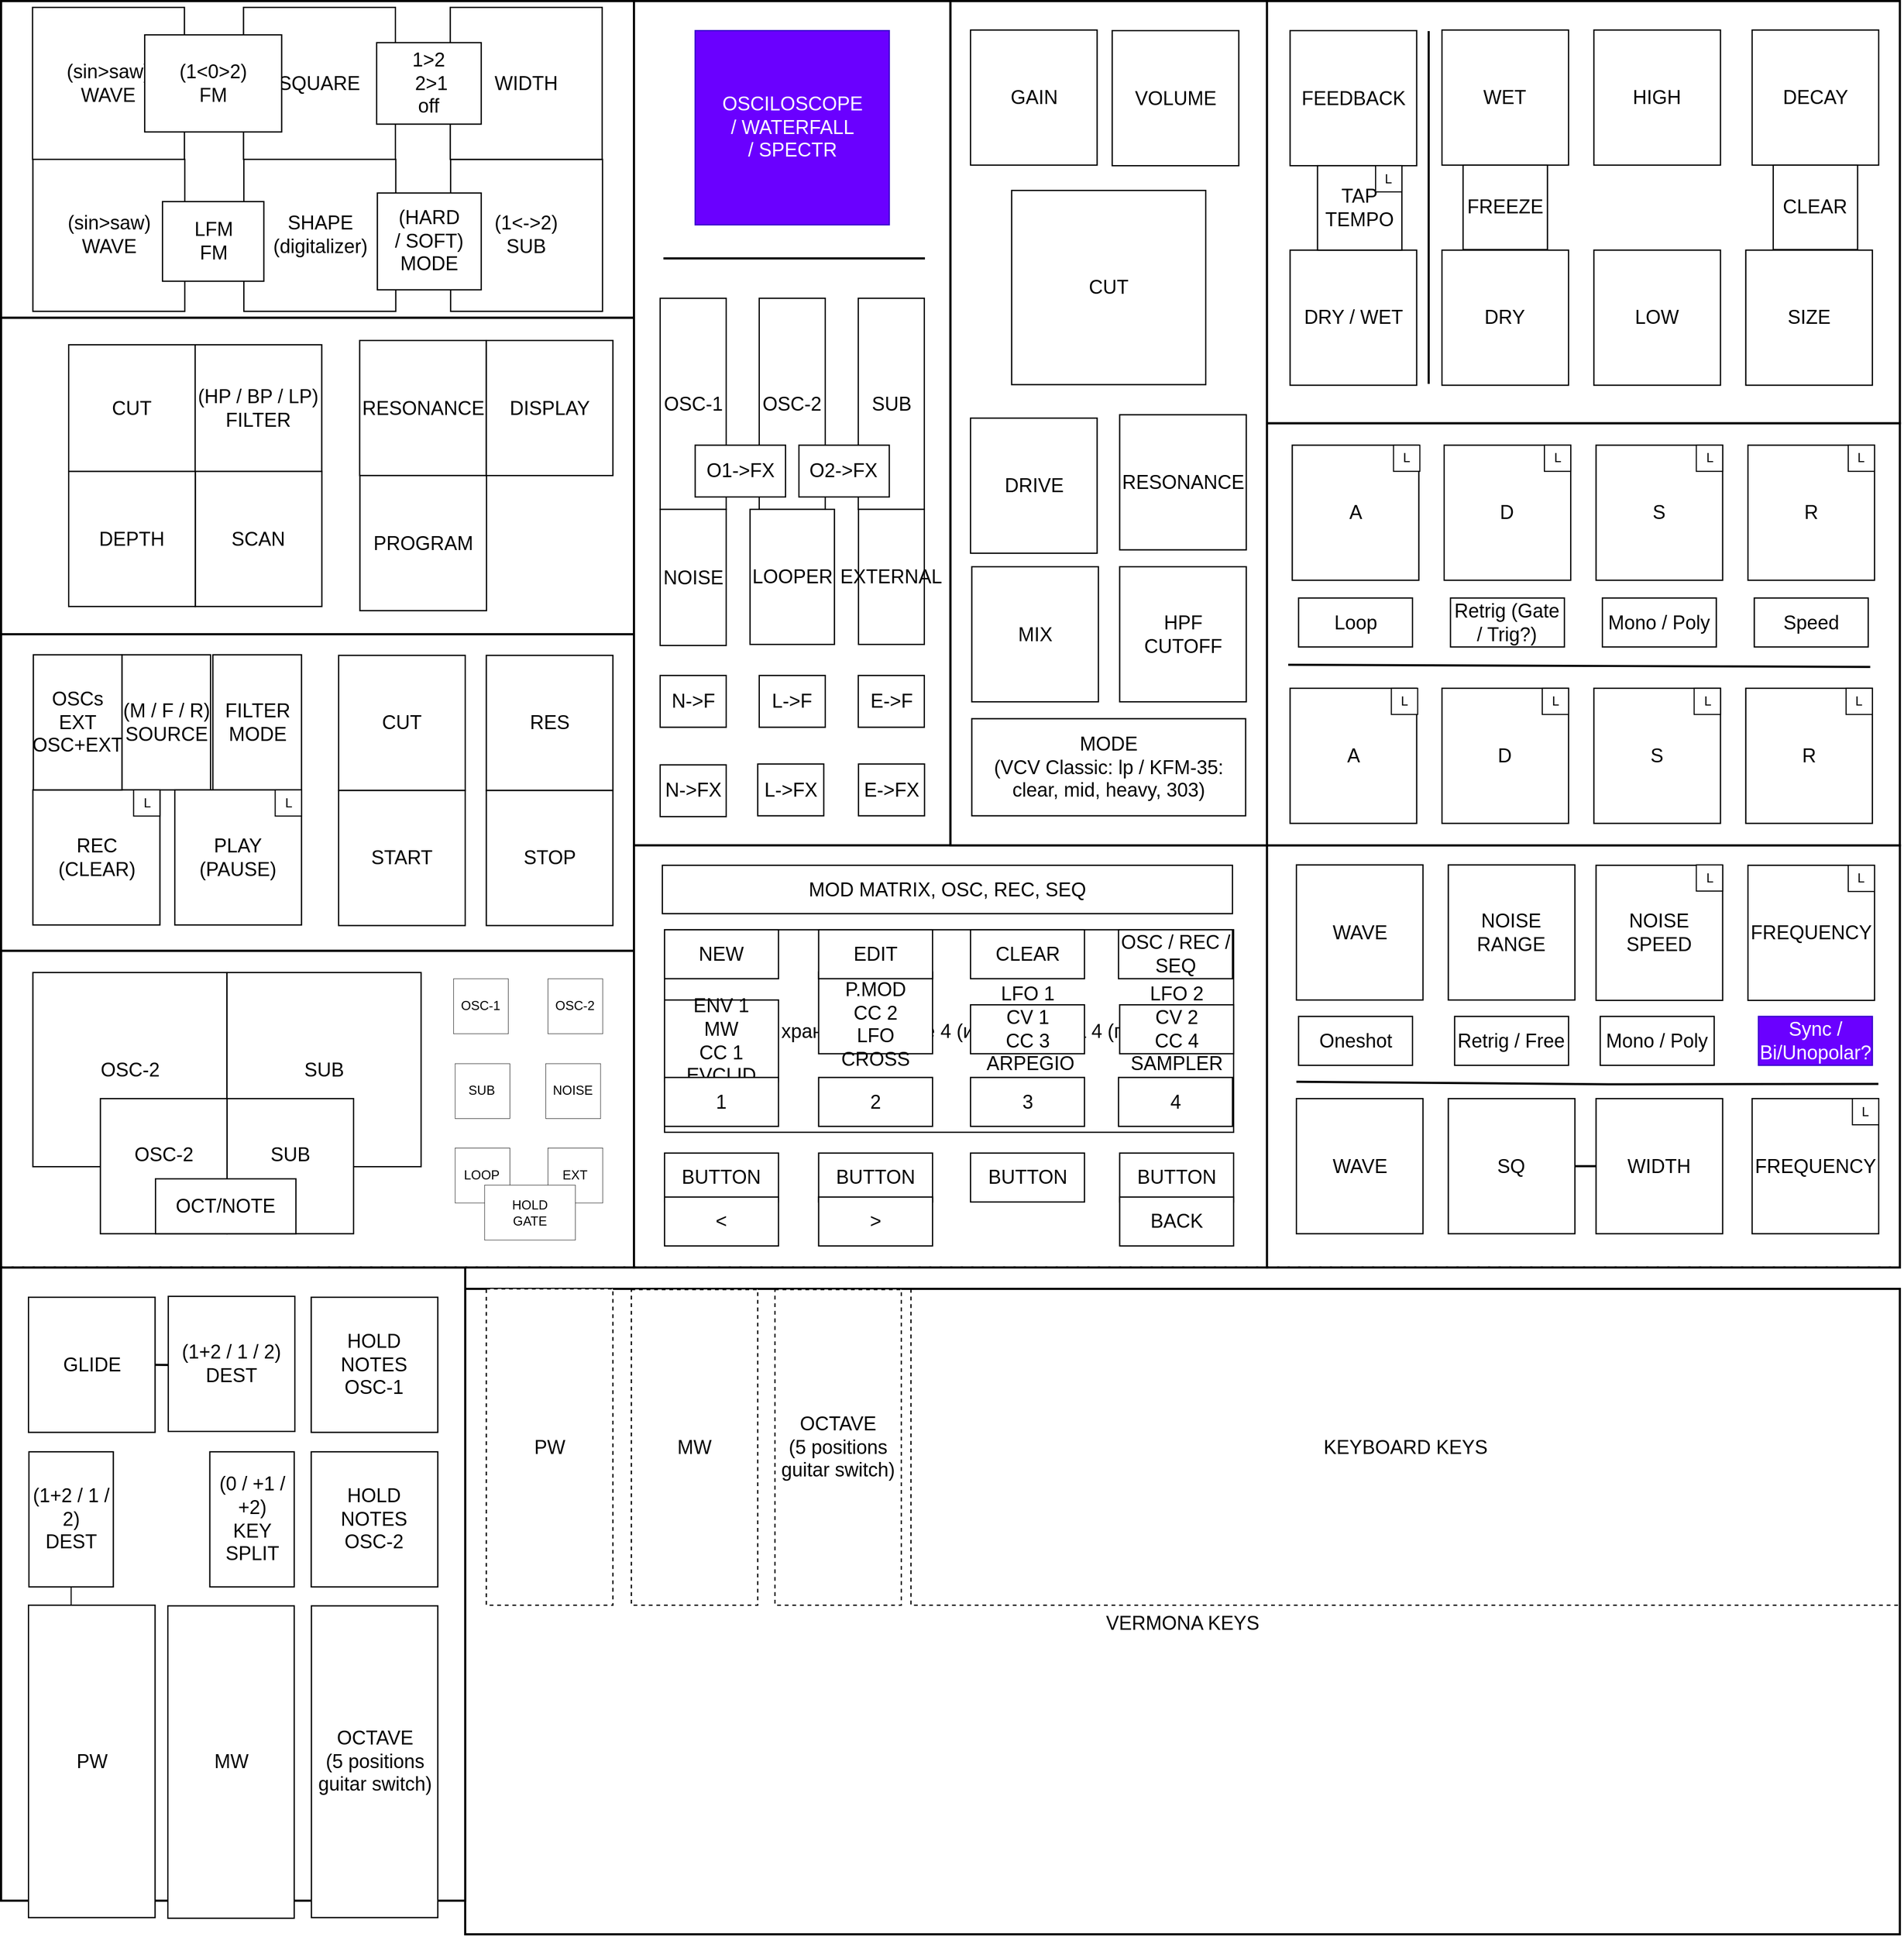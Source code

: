 <mxfile version="28.1.0" pages="3">
  <diagram name="Page-1" id="0yerQAa0baYgFGr-IkGp">
    <mxGraphModel dx="1721" dy="1087" grid="1" gridSize="39.37" guides="1" tooltips="1" connect="1" arrows="1" fold="1" page="1" pageScale="1" pageWidth="1776" pageHeight="1811" math="0" shadow="0">
      <root>
        <mxCell id="0" />
        <mxCell id="1" parent="0" />
        <mxCell id="ZtJBB_-u8PcgYGcQPHOd-2" value="" style="rounded=0;whiteSpace=wrap;html=1;movable=1;resizable=1;rotatable=1;deletable=1;editable=1;locked=0;connectable=1;strokeWidth=1.968;" parent="1" vertex="1">
          <mxGeometry y="295.26" width="590.55" height="295.275" as="geometry" />
        </mxCell>
        <mxCell id="xokh4Ez91sBqfJbft43O-1" value="" style="rounded=0;whiteSpace=wrap;html=1;movable=1;resizable=1;rotatable=1;deletable=1;editable=1;locked=0;connectable=1;strokeWidth=1.968;" parent="1" vertex="1">
          <mxGeometry x="1181.1" y="787.4" width="590.55" height="393.7" as="geometry" />
        </mxCell>
        <mxCell id="m4RewTG6IQld1wpyNN1v-41" value="&lt;br&gt;&lt;div&gt;VERMONA KEYS&lt;/div&gt;" style="rounded=0;whiteSpace=wrap;html=1;strokeWidth=1.968;fontSize=18;movable=1;resizable=1;rotatable=1;deletable=1;editable=1;locked=0;connectable=1;" parent="1" vertex="1">
          <mxGeometry x="433.05" y="1201" width="1338.58" height="602" as="geometry" />
        </mxCell>
        <mxCell id="wlH6y_KVvPXo0IShCjxc-1" value="" style="rounded=0;whiteSpace=wrap;html=1;strokeWidth=1.968;fontSize=18;movable=1;resizable=1;rotatable=1;deletable=1;editable=1;locked=0;connectable=1;" parent="1" vertex="1">
          <mxGeometry y="1181.1" width="433.07" height="590.55" as="geometry" />
        </mxCell>
        <mxCell id="xokh4Ez91sBqfJbft43O-5" value="" style="rounded=0;whiteSpace=wrap;html=1;movable=1;resizable=1;rotatable=1;deletable=1;editable=1;locked=0;connectable=1;strokeWidth=1.968;" parent="1" vertex="1">
          <mxGeometry x="-2.274e-13" y="1.421e-14" width="590.55" height="295.275" as="geometry" />
        </mxCell>
        <mxCell id="xokh4Ez91sBqfJbft43O-4" value="" style="rounded=0;whiteSpace=wrap;html=1;movable=1;resizable=1;rotatable=1;deletable=1;editable=1;locked=0;connectable=1;strokeWidth=1.968;" parent="1" vertex="1">
          <mxGeometry x="-2.274e-13" y="590.54" width="590.55" height="295.275" as="geometry" />
        </mxCell>
        <mxCell id="xokh4Ez91sBqfJbft43O-3" value="" style="rounded=0;whiteSpace=wrap;html=1;movable=1;resizable=1;rotatable=1;deletable=1;editable=1;locked=0;connectable=1;strokeWidth=1.968;" parent="1" vertex="1">
          <mxGeometry x="-2.274e-13" y="885.82" width="590.55" height="295.275" as="geometry" />
        </mxCell>
        <mxCell id="xokh4Ez91sBqfJbft43O-2" value="" style="rounded=0;whiteSpace=wrap;html=1;movable=1;resizable=1;rotatable=1;deletable=1;editable=1;locked=0;connectable=1;strokeWidth=1.968;" parent="1" vertex="1">
          <mxGeometry x="1181.08" y="393.7" width="590.55" height="393.7" as="geometry" />
        </mxCell>
        <mxCell id="d05ju5goZMEUmhi3or16-11" value="" style="rounded=0;whiteSpace=wrap;html=1;movable=1;resizable=1;rotatable=1;deletable=1;editable=1;locked=0;connectable=1;strokeWidth=1.968;" parent="1" vertex="1">
          <mxGeometry x="1181.1" width="590.55" height="393.7" as="geometry" />
        </mxCell>
        <mxCell id="56mNvcB_yV8vKIjIocQw-3" value="" style="rounded=0;whiteSpace=wrap;html=1;movable=1;resizable=1;rotatable=1;deletable=1;editable=1;locked=0;connectable=1;strokeWidth=1.968;" parent="1" vertex="1">
          <mxGeometry x="590.55" width="295.27" height="787.4" as="geometry" />
        </mxCell>
        <mxCell id="d05ju5goZMEUmhi3or16-10" value="" style="rounded=0;whiteSpace=wrap;html=1;movable=1;resizable=1;rotatable=1;deletable=1;editable=1;locked=0;connectable=1;strokeWidth=1.968;" parent="1" vertex="1">
          <mxGeometry x="590.55" y="787.4" width="590.55" height="393.7" as="geometry" />
        </mxCell>
        <mxCell id="m4RewTG6IQld1wpyNN1v-2" value="(sin&amp;gt;saw)&lt;br&gt;WAVE" style="rounded=0;whiteSpace=wrap;html=1;strokeWidth=1.181;fontSize=18;" parent="1" vertex="1">
          <mxGeometry x="29.36" y="5.91" width="141.732" height="141.732" as="geometry" />
        </mxCell>
        <mxCell id="m4RewTG6IQld1wpyNN1v-4" value="SQUARE" style="rounded=0;whiteSpace=wrap;html=1;strokeWidth=1.181;fontSize=18;" parent="1" vertex="1">
          <mxGeometry x="226.21" y="5.91" width="141.732" height="141.732" as="geometry" />
        </mxCell>
        <mxCell id="m4RewTG6IQld1wpyNN1v-7" value="(sin&amp;gt;saw)&lt;br&gt;WAVE" style="rounded=0;whiteSpace=wrap;html=1;strokeWidth=1.181;fontSize=18;" parent="1" vertex="1">
          <mxGeometry x="29.69" y="147.63" width="141.732" height="141.732" as="geometry" />
        </mxCell>
        <mxCell id="m4RewTG6IQld1wpyNN1v-9" value="SHAPE&lt;br&gt;(digitalizer)" style="rounded=0;whiteSpace=wrap;html=1;strokeWidth=1.181;fontSize=18;" parent="1" vertex="1">
          <mxGeometry x="226.54" y="147.63" width="141.732" height="141.732" as="geometry" />
        </mxCell>
        <mxCell id="m4RewTG6IQld1wpyNN1v-10" value="(1&amp;lt;-&amp;gt;2)&lt;br&gt;SUB" style="rounded=0;whiteSpace=wrap;html=1;strokeWidth=1.181;fontSize=18;" parent="1" vertex="1">
          <mxGeometry x="419.45" y="147.63" width="141.732" height="141.732" as="geometry" />
        </mxCell>
        <mxCell id="m4RewTG6IQld1wpyNN1v-14" value="OSC-2" style="rounded=0;whiteSpace=wrap;html=1;strokeWidth=1.181;fontSize=18;" parent="1" vertex="1">
          <mxGeometry x="29.69" y="906" width="181.102" height="181.102" as="geometry" />
        </mxCell>
        <mxCell id="m4RewTG6IQld1wpyNN1v-16" value="SUB" style="rounded=0;whiteSpace=wrap;html=1;strokeWidth=1.181;fontSize=18;" parent="1" vertex="1">
          <mxGeometry x="210.79" y="906.0" width="181.102" height="181.102" as="geometry" />
        </mxCell>
        <mxCell id="m4RewTG6IQld1wpyNN1v-17" value="&lt;div&gt;SUB&lt;/div&gt;&lt;div&gt;&lt;br&gt;&lt;/div&gt;" style="rounded=0;whiteSpace=wrap;html=1;strokeWidth=1.181;fontSize=18;" parent="1" vertex="1">
          <mxGeometry x="210.79" y="1023.62" width="118.11" height="125.984" as="geometry" />
        </mxCell>
        <mxCell id="m4RewTG6IQld1wpyNN1v-19" value="&lt;div&gt;OSC-1&lt;/div&gt;" style="rounded=0;whiteSpace=wrap;html=1;strokeWidth=1.181;fontSize=18;" parent="1" vertex="1">
          <mxGeometry x="614.94" y="277.2" width="61.62" height="196.85" as="geometry" />
        </mxCell>
        <mxCell id="m4RewTG6IQld1wpyNN1v-20" value="OSC-2" style="rounded=0;whiteSpace=wrap;html=1;strokeWidth=1.181;fontSize=18;" parent="1" vertex="1">
          <mxGeometry x="707.37" y="277.18" width="61.62" height="196.85" as="geometry" />
        </mxCell>
        <mxCell id="m4RewTG6IQld1wpyNN1v-21" value="SUB" style="rounded=0;whiteSpace=wrap;html=1;strokeWidth=1.181;fontSize=18;" parent="1" vertex="1">
          <mxGeometry x="799.8" y="277.18" width="61.62" height="196.85" as="geometry" />
        </mxCell>
        <mxCell id="m4RewTG6IQld1wpyNN1v-22" value="NOISE" style="rounded=0;whiteSpace=wrap;html=1;strokeWidth=1.181;fontSize=18;" parent="1" vertex="1">
          <mxGeometry x="614.94" y="474.05" width="61.62" height="126.95" as="geometry" />
        </mxCell>
        <mxCell id="m4RewTG6IQld1wpyNN1v-23" value="LOOPER" style="rounded=0;whiteSpace=wrap;html=1;strokeWidth=1.181;fontSize=18;" parent="1" vertex="1">
          <mxGeometry x="698.82" y="474.03" width="78.74" height="125.98" as="geometry" />
        </mxCell>
        <mxCell id="m4RewTG6IQld1wpyNN1v-24" value="EXTERNAL" style="rounded=0;whiteSpace=wrap;html=1;strokeWidth=1.181;fontSize=18;" parent="1" vertex="1">
          <mxGeometry x="800" y="474.03" width="61.42" height="125.98" as="geometry" />
        </mxCell>
        <mxCell id="m4RewTG6IQld1wpyNN1v-32" value="GLIDE" style="rounded=0;whiteSpace=wrap;html=1;strokeWidth=1.181;fontSize=18;" parent="1" vertex="1">
          <mxGeometry x="25.59" y="1208.87" width="118.11" height="125.984" as="geometry" />
        </mxCell>
        <mxCell id="m4RewTG6IQld1wpyNN1v-35" value="MW" style="rounded=0;whiteSpace=wrap;html=1;strokeWidth=1.181;fontSize=18;dashed=1;" parent="1" vertex="1">
          <mxGeometry x="588.09" y="1201.61" width="117.9" height="294.45" as="geometry" />
        </mxCell>
        <mxCell id="m4RewTG6IQld1wpyNN1v-36" value="OCTAVE&lt;br&gt;(5 positions guitar switch)" style="rounded=0;whiteSpace=wrap;html=1;strokeWidth=1.181;fontSize=18;dashed=1;" parent="1" vertex="1">
          <mxGeometry x="722.06" y="1201.61" width="117.9" height="294.45" as="geometry" />
        </mxCell>
        <mxCell id="m4RewTG6IQld1wpyNN1v-37" value="HOLD NOTES&lt;br&gt;OSC-1" style="rounded=0;whiteSpace=wrap;html=1;strokeWidth=1.181;fontSize=18;" parent="1" vertex="1">
          <mxGeometry x="289.37" y="1208.87" width="118.11" height="125.984" as="geometry" />
        </mxCell>
        <mxCell id="m4RewTG6IQld1wpyNN1v-38" value="(0 / +1 / +2)&lt;br&gt;KEY SPLIT" style="rounded=0;whiteSpace=wrap;html=1;strokeWidth=1.181;fontSize=18;" parent="1" vertex="1">
          <mxGeometry x="194.77" y="1353" width="78.74" height="125.98" as="geometry" />
        </mxCell>
        <mxCell id="m4RewTG6IQld1wpyNN1v-39" value="" style="endArrow=none;html=1;rounded=0;strokeWidth=1.968;dashed=1;dashPattern=1 4;" parent="1" edge="1">
          <mxGeometry width="50" height="50" relative="1" as="geometry">
            <mxPoint y="1181" as="sourcePoint" />
            <mxPoint x="1772" y="1181" as="targetPoint" />
          </mxGeometry>
        </mxCell>
        <mxCell id="m4RewTG6IQld1wpyNN1v-73" value="Модуляция хранится в табле 4 (источники) на 4 (получатели)" style="rounded=0;whiteSpace=wrap;html=1;strokeWidth=1.181;fontSize=18;" parent="1" vertex="1">
          <mxGeometry x="619.06" y="866.14" width="530.94" height="188.86" as="geometry" />
        </mxCell>
        <mxCell id="DsOfpRCzGxwz2QKfJ0cN-1" style="edgeStyle=orthogonalEdgeStyle;rounded=0;orthogonalLoop=1;jettySize=auto;html=1;" parent="1" source="xWX6AHxLNLRqpK4tOp0E-5" target="w7xi124JPFb4Iuvyt2l8-12" edge="1">
          <mxGeometry relative="1" as="geometry" />
        </mxCell>
        <mxCell id="xWX6AHxLNLRqpK4tOp0E-5" value="(1+2 / 1 / 2)&lt;br&gt;DEST" style="rounded=0;whiteSpace=wrap;html=1;strokeWidth=1.181;fontSize=18;" parent="1" vertex="1">
          <mxGeometry x="26" y="1353" width="78.74" height="125.98" as="geometry" />
        </mxCell>
        <mxCell id="xWX6AHxLNLRqpK4tOp0E-8" value="SIZE" style="rounded=0;whiteSpace=wrap;html=1;strokeWidth=1.181;fontSize=18;" parent="1" vertex="1">
          <mxGeometry x="1627.89" y="232.28" width="118.11" height="125.984" as="geometry" />
        </mxCell>
        <mxCell id="xWX6AHxLNLRqpK4tOp0E-9" value="DRY" style="rounded=0;whiteSpace=wrap;html=1;strokeWidth=1.181;fontSize=18;" parent="1" vertex="1">
          <mxGeometry x="1344.41" y="232.29" width="118.11" height="125.984" as="geometry" />
        </mxCell>
        <mxCell id="xWX6AHxLNLRqpK4tOp0E-10" value="HIGH" style="rounded=0;whiteSpace=wrap;html=1;strokeWidth=1.181;fontSize=18;" parent="1" vertex="1">
          <mxGeometry x="1486.16" y="27.02" width="118.11" height="125.984" as="geometry" />
        </mxCell>
        <mxCell id="xWX6AHxLNLRqpK4tOp0E-11" value="DECAY" style="rounded=0;whiteSpace=wrap;html=1;strokeWidth=1.181;fontSize=18;" parent="1" vertex="1">
          <mxGeometry x="1633.79" y="27.02" width="118.11" height="125.984" as="geometry" />
        </mxCell>
        <mxCell id="xWX6AHxLNLRqpK4tOp0E-12" value="WET" style="rounded=0;whiteSpace=wrap;html=1;strokeWidth=1.181;fontSize=18;" parent="1" vertex="1">
          <mxGeometry x="1344.42" y="27.02" width="118.11" height="125.984" as="geometry" />
        </mxCell>
        <mxCell id="xWX6AHxLNLRqpK4tOp0E-13" value="LOW" style="rounded=0;whiteSpace=wrap;html=1;strokeWidth=1.181;fontSize=18;" parent="1" vertex="1">
          <mxGeometry x="1486.16" y="232.28" width="118.11" height="125.984" as="geometry" />
        </mxCell>
        <mxCell id="8TTZSuKu-VtuvrujYmn4-5" value="(M / F / R)&lt;div&gt;SOURCE&lt;/div&gt;" style="rounded=0;whiteSpace=wrap;html=1;strokeWidth=1.181;fontSize=18;" parent="1" vertex="1">
          <mxGeometry x="112.8" y="609.7" width="82.677" height="125.984" as="geometry" />
        </mxCell>
        <mxCell id="56mNvcB_yV8vKIjIocQw-1" value="CUT" style="rounded=0;whiteSpace=wrap;html=1;strokeWidth=1.181;fontSize=18;" parent="1" vertex="1">
          <mxGeometry x="63.09" y="320.56" width="118.11" height="118.11" as="geometry" />
        </mxCell>
        <mxCell id="56mNvcB_yV8vKIjIocQw-2" value="RESONANCE" style="rounded=0;whiteSpace=wrap;html=1;strokeWidth=1.181;fontSize=18;" parent="1" vertex="1">
          <mxGeometry x="334.6" y="316.55" width="118.11" height="125.984" as="geometry" />
        </mxCell>
        <mxCell id="xokh4Ez91sBqfJbft43O-6" value="(1&amp;lt;0&amp;gt;2)&lt;br&gt;FM" style="rounded=0;whiteSpace=wrap;html=1;strokeWidth=1.181;fontSize=18;" parent="1" vertex="1">
          <mxGeometry x="134.02" y="31.51" width="127.79" height="90.54" as="geometry" />
        </mxCell>
        <mxCell id="wlH6y_KVvPXo0IShCjxc-3" value="(1+2 / 1 / 2)&lt;br&gt;DEST" style="rounded=0;whiteSpace=wrap;html=1;strokeWidth=1.181;fontSize=18;" parent="1" vertex="1">
          <mxGeometry x="156.0" y="1208.0" width="118.11" height="125.984" as="geometry" />
        </mxCell>
        <mxCell id="8wi24MFOJ5Ws7uHCbMtL-5" value="WIDTH" style="rounded=0;whiteSpace=wrap;html=1;strokeWidth=1.181;fontSize=18;" parent="1" vertex="1">
          <mxGeometry x="419.12" y="5.91" width="141.732" height="141.732" as="geometry" />
        </mxCell>
        <mxCell id="8wi24MFOJ5Ws7uHCbMtL-7" value="FREEZE" style="rounded=0;whiteSpace=wrap;html=1;strokeWidth=1.181;fontSize=18;" parent="1" vertex="1">
          <mxGeometry x="1364.1" y="153.0" width="78.74" height="78.74" as="geometry" />
        </mxCell>
        <mxCell id="8wi24MFOJ5Ws7uHCbMtL-8" value="CLEAR" style="rounded=0;whiteSpace=wrap;html=1;strokeWidth=1.181;fontSize=18;" parent="1" vertex="1">
          <mxGeometry x="1653.47" y="153" width="78.74" height="78.74" as="geometry" />
        </mxCell>
        <mxCell id="8wi24MFOJ5Ws7uHCbMtL-19" value="S" style="rounded=0;whiteSpace=wrap;html=1;strokeWidth=1.181;fontSize=18;" parent="1" vertex="1">
          <mxGeometry x="1486.16" y="640.91" width="118.11" height="125.984" as="geometry" />
        </mxCell>
        <mxCell id="8wi24MFOJ5Ws7uHCbMtL-20" value="R" style="rounded=0;whiteSpace=wrap;html=1;strokeWidth=1.181;fontSize=18;" parent="1" vertex="1">
          <mxGeometry x="1627.89" y="640.91" width="118.11" height="125.984" as="geometry" />
        </mxCell>
        <mxCell id="8wi24MFOJ5Ws7uHCbMtL-21" value="A" style="rounded=0;whiteSpace=wrap;html=1;strokeWidth=1.181;fontSize=18;" parent="1" vertex="1">
          <mxGeometry x="1202.7" y="640.91" width="118.11" height="125.984" as="geometry" />
        </mxCell>
        <mxCell id="8wi24MFOJ5Ws7uHCbMtL-22" value="D" style="rounded=0;whiteSpace=wrap;html=1;strokeWidth=1.181;fontSize=18;" parent="1" vertex="1">
          <mxGeometry x="1344.43" y="640.91" width="118.11" height="125.984" as="geometry" />
        </mxCell>
        <mxCell id="IwCc5_oQlovpXZIAPk43-2" style="edgeStyle=orthogonalEdgeStyle;rounded=0;orthogonalLoop=1;jettySize=auto;html=1;exitX=0;exitY=0.5;exitDx=0;exitDy=0;entryX=1;entryY=0.5;entryDx=0;entryDy=0;strokeWidth=1.968;endArrow=none;startFill=0;" parent="1" source="8wi24MFOJ5Ws7uHCbMtL-24" target="8wi24MFOJ5Ws7uHCbMtL-27" edge="1">
          <mxGeometry relative="1" as="geometry" />
        </mxCell>
        <mxCell id="8wi24MFOJ5Ws7uHCbMtL-24" value="WIDTH" style="rounded=0;whiteSpace=wrap;html=1;strokeWidth=1.181;fontSize=18;" parent="1" vertex="1">
          <mxGeometry x="1488.18" y="1023.62" width="118.11" height="125.984" as="geometry" />
        </mxCell>
        <mxCell id="8wi24MFOJ5Ws7uHCbMtL-25" value="FREQUENCY" style="rounded=0;whiteSpace=wrap;html=1;strokeWidth=1.181;fontSize=18;" parent="1" vertex="1">
          <mxGeometry x="1633.79" y="1023.62" width="118.11" height="125.984" as="geometry" />
        </mxCell>
        <mxCell id="8wi24MFOJ5Ws7uHCbMtL-26" value="WAVE" style="rounded=0;whiteSpace=wrap;html=1;strokeWidth=1.181;fontSize=18;" parent="1" vertex="1">
          <mxGeometry x="1208.6" y="1023.62" width="118.11" height="125.984" as="geometry" />
        </mxCell>
        <mxCell id="8wi24MFOJ5Ws7uHCbMtL-27" value="SQ" style="rounded=0;whiteSpace=wrap;html=1;strokeWidth=1.181;fontSize=18;" parent="1" vertex="1">
          <mxGeometry x="1350.33" y="1023.62" width="118.11" height="125.984" as="geometry" />
        </mxCell>
        <mxCell id="8wi24MFOJ5Ws7uHCbMtL-33" value="ENV 2&lt;div&gt;P.MOD&lt;br&gt;CC 2&lt;/div&gt;LFO CROSS" style="rounded=0;whiteSpace=wrap;html=1;strokeWidth=1.181;fontSize=18;" parent="1" vertex="1">
          <mxGeometry x="762.82" y="905.51" width="106.3" height="76.24" as="geometry" />
        </mxCell>
        <mxCell id="8wi24MFOJ5Ws7uHCbMtL-34" value="ENV 1&lt;br&gt;MW&lt;br&gt;CC 1&lt;br&gt;EVCLID" style="rounded=0;whiteSpace=wrap;html=1;strokeWidth=1.181;fontSize=18;" parent="1" vertex="1">
          <mxGeometry x="619.06" y="931.63" width="106.3" height="76.24" as="geometry" />
        </mxCell>
        <mxCell id="8wi24MFOJ5Ws7uHCbMtL-36" value="LFO 1&lt;br&gt;CV 1&lt;br&gt;CC 3&lt;br&gt;&amp;nbsp;ARPEGIO" style="rounded=0;whiteSpace=wrap;html=1;strokeWidth=1.181;fontSize=18;" parent="1" vertex="1">
          <mxGeometry x="904.55" y="936.13" width="106.3" height="45.62" as="geometry" />
        </mxCell>
        <mxCell id="8wi24MFOJ5Ws7uHCbMtL-37" value="LFO 2&lt;br&gt;CV 2&lt;br&gt;CC 4&lt;br&gt;SAMPLER" style="rounded=0;whiteSpace=wrap;html=1;strokeWidth=1.181;fontSize=18;" parent="1" vertex="1">
          <mxGeometry x="1043.7" y="936.13" width="106.3" height="45.62" as="geometry" />
        </mxCell>
        <mxCell id="8wi24MFOJ5Ws7uHCbMtL-38" value="PW" style="rounded=0;whiteSpace=wrap;html=1;strokeWidth=1.181;fontSize=18;dashed=1;" parent="1" vertex="1">
          <mxGeometry x="452.75" y="1201" width="118.11" height="295.06" as="geometry" />
        </mxCell>
        <mxCell id="56mNvcB_yV8vKIjIocQw-4" value="" style="rounded=0;whiteSpace=wrap;html=1;movable=1;resizable=1;rotatable=1;deletable=1;editable=1;locked=0;connectable=1;strokeWidth=1.968;" parent="1" vertex="1">
          <mxGeometry x="885.82" width="295.27" height="787.4" as="geometry" />
        </mxCell>
        <mxCell id="m4RewTG6IQld1wpyNN1v-1" value="&lt;div&gt;CUT&lt;/div&gt;" style="rounded=0;whiteSpace=wrap;html=1;strokeWidth=1.181;fontSize=18;movable=1;resizable=1;rotatable=1;deletable=1;editable=1;locked=0;connectable=1;" parent="1" vertex="1">
          <mxGeometry x="942.9" y="176.62" width="181.102" height="181.102" as="geometry" />
        </mxCell>
        <mxCell id="m4RewTG6IQld1wpyNN1v-76" value="MODE&lt;br&gt;(VCV Classic: lp / KFM-35: clear, mid, heavy, 303)" style="rounded=0;whiteSpace=wrap;html=1;strokeWidth=1.181;fontSize=18;direction=south;movable=1;resizable=1;rotatable=1;deletable=1;editable=1;locked=0;connectable=1;" parent="1" vertex="1">
          <mxGeometry x="905.73" y="669.29" width="255.49" height="90.54" as="geometry" />
        </mxCell>
        <mxCell id="d05ju5goZMEUmhi3or16-1" value="VOLUME" style="rounded=0;whiteSpace=wrap;html=1;strokeWidth=1.181;fontSize=18;movable=1;resizable=1;rotatable=1;deletable=1;editable=1;locked=0;connectable=1;" parent="1" vertex="1">
          <mxGeometry x="1036.73" y="27.57" width="118.11" height="125.984" as="geometry" />
        </mxCell>
        <mxCell id="8wi24MFOJ5Ws7uHCbMtL-6" value="DRIVE" style="rounded=0;whiteSpace=wrap;html=1;strokeWidth=1.181;fontSize=18;movable=1;resizable=1;rotatable=1;deletable=1;editable=1;locked=0;connectable=1;" parent="1" vertex="1">
          <mxGeometry x="904.55" y="388.95" width="118.11" height="125.984" as="geometry" />
        </mxCell>
        <mxCell id="8wi24MFOJ5Ws7uHCbMtL-39" value="CUT" style="rounded=0;whiteSpace=wrap;html=1;strokeWidth=1.181;fontSize=18;" parent="1" vertex="1">
          <mxGeometry x="314.96" y="610.23" width="118.11" height="125.984" as="geometry" />
        </mxCell>
        <mxCell id="8wi24MFOJ5Ws7uHCbMtL-40" value="&lt;div&gt;FILTER&lt;br&gt;MODE&lt;/div&gt;" style="rounded=0;whiteSpace=wrap;html=1;strokeWidth=1.181;fontSize=18;" parent="1" vertex="1">
          <mxGeometry x="197.64" y="609.7" width="82.677" height="125.984" as="geometry" />
        </mxCell>
        <mxCell id="8wi24MFOJ5Ws7uHCbMtL-41" value="RES" style="rounded=0;whiteSpace=wrap;html=1;strokeWidth=1.181;fontSize=18;" parent="1" vertex="1">
          <mxGeometry x="452.75" y="610.23" width="118.11" height="125.984" as="geometry" />
        </mxCell>
        <mxCell id="8wi24MFOJ5Ws7uHCbMtL-42" value="(HP / BP / LP)&lt;div&gt;FILTER&lt;/div&gt;" style="rounded=0;whiteSpace=wrap;html=1;strokeWidth=1.181;fontSize=18;" parent="1" vertex="1">
          <mxGeometry x="181.1" y="320.56" width="118.11" height="118.11" as="geometry" />
        </mxCell>
        <mxCell id="8wi24MFOJ5Ws7uHCbMtL-45" value="REC&lt;br&gt;(CLEAR)" style="rounded=0;whiteSpace=wrap;html=1;strokeWidth=1.181;fontSize=18;" parent="1" vertex="1">
          <mxGeometry x="29.69" y="735.68" width="118.53" height="125.98" as="geometry" />
        </mxCell>
        <mxCell id="8wi24MFOJ5Ws7uHCbMtL-47" value="PLAY&lt;br&gt;(PAUSE)" style="rounded=0;whiteSpace=wrap;html=1;strokeWidth=1.181;fontSize=18;" parent="1" vertex="1">
          <mxGeometry x="162.11" y="735.68" width="118.21" height="125.98" as="geometry" />
        </mxCell>
        <mxCell id="8wi24MFOJ5Ws7uHCbMtL-48" value="START" style="rounded=0;whiteSpace=wrap;html=1;strokeWidth=1.181;fontSize=18;" parent="1" vertex="1">
          <mxGeometry x="314.94" y="736.21" width="118.11" height="125.984" as="geometry" />
        </mxCell>
        <mxCell id="8wi24MFOJ5Ws7uHCbMtL-49" value="STOP" style="rounded=0;whiteSpace=wrap;html=1;strokeWidth=1.181;fontSize=18;" parent="1" vertex="1">
          <mxGeometry x="452.75" y="736.21" width="118.11" height="125.984" as="geometry" />
        </mxCell>
        <mxCell id="8wi24MFOJ5Ws7uHCbMtL-51" value="MOD MATRIX, OSC, REC, SEQ" style="rounded=0;whiteSpace=wrap;html=1;strokeWidth=1.181;fontSize=18;" parent="1" vertex="1">
          <mxGeometry x="617" y="806" width="531.94" height="45.1" as="geometry" />
        </mxCell>
        <mxCell id="8wi24MFOJ5Ws7uHCbMtL-52" value="2" style="rounded=0;whiteSpace=wrap;html=1;strokeWidth=1.181;fontSize=18;" parent="1" vertex="1">
          <mxGeometry x="762.82" y="1003.87" width="106.3" height="45.62" as="geometry" />
        </mxCell>
        <mxCell id="8wi24MFOJ5Ws7uHCbMtL-53" value="1" style="rounded=0;whiteSpace=wrap;html=1;strokeWidth=1.181;fontSize=18;" parent="1" vertex="1">
          <mxGeometry x="619.06" y="1003.87" width="106.3" height="45.62" as="geometry" />
        </mxCell>
        <mxCell id="8wi24MFOJ5Ws7uHCbMtL-54" value="3" style="rounded=0;whiteSpace=wrap;html=1;strokeWidth=1.181;fontSize=18;" parent="1" vertex="1">
          <mxGeometry x="904.55" y="1003.87" width="106.3" height="45.62" as="geometry" />
        </mxCell>
        <mxCell id="8wi24MFOJ5Ws7uHCbMtL-55" value="4" style="rounded=0;whiteSpace=wrap;html=1;strokeWidth=1.181;fontSize=18;" parent="1" vertex="1">
          <mxGeometry x="1042.64" y="1003.87" width="106.3" height="45.62" as="geometry" />
        </mxCell>
        <mxCell id="8wi24MFOJ5Ws7uHCbMtL-57" value="BUTTON" style="rounded=0;whiteSpace=wrap;html=1;strokeWidth=1.181;fontSize=18;" parent="1" vertex="1">
          <mxGeometry x="762.82" y="1074.39" width="106.3" height="45.62" as="geometry" />
        </mxCell>
        <mxCell id="8wi24MFOJ5Ws7uHCbMtL-58" value="BUTTON" style="rounded=0;whiteSpace=wrap;html=1;strokeWidth=1.181;fontSize=18;" parent="1" vertex="1">
          <mxGeometry x="619.06" y="1074.39" width="106.3" height="45.62" as="geometry" />
        </mxCell>
        <mxCell id="8wi24MFOJ5Ws7uHCbMtL-59" value="BUTTON" style="rounded=0;whiteSpace=wrap;html=1;strokeWidth=1.181;fontSize=18;" parent="1" vertex="1">
          <mxGeometry x="904.55" y="1074.39" width="106.3" height="45.62" as="geometry" />
        </mxCell>
        <mxCell id="8wi24MFOJ5Ws7uHCbMtL-60" value="BUTTON" style="rounded=0;whiteSpace=wrap;html=1;strokeWidth=1.181;fontSize=18;" parent="1" vertex="1">
          <mxGeometry x="1043.7" y="1074.39" width="106.3" height="45.62" as="geometry" />
        </mxCell>
        <mxCell id="8wi24MFOJ5Ws7uHCbMtL-63" value="&amp;gt;" style="rounded=0;whiteSpace=wrap;html=1;strokeWidth=1.181;fontSize=18;" parent="1" vertex="1">
          <mxGeometry x="762.82" y="1115.38" width="106.3" height="45.62" as="geometry" />
        </mxCell>
        <mxCell id="8wi24MFOJ5Ws7uHCbMtL-64" value="&amp;lt;" style="rounded=0;whiteSpace=wrap;html=1;strokeWidth=1.181;fontSize=18;" parent="1" vertex="1">
          <mxGeometry x="619.06" y="1115.38" width="106.3" height="45.62" as="geometry" />
        </mxCell>
        <mxCell id="8wi24MFOJ5Ws7uHCbMtL-66" value="BACK" style="rounded=0;whiteSpace=wrap;html=1;strokeWidth=1.181;fontSize=18;" parent="1" vertex="1">
          <mxGeometry x="1043.7" y="1115.38" width="106.3" height="45.62" as="geometry" />
        </mxCell>
        <mxCell id="8wi24MFOJ5Ws7uHCbMtL-67" value="EDIT" style="rounded=0;whiteSpace=wrap;html=1;strokeWidth=1.181;fontSize=18;" parent="1" vertex="1">
          <mxGeometry x="762.82" y="866.14" width="106.3" height="45.62" as="geometry" />
        </mxCell>
        <mxCell id="8wi24MFOJ5Ws7uHCbMtL-68" value="NEW" style="rounded=0;whiteSpace=wrap;html=1;strokeWidth=1.181;fontSize=18;" parent="1" vertex="1">
          <mxGeometry x="619.06" y="866.14" width="106.3" height="45.62" as="geometry" />
        </mxCell>
        <mxCell id="8wi24MFOJ5Ws7uHCbMtL-69" value="CLEAR" style="rounded=0;whiteSpace=wrap;html=1;strokeWidth=1.181;fontSize=18;" parent="1" vertex="1">
          <mxGeometry x="904.55" y="866.14" width="106.3" height="45.62" as="geometry" />
        </mxCell>
        <mxCell id="8wi24MFOJ5Ws7uHCbMtL-70" value="OSC / REC / SEQ" style="rounded=0;whiteSpace=wrap;html=1;strokeWidth=1.181;fontSize=18;" parent="1" vertex="1">
          <mxGeometry x="1042.64" y="866.14" width="106.3" height="45.62" as="geometry" />
        </mxCell>
        <mxCell id="w7xi124JPFb4Iuvyt2l8-9" value="KEYBOARD KEYS" style="rounded=0;whiteSpace=wrap;html=1;strokeWidth=1.181;fontSize=18;dashed=1;movable=1;resizable=1;rotatable=1;deletable=1;editable=1;locked=0;connectable=1;fillColor=none;" parent="1" vertex="1">
          <mxGeometry x="848.95" y="1201" width="922.7" height="295.06" as="geometry" />
        </mxCell>
        <mxCell id="w7xi124JPFb4Iuvyt2l8-10" value="MW" style="rounded=0;whiteSpace=wrap;html=1;strokeWidth=1.181;fontSize=18;" parent="1" vertex="1">
          <mxGeometry x="155.61" y="1496.67" width="117.9" height="291.34" as="geometry" />
        </mxCell>
        <mxCell id="w7xi124JPFb4Iuvyt2l8-11" value="OCTAVE&lt;br&gt;(5 positions guitar switch)" style="rounded=0;whiteSpace=wrap;html=1;strokeWidth=1.181;fontSize=18;" parent="1" vertex="1">
          <mxGeometry x="289.58" y="1496.67" width="117.9" height="290.73" as="geometry" />
        </mxCell>
        <mxCell id="w7xi124JPFb4Iuvyt2l8-12" value="PW" style="rounded=0;whiteSpace=wrap;html=1;strokeWidth=1.181;fontSize=18;" parent="1" vertex="1">
          <mxGeometry x="25.59" y="1496.06" width="118.11" height="291.34" as="geometry" />
        </mxCell>
        <mxCell id="m4RewTG6IQld1wpyNN1v-54" value="RESONANCE" style="rounded=0;whiteSpace=wrap;html=1;strokeWidth=1.181;fontSize=18;movable=1;resizable=1;rotatable=1;deletable=1;editable=1;locked=0;connectable=1;" parent="1" vertex="1">
          <mxGeometry x="1043.7" y="385.82" width="118.11" height="125.984" as="geometry" />
        </mxCell>
        <mxCell id="gBDPEbCBvgzt7-z5L_b_-1" value="MIX" style="rounded=0;whiteSpace=wrap;html=1;strokeWidth=1.181;fontSize=18;movable=1;resizable=1;rotatable=1;deletable=1;editable=1;locked=0;connectable=1;" parent="1" vertex="1">
          <mxGeometry x="905.73" y="527.56" width="118.11" height="125.984" as="geometry" />
        </mxCell>
        <mxCell id="gBDPEbCBvgzt7-z5L_b_-3" value="&lt;div&gt;OSCILOSCOPE&lt;/div&gt;/ WATERFALL&lt;br&gt;/ SPECTR" style="rounded=0;whiteSpace=wrap;html=1;strokeWidth=1.181;fontSize=18;movable=1;resizable=1;rotatable=1;deletable=1;editable=1;locked=0;connectable=1;fillColor=#6a00ff;fontColor=#ffffff;strokeColor=#3700CC;" parent="1" vertex="1">
          <mxGeometry x="647.63" y="27.57" width="181.102" height="181.102" as="geometry" />
        </mxCell>
        <mxCell id="gBDPEbCBvgzt7-z5L_b_-8" value="L" style="rounded=0;whiteSpace=wrap;html=1;" parent="1" vertex="1">
          <mxGeometry x="1297.19" y="640.91" width="24.56" height="24.409" as="geometry" />
        </mxCell>
        <mxCell id="gBDPEbCBvgzt7-z5L_b_-9" value="L" style="rounded=0;whiteSpace=wrap;html=1;" parent="1" vertex="1">
          <mxGeometry x="1437.98" y="640.91" width="24.56" height="24.409" as="geometry" />
        </mxCell>
        <mxCell id="gBDPEbCBvgzt7-z5L_b_-10" value="L" style="rounded=0;whiteSpace=wrap;html=1;" parent="1" vertex="1">
          <mxGeometry x="1579.71" y="640.91" width="24.56" height="24.409" as="geometry" />
        </mxCell>
        <mxCell id="gBDPEbCBvgzt7-z5L_b_-11" value="L" style="rounded=0;whiteSpace=wrap;html=1;" parent="1" vertex="1">
          <mxGeometry x="1721.44" y="640.91" width="24.56" height="24.409" as="geometry" />
        </mxCell>
        <mxCell id="gBDPEbCBvgzt7-z5L_b_-12" value="L" style="rounded=0;whiteSpace=wrap;html=1;" parent="1" vertex="1">
          <mxGeometry x="1711.65" y="818.89" width="24.56" height="24.409" as="geometry" />
        </mxCell>
        <mxCell id="gBDPEbCBvgzt7-z5L_b_-13" value="L" style="rounded=0;whiteSpace=wrap;html=1;" parent="1" vertex="1">
          <mxGeometry x="1727.34" y="1023.62" width="24.56" height="24.409" as="geometry" />
        </mxCell>
        <mxCell id="gbtdaO8nGlUaZbrBjqpk-1" value="HPF&lt;br&gt;CUTOFF" style="rounded=0;whiteSpace=wrap;html=1;strokeWidth=1.181;fontSize=18;movable=1;resizable=1;rotatable=1;deletable=1;editable=1;locked=0;connectable=1;" parent="1" vertex="1">
          <mxGeometry x="1043.7" y="527.56" width="118.11" height="125.984" as="geometry" />
        </mxCell>
        <mxCell id="gbtdaO8nGlUaZbrBjqpk-2" value="L" style="rounded=0;whiteSpace=wrap;html=1;" parent="1" vertex="1">
          <mxGeometry x="1578.76" y="818.89" width="24.56" height="24.409" as="geometry" />
        </mxCell>
        <mxCell id="gbtdaO8nGlUaZbrBjqpk-6" value="GAIN" style="rounded=0;whiteSpace=wrap;html=1;strokeWidth=1.181;fontSize=18;movable=1;resizable=1;rotatable=1;deletable=1;editable=1;locked=0;connectable=1;" parent="1" vertex="1">
          <mxGeometry x="904.55" y="27.02" width="118.11" height="125.984" as="geometry" />
        </mxCell>
        <mxCell id="G2be6syp2w9wlqAolsrQ-1" value="FEEDBACK" style="rounded=0;whiteSpace=wrap;html=1;strokeWidth=1.181;fontSize=18;" parent="1" vertex="1">
          <mxGeometry x="1202.7" y="27.56" width="118.11" height="125.984" as="geometry" />
        </mxCell>
        <mxCell id="G2be6syp2w9wlqAolsrQ-2" value="DRY / WET" style="rounded=0;whiteSpace=wrap;html=1;strokeWidth=1.181;fontSize=18;" parent="1" vertex="1">
          <mxGeometry x="1202.7" y="232.29" width="118.11" height="125.984" as="geometry" />
        </mxCell>
        <mxCell id="G2be6syp2w9wlqAolsrQ-3" value="TAP&lt;br&gt;TEMPO" style="rounded=0;whiteSpace=wrap;html=1;strokeWidth=1.181;fontSize=18;" parent="1" vertex="1">
          <mxGeometry x="1228.29" y="153.55" width="78.74" height="78.74" as="geometry" />
        </mxCell>
        <mxCell id="m4RewTG6IQld1wpyNN1v-15" value="OSC-2&lt;div&gt;&lt;br/&gt;&lt;/div&gt;" style="rounded=0;whiteSpace=wrap;html=1;strokeWidth=1.181;fontSize=18;" parent="1" vertex="1">
          <mxGeometry x="92.68" y="1023.62" width="118.11" height="125.984" as="geometry" />
        </mxCell>
        <mxCell id="8wi24MFOJ5Ws7uHCbMtL-28" value="NOISE&lt;br&gt;SPEED" style="rounded=0;whiteSpace=wrap;html=1;strokeWidth=1.181;fontSize=18;" parent="1" vertex="1">
          <mxGeometry x="1488.18" y="806" width="118.11" height="125.984" as="geometry" />
        </mxCell>
        <mxCell id="8wi24MFOJ5Ws7uHCbMtL-29" value="FREQUENCY" style="rounded=0;whiteSpace=wrap;html=1;strokeWidth=1.181;fontSize=18;" parent="1" vertex="1">
          <mxGeometry x="1629.91" y="806" width="118.11" height="125.984" as="geometry" />
        </mxCell>
        <mxCell id="8wi24MFOJ5Ws7uHCbMtL-30" value="WAVE" style="rounded=0;whiteSpace=wrap;html=1;strokeWidth=1.181;fontSize=18;" parent="1" vertex="1">
          <mxGeometry x="1208.6" y="805.65" width="118.11" height="125.984" as="geometry" />
        </mxCell>
        <mxCell id="8wi24MFOJ5Ws7uHCbMtL-31" value="NOISE&lt;br&gt;RANGE" style="rounded=0;whiteSpace=wrap;html=1;strokeWidth=1.181;fontSize=18;" parent="1" vertex="1">
          <mxGeometry x="1350.33" y="805.65" width="118.11" height="125.984" as="geometry" />
        </mxCell>
        <mxCell id="8wi24MFOJ5Ws7uHCbMtL-71" value="Retrig / Free" style="rounded=0;whiteSpace=wrap;html=1;strokeWidth=1.181;fontSize=18;" parent="1" vertex="1">
          <mxGeometry x="1356.23" y="946.94" width="106.3" height="45.62" as="geometry" />
        </mxCell>
        <mxCell id="8wi24MFOJ5Ws7uHCbMtL-72" value="Oneshot" style="rounded=0;whiteSpace=wrap;html=1;strokeWidth=1.181;fontSize=18;" parent="1" vertex="1">
          <mxGeometry x="1210.62" y="946.94" width="106.3" height="45.62" as="geometry" />
        </mxCell>
        <mxCell id="8wi24MFOJ5Ws7uHCbMtL-74" value="Mono / Poly" style="rounded=0;whiteSpace=wrap;html=1;strokeWidth=1.181;fontSize=18;" parent="1" vertex="1">
          <mxGeometry x="1492.07" y="946.94" width="106.3" height="45.62" as="geometry" />
        </mxCell>
        <mxCell id="8wi24MFOJ5Ws7uHCbMtL-75" value="Sync / Bi/Unopolar?" style="rounded=0;whiteSpace=wrap;html=1;strokeWidth=1.181;fontSize=18;fillColor=#6a00ff;fontColor=#ffffff;strokeColor=#3700CC;" parent="1" vertex="1">
          <mxGeometry x="1639.7" y="946.94" width="106.3" height="45.62" as="geometry" />
        </mxCell>
        <mxCell id="JVRs23YW-IqXZZvFPZ2R-29" value="L" style="rounded=0;whiteSpace=wrap;html=1;" parent="1" vertex="1">
          <mxGeometry x="1282.47" y="153.55" width="24.56" height="24.409" as="geometry" />
        </mxCell>
        <mxCell id="m4RewTG6IQld1wpyNN1v-42" value="S" style="rounded=0;whiteSpace=wrap;html=1;strokeWidth=1.181;fontSize=18;" parent="1" vertex="1">
          <mxGeometry x="1488.18" y="414.19" width="118.11" height="125.984" as="geometry" />
        </mxCell>
        <mxCell id="m4RewTG6IQld1wpyNN1v-44" value="R" style="rounded=0;whiteSpace=wrap;html=1;strokeWidth=1.181;fontSize=18;" parent="1" vertex="1">
          <mxGeometry x="1629.91" y="414.19" width="118.11" height="125.984" as="geometry" />
        </mxCell>
        <mxCell id="m4RewTG6IQld1wpyNN1v-46" value="A" style="rounded=0;whiteSpace=wrap;html=1;strokeWidth=1.181;fontSize=18;" parent="1" vertex="1">
          <mxGeometry x="1204.72" y="414.19" width="118.11" height="125.984" as="geometry" />
        </mxCell>
        <mxCell id="m4RewTG6IQld1wpyNN1v-48" value="D" style="rounded=0;whiteSpace=wrap;html=1;strokeWidth=1.181;fontSize=18;" parent="1" vertex="1">
          <mxGeometry x="1346.45" y="414.19" width="118.11" height="125.984" as="geometry" />
        </mxCell>
        <mxCell id="8wi24MFOJ5Ws7uHCbMtL-9" value="Retrig (Gate / Trig?)" style="rounded=0;whiteSpace=wrap;html=1;strokeWidth=1.181;fontSize=18;" parent="1" vertex="1">
          <mxGeometry x="1352.35" y="556.73" width="106.3" height="45.62" as="geometry" />
        </mxCell>
        <mxCell id="8wi24MFOJ5Ws7uHCbMtL-10" value="Loop" style="rounded=0;whiteSpace=wrap;html=1;strokeWidth=1.181;fontSize=18;" parent="1" vertex="1">
          <mxGeometry x="1210.62" y="556.73" width="106.3" height="45.62" as="geometry" />
        </mxCell>
        <mxCell id="8wi24MFOJ5Ws7uHCbMtL-12" value="Mono / Poly" style="rounded=0;whiteSpace=wrap;html=1;strokeWidth=1.181;fontSize=18;" parent="1" vertex="1">
          <mxGeometry x="1494.08" y="556.73" width="106.3" height="45.62" as="geometry" />
        </mxCell>
        <mxCell id="8wi24MFOJ5Ws7uHCbMtL-13" value="Speed" style="rounded=0;whiteSpace=wrap;html=1;strokeWidth=1.181;fontSize=18;" parent="1" vertex="1">
          <mxGeometry x="1635.81" y="556.73" width="106.3" height="45.62" as="geometry" />
        </mxCell>
        <mxCell id="gBDPEbCBvgzt7-z5L_b_-4" value="L" style="rounded=0;whiteSpace=wrap;html=1;" parent="1" vertex="1">
          <mxGeometry x="1299.21" y="414.19" width="24.56" height="24.409" as="geometry" />
        </mxCell>
        <mxCell id="gBDPEbCBvgzt7-z5L_b_-5" value="L" style="rounded=0;whiteSpace=wrap;html=1;" parent="1" vertex="1">
          <mxGeometry x="1440" y="414.19" width="24.56" height="24.409" as="geometry" />
        </mxCell>
        <mxCell id="gBDPEbCBvgzt7-z5L_b_-6" value="L" style="rounded=0;whiteSpace=wrap;html=1;" parent="1" vertex="1">
          <mxGeometry x="1581.73" y="414.19" width="24.56" height="24.409" as="geometry" />
        </mxCell>
        <mxCell id="gBDPEbCBvgzt7-z5L_b_-7" value="L" style="rounded=0;whiteSpace=wrap;html=1;" parent="1" vertex="1">
          <mxGeometry x="1723.46" y="414.19" width="24.56" height="24.409" as="geometry" />
        </mxCell>
        <mxCell id="JVRs23YW-IqXZZvFPZ2R-31" value="" style="endArrow=none;html=1;rounded=0;strokeWidth=1.968;" parent="1" edge="1">
          <mxGeometry width="50" height="50" relative="1" as="geometry">
            <mxPoint x="1201" y="619" as="sourcePoint" />
            <mxPoint x="1744" y="621" as="targetPoint" />
          </mxGeometry>
        </mxCell>
        <mxCell id="JVRs23YW-IqXZZvFPZ2R-33" value="" style="endArrow=none;html=1;rounded=0;strokeWidth=1.968;" parent="1" edge="1">
          <mxGeometry width="50" height="50" relative="1" as="geometry">
            <mxPoint x="1208.6" y="1007.87" as="sourcePoint" />
            <mxPoint x="1751.6" y="1009.87" as="targetPoint" />
            <Array as="points">
              <mxPoint x="1499.58" y="1010.25" />
            </Array>
          </mxGeometry>
        </mxCell>
        <mxCell id="JVRs23YW-IqXZZvFPZ2R-35" value="" style="endArrow=none;html=1;rounded=0;strokeWidth=1.968;" parent="1" edge="1">
          <mxGeometry width="50" height="50" relative="1" as="geometry">
            <mxPoint x="1332" y="357" as="sourcePoint" />
            <mxPoint x="1332" y="28" as="targetPoint" />
          </mxGeometry>
        </mxCell>
        <mxCell id="JVRs23YW-IqXZZvFPZ2R-36" value="" style="endArrow=none;html=1;rounded=0;strokeWidth=1.968;" parent="1" edge="1">
          <mxGeometry width="50" height="50" relative="1" as="geometry">
            <mxPoint x="618" y="240" as="sourcePoint" />
            <mxPoint x="862" y="240" as="targetPoint" />
          </mxGeometry>
        </mxCell>
        <mxCell id="JVRs23YW-IqXZZvFPZ2R-37" value="L" style="rounded=0;whiteSpace=wrap;html=1;" parent="1" vertex="1">
          <mxGeometry x="1723.46" y="806" width="24.56" height="24.409" as="geometry" />
        </mxCell>
        <mxCell id="TrSweGONWDlrP58tqkvg-1" value="L" style="rounded=0;whiteSpace=wrap;html=1;" parent="1" vertex="1">
          <mxGeometry x="1581.73" y="805.65" width="24.56" height="24.409" as="geometry" />
        </mxCell>
        <mxCell id="IwCc5_oQlovpXZIAPk43-1" value="" style="endArrow=none;html=1;rounded=0;strokeWidth=1.968;exitX=1;exitY=0.5;exitDx=0;exitDy=0;" parent="1" source="8wi24MFOJ5Ws7uHCbMtL-1" edge="1">
          <mxGeometry width="50" height="50" relative="1" as="geometry">
            <mxPoint x="383.99" y="76.62" as="sourcePoint" />
            <mxPoint x="419.12" y="76.28" as="targetPoint" />
          </mxGeometry>
        </mxCell>
        <mxCell id="IwCc5_oQlovpXZIAPk43-3" value="L" style="rounded=0;whiteSpace=wrap;html=1;" parent="1" vertex="1">
          <mxGeometry x="123.67" y="735.68" width="24.56" height="24.409" as="geometry" />
        </mxCell>
        <mxCell id="IwCc5_oQlovpXZIAPk43-4" value="L" style="rounded=0;whiteSpace=wrap;html=1;" parent="1" vertex="1">
          <mxGeometry x="255.76" y="735.68" width="24.56" height="24.409" as="geometry" />
        </mxCell>
        <mxCell id="IwCc5_oQlovpXZIAPk43-6" value="" style="endArrow=none;html=1;rounded=0;strokeWidth=1.968;exitX=1;exitY=0.5;exitDx=0;exitDy=0;" parent="1" source="m4RewTG6IQld1wpyNN1v-32" edge="1">
          <mxGeometry width="50" height="50" relative="1" as="geometry">
            <mxPoint x="-376.0" y="1270.63" as="sourcePoint" />
            <mxPoint x="156" y="1272" as="targetPoint" />
          </mxGeometry>
        </mxCell>
        <mxCell id="IwCc5_oQlovpXZIAPk43-8" value="OCT/NOTE" style="rounded=0;whiteSpace=wrap;html=1;strokeWidth=1.181;fontSize=18;" parent="1" vertex="1">
          <mxGeometry x="144.11" y="1098.42" width="131.02" height="51.18" as="geometry" />
        </mxCell>
        <mxCell id="vXxy1PWi-aHoiebXrMiE-2" value="OSCs&lt;br&gt;EXT&lt;br&gt;OSC+EXT" style="rounded=0;whiteSpace=wrap;html=1;strokeWidth=1.181;fontSize=18;" parent="1" vertex="1">
          <mxGeometry x="30.12" y="609.7" width="82.677" height="125.98" as="geometry" />
        </mxCell>
        <mxCell id="m4RewTG6IQld1wpyNN1v-3" value="&lt;div&gt;LFM&lt;/div&gt;&lt;div&gt;FM&lt;/div&gt;" style="rounded=0;whiteSpace=wrap;html=1;strokeWidth=1.181;fontSize=18;" parent="1" vertex="1">
          <mxGeometry x="150.64" y="187.01" width="94.54" height="74.26" as="geometry" />
        </mxCell>
        <mxCell id="ZtJBB_-u8PcgYGcQPHOd-1" value="" style="endArrow=none;html=1;rounded=0;strokeWidth=1.968;exitX=1;exitY=0.5;exitDx=0;exitDy=0;" parent="1" source="m4RewTG6IQld1wpyNN1v-4" target="8wi24MFOJ5Ws7uHCbMtL-1" edge="1">
          <mxGeometry width="50" height="50" relative="1" as="geometry">
            <mxPoint x="368.32" y="76.34" as="sourcePoint" />
            <mxPoint x="419.12" y="76.28" as="targetPoint" />
          </mxGeometry>
        </mxCell>
        <mxCell id="8wi24MFOJ5Ws7uHCbMtL-1" value="&lt;div&gt;1&amp;gt;2&lt;/div&gt;&lt;div&gt;&amp;nbsp;2&amp;gt;1&lt;/div&gt;&lt;div&gt;off&lt;/div&gt;" style="rounded=0;whiteSpace=wrap;html=1;strokeWidth=1.181;fontSize=18;" parent="1" vertex="1">
          <mxGeometry x="350.43" y="38.78" width="97.57" height="75.99" as="geometry" />
        </mxCell>
        <mxCell id="m4RewTG6IQld1wpyNN1v-6" value="(HARD /&amp;nbsp;SOFT)&lt;br&gt;MODE" style="rounded=0;whiteSpace=wrap;html=1;strokeWidth=1.181;fontSize=18;" parent="1" vertex="1">
          <mxGeometry x="351.1" y="179" width="96.9" height="90.28" as="geometry" />
        </mxCell>
        <mxCell id="ZtJBB_-u8PcgYGcQPHOd-3" value="&lt;div&gt;SCAN&lt;/div&gt;" style="rounded=0;whiteSpace=wrap;html=1;strokeWidth=1.181;fontSize=18;" parent="1" vertex="1">
          <mxGeometry x="181.2" y="438.67" width="118.11" height="125.984" as="geometry" />
        </mxCell>
        <mxCell id="ZtJBB_-u8PcgYGcQPHOd-5" value="DEPTH" style="rounded=0;whiteSpace=wrap;html=1;strokeWidth=1.181;fontSize=18;" parent="1" vertex="1">
          <mxGeometry x="63.09" y="438.67" width="118.11" height="125.984" as="geometry" />
        </mxCell>
        <mxCell id="ZtJBB_-u8PcgYGcQPHOd-6" value="PROGRAM" style="rounded=0;whiteSpace=wrap;html=1;strokeWidth=1.181;fontSize=18;" parent="1" vertex="1">
          <mxGeometry x="334.81" y="442.53" width="118.11" height="125.984" as="geometry" />
        </mxCell>
        <mxCell id="ZtJBB_-u8PcgYGcQPHOd-7" value="DISPLAY" style="rounded=0;whiteSpace=wrap;html=1;strokeWidth=1.181;fontSize=18;" parent="1" vertex="1">
          <mxGeometry x="452.75" y="316.55" width="118.11" height="125.984" as="geometry" />
        </mxCell>
        <mxCell id="aTM9VXOESjNFYuDz1jv1-1" value="OSC-1" style="rounded=0;whiteSpace=wrap;html=1;strokeWidth=0.394;" parent="1" vertex="1">
          <mxGeometry x="421.91" y="911.65" width="51.181" height="51.181" as="geometry" />
        </mxCell>
        <mxCell id="aTM9VXOESjNFYuDz1jv1-2" value="OSC-2" style="rounded=0;whiteSpace=wrap;html=1;strokeWidth=0.394;" parent="1" vertex="1">
          <mxGeometry x="510.0" y="911.65" width="51.181" height="51.181" as="geometry" />
        </mxCell>
        <mxCell id="aTM9VXOESjNFYuDz1jv1-3" value="SUB" style="rounded=0;whiteSpace=wrap;html=1;strokeWidth=0.394;" parent="1" vertex="1">
          <mxGeometry x="423.37" y="990.76" width="51.181" height="51.181" as="geometry" />
        </mxCell>
        <mxCell id="aTM9VXOESjNFYuDz1jv1-4" value="NOISE" style="rounded=0;whiteSpace=wrap;html=1;strokeWidth=0.394;" parent="1" vertex="1">
          <mxGeometry x="507.99" y="990.76" width="51.181" height="51.181" as="geometry" />
        </mxCell>
        <mxCell id="aTM9VXOESjNFYuDz1jv1-5" value="LOOP" style="rounded=0;whiteSpace=wrap;html=1;strokeWidth=0.394;" parent="1" vertex="1">
          <mxGeometry x="423.37" y="1069.5" width="51.181" height="51.181" as="geometry" />
        </mxCell>
        <mxCell id="aTM9VXOESjNFYuDz1jv1-6" value="EXT" style="rounded=0;whiteSpace=wrap;html=1;strokeWidth=0.394;" parent="1" vertex="1">
          <mxGeometry x="510.0" y="1069.5" width="51.181" height="51.181" as="geometry" />
        </mxCell>
        <mxCell id="aTM9VXOESjNFYuDz1jv1-7" value="HOLD&lt;br&gt;GATE" style="rounded=0;whiteSpace=wrap;html=1;strokeWidth=0.394;" parent="1" vertex="1">
          <mxGeometry x="450.86" y="1104.08" width="84.78" height="51.18" as="geometry" />
        </mxCell>
        <mxCell id="aTM9VXOESjNFYuDz1jv1-8" value="&lt;div&gt;HOLD&lt;/div&gt;&lt;div&gt;NOTES&lt;/div&gt;OSC-2" style="rounded=0;whiteSpace=wrap;html=1;strokeWidth=1.181;fontSize=18;" parent="1" vertex="1">
          <mxGeometry x="289.37" y="1353" width="118.11" height="125.984" as="geometry" />
        </mxCell>
        <mxCell id="h2GBMKVSNOtNv1MBI2Sq-1" value="N-&amp;gt;F" style="rounded=0;whiteSpace=wrap;html=1;strokeWidth=1.181;fontSize=18;" parent="1" vertex="1">
          <mxGeometry x="614.94" y="628.97" width="61.62" height="48.29" as="geometry" />
        </mxCell>
        <mxCell id="h2GBMKVSNOtNv1MBI2Sq-2" value="&lt;div&gt;L-&amp;gt;F&lt;/div&gt;" style="rounded=0;whiteSpace=wrap;html=1;strokeWidth=1.181;fontSize=18;" parent="1" vertex="1">
          <mxGeometry x="707.38" y="628.97" width="61.62" height="48.29" as="geometry" />
        </mxCell>
        <mxCell id="h2GBMKVSNOtNv1MBI2Sq-3" value="E-&amp;gt;F" style="rounded=0;whiteSpace=wrap;html=1;strokeWidth=1.181;fontSize=18;" parent="1" vertex="1">
          <mxGeometry x="799.8" y="628.97" width="61.62" height="48.29" as="geometry" />
        </mxCell>
        <mxCell id="h2GBMKVSNOtNv1MBI2Sq-4" value="N-&amp;gt;FX" style="rounded=0;whiteSpace=wrap;html=1;strokeWidth=1.181;fontSize=18;" parent="1" vertex="1">
          <mxGeometry x="614.94" y="712.33" width="61.62" height="48.29" as="geometry" />
        </mxCell>
        <mxCell id="h2GBMKVSNOtNv1MBI2Sq-5" value="L-&amp;gt;FX" style="rounded=0;whiteSpace=wrap;html=1;strokeWidth=1.181;fontSize=18;" parent="1" vertex="1">
          <mxGeometry x="705.99" y="711.54" width="61.62" height="48.29" as="geometry" />
        </mxCell>
        <mxCell id="h2GBMKVSNOtNv1MBI2Sq-6" value="E-&amp;gt;FX" style="rounded=0;whiteSpace=wrap;html=1;strokeWidth=1.181;fontSize=18;" parent="1" vertex="1">
          <mxGeometry x="800" y="711.54" width="61.62" height="48.29" as="geometry" />
        </mxCell>
        <mxCell id="h2GBMKVSNOtNv1MBI2Sq-7" value="O1-&amp;gt;FX" style="rounded=0;whiteSpace=wrap;html=1;strokeWidth=1.181;fontSize=18;" parent="1" vertex="1">
          <mxGeometry x="647.63" y="414.19" width="84.29" height="48.29" as="geometry" />
        </mxCell>
        <mxCell id="h2GBMKVSNOtNv1MBI2Sq-8" value="O2-&amp;gt;FX" style="rounded=0;whiteSpace=wrap;html=1;strokeWidth=1.181;fontSize=18;" parent="1" vertex="1">
          <mxGeometry x="744.44" y="414.19" width="84.29" height="48.29" as="geometry" />
        </mxCell>
      </root>
    </mxGraphModel>
  </diagram>
  <diagram id="Loo9MJqOnkHfomTQ8hS7" name="Page-3">
    <mxGraphModel dx="1123" dy="709" grid="1" gridSize="10" guides="1" tooltips="1" connect="1" arrows="1" fold="1" page="1" pageScale="1" pageWidth="1776" pageHeight="1811" math="0" shadow="0">
      <root>
        <mxCell id="0" />
        <mxCell id="1" parent="0" />
        <mxCell id="NE-1pWrtb-GzWV5awziP-1" value="" style="rounded=0;whiteSpace=wrap;html=1;movable=1;resizable=1;rotatable=1;deletable=1;editable=1;locked=0;connectable=1;strokeWidth=0.394;" vertex="1" parent="1">
          <mxGeometry y="1181.1" width="425.196" height="590.55" as="geometry" />
        </mxCell>
        <mxCell id="hZt0OsdcA6owqRB_IOeR-1" value="" style="rounded=0;whiteSpace=wrap;html=1;movable=1;resizable=1;rotatable=1;deletable=1;editable=1;locked=0;connectable=1;strokeWidth=0.394;" parent="1" vertex="1">
          <mxGeometry x="591.83" y="787.4" width="590.55" height="393.7" as="geometry" />
        </mxCell>
        <mxCell id="fVnQlVNR2KSdM1jUGc4Y-12" value="" style="rounded=0;whiteSpace=wrap;html=1;strokeWidth=0.394;" parent="1" vertex="1">
          <mxGeometry x="1.29" y="590.55" width="590.55" height="295.275" as="geometry" />
        </mxCell>
        <mxCell id="0LBjRXPxzfZhFkEadjtr-1" value="" style="rounded=0;whiteSpace=wrap;html=1;strokeWidth=0.394;" parent="1" vertex="1">
          <mxGeometry x="1.28" y="295.27" width="590.55" height="295.275" as="geometry" />
        </mxCell>
        <mxCell id="99ZJq89zPM-AE_vMQwlA-1" value="" style="rounded=0;whiteSpace=wrap;html=1;strokeWidth=0.394;" parent="1" vertex="1">
          <mxGeometry x="1.29" y="885.83" width="590.55" height="295.275" as="geometry" />
        </mxCell>
        <mxCell id="etV8RaOdPEIYcPgZfs2w-1" value="" style="rounded=0;whiteSpace=wrap;html=1;movable=1;resizable=1;rotatable=1;deletable=1;editable=1;locked=0;connectable=1;strokeWidth=0.394;" parent="1" vertex="1">
          <mxGeometry x="589.26" width="295.27" height="787.4" as="geometry" />
        </mxCell>
        <mxCell id="etV8RaOdPEIYcPgZfs2w-2" value="" style="rounded=0;whiteSpace=wrap;html=1;strokeWidth=0.394;fontSize=18;" parent="1" vertex="1">
          <mxGeometry x="628.79" y="275.61" width="39.37" height="177.165" as="geometry" />
        </mxCell>
        <mxCell id="etV8RaOdPEIYcPgZfs2w-8" value="" style="rounded=0;whiteSpace=wrap;html=1;movable=1;resizable=1;rotatable=1;deletable=1;editable=1;locked=0;connectable=1;strokeWidth=0.394;" parent="1" vertex="1">
          <mxGeometry x="884.53" width="295.27" height="787.4" as="geometry" />
        </mxCell>
        <mxCell id="etV8RaOdPEIYcPgZfs2w-9" value="" style="rounded=0;whiteSpace=wrap;html=1;strokeWidth=0.394;fontSize=18;movable=1;resizable=1;rotatable=1;deletable=1;editable=1;locked=0;connectable=1;" parent="1" vertex="1">
          <mxGeometry x="965.12" y="181.12" width="133.858" height="133.858" as="geometry" />
        </mxCell>
        <mxCell id="etV8RaOdPEIYcPgZfs2w-15" value="" style="rounded=0;whiteSpace=wrap;html=1;strokeWidth=0.394;fontSize=18;movable=1;resizable=1;rotatable=1;deletable=1;editable=1;locked=0;connectable=1;" parent="1" vertex="1">
          <mxGeometry x="628.63" y="31.51" width="216.535" height="216.535" as="geometry" />
        </mxCell>
        <mxCell id="Y3GGjmQfizEDg1_AbAQ5-1" value="" style="rounded=0;whiteSpace=wrap;html=1;aspect=fixed;strokeWidth=0.394;" parent="1" vertex="1">
          <mxGeometry x="923.935" y="31.51" width="90.551" height="90.551" as="geometry" />
        </mxCell>
        <mxCell id="Y3GGjmQfizEDg1_AbAQ5-2" value="" style="rounded=0;whiteSpace=wrap;html=1;strokeWidth=0.394;" parent="1" vertex="1">
          <mxGeometry x="923.9" y="31.514" width="45.276" height="45.276" as="geometry" />
        </mxCell>
        <mxCell id="Y3GGjmQfizEDg1_AbAQ5-3" value="" style="rounded=0;whiteSpace=wrap;html=1;strokeWidth=0.394;" parent="1" vertex="1">
          <mxGeometry x="969.21" y="76.784" width="45.276" height="45.276" as="geometry" />
        </mxCell>
        <mxCell id="Y3GGjmQfizEDg1_AbAQ5-4" value="" style="rounded=0;whiteSpace=wrap;html=1;aspect=fixed;strokeWidth=0.394;" parent="1" vertex="1">
          <mxGeometry x="1049.875" y="31.51" width="90.551" height="90.551" as="geometry" />
        </mxCell>
        <mxCell id="Y3GGjmQfizEDg1_AbAQ5-5" value="" style="rounded=0;whiteSpace=wrap;html=1;strokeWidth=0.394;" parent="1" vertex="1">
          <mxGeometry x="1049.84" y="31.514" width="45.276" height="45.276" as="geometry" />
        </mxCell>
        <mxCell id="Y3GGjmQfizEDg1_AbAQ5-6" value="" style="rounded=0;whiteSpace=wrap;html=1;strokeWidth=0.394;" parent="1" vertex="1">
          <mxGeometry x="1095.15" y="76.784" width="45.276" height="45.276" as="geometry" />
        </mxCell>
        <mxCell id="lgYInSG3W-ZXzfUFOGlh-2" value="" style="rounded=0;whiteSpace=wrap;html=1;strokeWidth=0.394;" parent="1" vertex="1">
          <mxGeometry x="923.93" y="133.87" width="216.535" height="39.37" as="geometry" />
        </mxCell>
        <mxCell id="o95Vk5lsrILnvzVgkvPw-2" value="" style="rounded=0;whiteSpace=wrap;html=1;strokeWidth=0.394;" parent="1" vertex="1">
          <mxGeometry x="923.89" y="732.67" width="216.535" height="39.37" as="geometry" />
        </mxCell>
        <mxCell id="o95Vk5lsrILnvzVgkvPw-3" value="" style="rounded=0;whiteSpace=wrap;html=1;aspect=fixed;strokeWidth=0.394;" parent="1" vertex="1">
          <mxGeometry x="923.895" y="374.04" width="90.551" height="90.551" as="geometry" />
        </mxCell>
        <mxCell id="o95Vk5lsrILnvzVgkvPw-4" value="" style="rounded=0;whiteSpace=wrap;html=1;strokeWidth=0.394;" parent="1" vertex="1">
          <mxGeometry x="923.86" y="374.044" width="45.276" height="45.276" as="geometry" />
        </mxCell>
        <mxCell id="o95Vk5lsrILnvzVgkvPw-5" value="" style="rounded=0;whiteSpace=wrap;html=1;strokeWidth=0.394;" parent="1" vertex="1">
          <mxGeometry x="969.17" y="419.314" width="45.276" height="45.276" as="geometry" />
        </mxCell>
        <mxCell id="o95Vk5lsrILnvzVgkvPw-6" value="" style="rounded=0;whiteSpace=wrap;html=1;aspect=fixed;strokeWidth=0.394;" parent="1" vertex="1">
          <mxGeometry x="1049.835" y="374.04" width="90.551" height="90.551" as="geometry" />
        </mxCell>
        <mxCell id="o95Vk5lsrILnvzVgkvPw-7" value="" style="rounded=0;whiteSpace=wrap;html=1;strokeWidth=0.394;" parent="1" vertex="1">
          <mxGeometry x="1049.8" y="374.044" width="45.276" height="45.276" as="geometry" />
        </mxCell>
        <mxCell id="o95Vk5lsrILnvzVgkvPw-8" value="" style="rounded=0;whiteSpace=wrap;html=1;strokeWidth=0.394;" parent="1" vertex="1">
          <mxGeometry x="1095.11" y="419.314" width="45.276" height="45.276" as="geometry" />
        </mxCell>
        <mxCell id="o95Vk5lsrILnvzVgkvPw-9" value="" style="rounded=0;whiteSpace=wrap;html=1;strokeWidth=0.394;" parent="1" vertex="1">
          <mxGeometry x="923.89" y="476.4" width="216.535" height="39.37" as="geometry" />
        </mxCell>
        <mxCell id="G8kM4vWGhsSAPcSPORrJ-1" value="&lt;div&gt;4&lt;/div&gt;" style="rounded=0;whiteSpace=wrap;html=1;strokeWidth=0.394;" parent="1" vertex="1">
          <mxGeometry x="26.09" y="1810.82" width="393.7" height="15.748" as="geometry" />
        </mxCell>
        <mxCell id="G8kM4vWGhsSAPcSPORrJ-2" value="" style="rounded=0;whiteSpace=wrap;html=1;aspect=fixed;strokeWidth=0.394;" parent="1" vertex="1">
          <mxGeometry x="923.935" y="523.64" width="90.551" height="90.551" as="geometry" />
        </mxCell>
        <mxCell id="G8kM4vWGhsSAPcSPORrJ-3" value="" style="rounded=0;whiteSpace=wrap;html=1;strokeWidth=0.394;" parent="1" vertex="1">
          <mxGeometry x="923.9" y="523.644" width="45.276" height="45.276" as="geometry" />
        </mxCell>
        <mxCell id="G8kM4vWGhsSAPcSPORrJ-4" value="" style="rounded=0;whiteSpace=wrap;html=1;strokeWidth=0.394;" parent="1" vertex="1">
          <mxGeometry x="969.21" y="568.914" width="45.276" height="45.276" as="geometry" />
        </mxCell>
        <mxCell id="G8kM4vWGhsSAPcSPORrJ-5" value="" style="rounded=0;whiteSpace=wrap;html=1;aspect=fixed;strokeWidth=0.394;" parent="1" vertex="1">
          <mxGeometry x="1049.875" y="523.64" width="90.551" height="90.551" as="geometry" />
        </mxCell>
        <mxCell id="G8kM4vWGhsSAPcSPORrJ-6" value="" style="rounded=0;whiteSpace=wrap;html=1;strokeWidth=0.394;" parent="1" vertex="1">
          <mxGeometry x="1049.84" y="523.644" width="45.276" height="45.276" as="geometry" />
        </mxCell>
        <mxCell id="G8kM4vWGhsSAPcSPORrJ-7" value="" style="rounded=0;whiteSpace=wrap;html=1;strokeWidth=0.394;" parent="1" vertex="1">
          <mxGeometry x="1095.15" y="568.914" width="45.276" height="45.276" as="geometry" />
        </mxCell>
        <mxCell id="G8kM4vWGhsSAPcSPORrJ-8" value="" style="rounded=0;whiteSpace=wrap;html=1;strokeWidth=0.394;" parent="1" vertex="1">
          <mxGeometry x="923.78" y="626" width="216.535" height="39.37" as="geometry" />
        </mxCell>
        <mxCell id="G8kM4vWGhsSAPcSPORrJ-9" value="" style="rounded=0;whiteSpace=wrap;html=1;strokeWidth=0.394;" parent="1" vertex="1">
          <mxGeometry x="923.89" y="326.79" width="216.535" height="39.37" as="geometry" />
        </mxCell>
        <mxCell id="hLcfBvebkfkp2DrWeVNu-1" value="&lt;div&gt;&lt;br&gt;&lt;/div&gt;" style="rounded=0;whiteSpace=wrap;html=1;strokeWidth=0.394;" parent="1" vertex="1">
          <mxGeometry x="937.56" y="677.55" width="188.976" height="55.118" as="geometry" />
        </mxCell>
        <mxCell id="0EHAmwZgYIsn4aHMMH_d-1" value="" style="rounded=0;whiteSpace=wrap;html=1;strokeWidth=0.394;" parent="1" vertex="1">
          <mxGeometry x="1100.94" y="133.87" width="39.37" height="39.37" as="geometry" />
        </mxCell>
        <mxCell id="0EHAmwZgYIsn4aHMMH_d-2" value="" style="rounded=0;whiteSpace=wrap;html=1;strokeWidth=0.394;" parent="1" vertex="1">
          <mxGeometry x="1100.94" y="133.87" width="19.685" height="19.685" as="geometry" />
        </mxCell>
        <mxCell id="0EHAmwZgYIsn4aHMMH_d-3" value="" style="rounded=0;whiteSpace=wrap;html=1;strokeWidth=0.394;" parent="1" vertex="1">
          <mxGeometry x="1120.63" y="153.55" width="19.685" height="19.685" as="geometry" />
        </mxCell>
        <mxCell id="0EHAmwZgYIsn4aHMMH_d-4" value="" style="rounded=0;whiteSpace=wrap;html=1;strokeWidth=0.394;" parent="1" vertex="1">
          <mxGeometry x="923.93" y="133.86" width="39.37" height="39.37" as="geometry" />
        </mxCell>
        <mxCell id="0EHAmwZgYIsn4aHMMH_d-5" value="" style="rounded=0;whiteSpace=wrap;html=1;strokeWidth=0.394;" parent="1" vertex="1">
          <mxGeometry x="923.93" y="133.86" width="19.685" height="19.685" as="geometry" />
        </mxCell>
        <mxCell id="0EHAmwZgYIsn4aHMMH_d-6" value="" style="rounded=0;whiteSpace=wrap;html=1;strokeWidth=0.394;" parent="1" vertex="1">
          <mxGeometry x="943.62" y="153.54" width="19.685" height="19.685" as="geometry" />
        </mxCell>
        <mxCell id="0EHAmwZgYIsn4aHMMH_d-7" value="" style="rounded=0;whiteSpace=wrap;html=1;strokeWidth=0.394;" parent="1" vertex="1">
          <mxGeometry x="1101.09" y="326.79" width="39.37" height="39.37" as="geometry" />
        </mxCell>
        <mxCell id="0EHAmwZgYIsn4aHMMH_d-8" value="" style="rounded=0;whiteSpace=wrap;html=1;strokeWidth=0.394;" parent="1" vertex="1">
          <mxGeometry x="1101.09" y="326.79" width="19.685" height="19.685" as="geometry" />
        </mxCell>
        <mxCell id="0EHAmwZgYIsn4aHMMH_d-9" value="" style="rounded=0;whiteSpace=wrap;html=1;strokeWidth=0.394;" parent="1" vertex="1">
          <mxGeometry x="1120.78" y="346.47" width="19.685" height="19.685" as="geometry" />
        </mxCell>
        <mxCell id="0EHAmwZgYIsn4aHMMH_d-10" value="" style="rounded=0;whiteSpace=wrap;html=1;strokeWidth=0.394;" parent="1" vertex="1">
          <mxGeometry x="923.78" y="326.79" width="39.37" height="39.37" as="geometry" />
        </mxCell>
        <mxCell id="0EHAmwZgYIsn4aHMMH_d-11" value="" style="rounded=0;whiteSpace=wrap;html=1;strokeWidth=0.394;" parent="1" vertex="1">
          <mxGeometry x="923.78" y="326.79" width="19.685" height="19.685" as="geometry" />
        </mxCell>
        <mxCell id="0EHAmwZgYIsn4aHMMH_d-12" value="" style="rounded=0;whiteSpace=wrap;html=1;strokeWidth=0.394;" parent="1" vertex="1">
          <mxGeometry x="943.47" y="346.47" width="19.685" height="19.685" as="geometry" />
        </mxCell>
        <mxCell id="0EHAmwZgYIsn4aHMMH_d-13" value="" style="rounded=0;whiteSpace=wrap;html=1;strokeWidth=0.394;" parent="1" vertex="1">
          <mxGeometry x="1100.93" y="476.4" width="39.37" height="39.37" as="geometry" />
        </mxCell>
        <mxCell id="0EHAmwZgYIsn4aHMMH_d-14" value="" style="rounded=0;whiteSpace=wrap;html=1;strokeWidth=0.394;" parent="1" vertex="1">
          <mxGeometry x="1100.93" y="476.4" width="19.685" height="19.685" as="geometry" />
        </mxCell>
        <mxCell id="0EHAmwZgYIsn4aHMMH_d-15" value="" style="rounded=0;whiteSpace=wrap;html=1;strokeWidth=0.394;" parent="1" vertex="1">
          <mxGeometry x="1120.62" y="496.08" width="19.685" height="19.685" as="geometry" />
        </mxCell>
        <mxCell id="0EHAmwZgYIsn4aHMMH_d-16" value="" style="rounded=0;whiteSpace=wrap;html=1;strokeWidth=0.394;" parent="1" vertex="1">
          <mxGeometry x="1012.51" y="476.4" width="39.37" height="39.37" as="geometry" />
        </mxCell>
        <mxCell id="0EHAmwZgYIsn4aHMMH_d-17" value="" style="rounded=0;whiteSpace=wrap;html=1;strokeWidth=0.394;" parent="1" vertex="1">
          <mxGeometry x="1012.51" y="476.4" width="19.685" height="19.685" as="geometry" />
        </mxCell>
        <mxCell id="0EHAmwZgYIsn4aHMMH_d-18" value="" style="rounded=0;whiteSpace=wrap;html=1;strokeWidth=0.394;" parent="1" vertex="1">
          <mxGeometry x="1032.2" y="496.08" width="19.685" height="19.685" as="geometry" />
        </mxCell>
        <mxCell id="0EHAmwZgYIsn4aHMMH_d-19" value="" style="rounded=0;whiteSpace=wrap;html=1;strokeWidth=0.394;" parent="1" vertex="1">
          <mxGeometry x="923.93" y="476.4" width="39.37" height="39.37" as="geometry" />
        </mxCell>
        <mxCell id="0EHAmwZgYIsn4aHMMH_d-20" value="" style="rounded=0;whiteSpace=wrap;html=1;strokeWidth=0.394;" parent="1" vertex="1">
          <mxGeometry x="923.93" y="476.4" width="19.685" height="19.685" as="geometry" />
        </mxCell>
        <mxCell id="0EHAmwZgYIsn4aHMMH_d-21" value="" style="rounded=0;whiteSpace=wrap;html=1;strokeWidth=0.394;" parent="1" vertex="1">
          <mxGeometry x="943.62" y="496.08" width="19.685" height="19.685" as="geometry" />
        </mxCell>
        <mxCell id="0EHAmwZgYIsn4aHMMH_d-22" value="" style="rounded=0;whiteSpace=wrap;html=1;strokeWidth=0.394;" parent="1" vertex="1">
          <mxGeometry x="1012.47" y="326.78" width="39.37" height="39.37" as="geometry" />
        </mxCell>
        <mxCell id="0EHAmwZgYIsn4aHMMH_d-23" value="" style="rounded=0;whiteSpace=wrap;html=1;strokeWidth=0.394;" parent="1" vertex="1">
          <mxGeometry x="1012.47" y="326.78" width="19.685" height="19.685" as="geometry" />
        </mxCell>
        <mxCell id="0EHAmwZgYIsn4aHMMH_d-24" value="" style="rounded=0;whiteSpace=wrap;html=1;strokeWidth=0.394;" parent="1" vertex="1">
          <mxGeometry x="1032.16" y="346.46" width="19.685" height="19.685" as="geometry" />
        </mxCell>
        <mxCell id="0EHAmwZgYIsn4aHMMH_d-25" value="" style="rounded=0;whiteSpace=wrap;html=1;strokeWidth=0.394;" parent="1" vertex="1">
          <mxGeometry x="1012.36" y="133.85" width="39.37" height="39.37" as="geometry" />
        </mxCell>
        <mxCell id="0EHAmwZgYIsn4aHMMH_d-26" value="" style="rounded=0;whiteSpace=wrap;html=1;strokeWidth=0.394;" parent="1" vertex="1">
          <mxGeometry x="1012.36" y="133.85" width="19.685" height="19.685" as="geometry" />
        </mxCell>
        <mxCell id="0EHAmwZgYIsn4aHMMH_d-27" value="" style="rounded=0;whiteSpace=wrap;html=1;strokeWidth=0.394;" parent="1" vertex="1">
          <mxGeometry x="1032.05" y="153.53" width="19.685" height="19.685" as="geometry" />
        </mxCell>
        <mxCell id="0EHAmwZgYIsn4aHMMH_d-28" value="" style="rounded=0;whiteSpace=wrap;html=1;strokeWidth=0.394;" parent="1" vertex="1">
          <mxGeometry x="1101.09" y="626" width="39.37" height="39.37" as="geometry" />
        </mxCell>
        <mxCell id="0EHAmwZgYIsn4aHMMH_d-29" value="" style="rounded=0;whiteSpace=wrap;html=1;strokeWidth=0.394;" parent="1" vertex="1">
          <mxGeometry x="1101.09" y="626" width="19.685" height="19.685" as="geometry" />
        </mxCell>
        <mxCell id="0EHAmwZgYIsn4aHMMH_d-30" value="" style="rounded=0;whiteSpace=wrap;html=1;strokeWidth=0.394;" parent="1" vertex="1">
          <mxGeometry x="1120.78" y="645.68" width="19.685" height="19.685" as="geometry" />
        </mxCell>
        <mxCell id="0EHAmwZgYIsn4aHMMH_d-31" value="" style="rounded=0;whiteSpace=wrap;html=1;strokeWidth=0.394;" parent="1" vertex="1">
          <mxGeometry x="923.9" y="626" width="39.37" height="39.37" as="geometry" />
        </mxCell>
        <mxCell id="0EHAmwZgYIsn4aHMMH_d-32" value="" style="rounded=0;whiteSpace=wrap;html=1;strokeWidth=0.394;" parent="1" vertex="1">
          <mxGeometry x="923.9" y="626" width="19.685" height="19.685" as="geometry" />
        </mxCell>
        <mxCell id="0EHAmwZgYIsn4aHMMH_d-33" value="" style="rounded=0;whiteSpace=wrap;html=1;strokeWidth=0.394;" parent="1" vertex="1">
          <mxGeometry x="943.59" y="645.68" width="19.685" height="19.685" as="geometry" />
        </mxCell>
        <mxCell id="0EHAmwZgYIsn4aHMMH_d-34" value="" style="rounded=0;whiteSpace=wrap;html=1;strokeWidth=0.394;" parent="1" vertex="1">
          <mxGeometry x="1012.51" y="626" width="39.37" height="39.37" as="geometry" />
        </mxCell>
        <mxCell id="0EHAmwZgYIsn4aHMMH_d-35" value="" style="rounded=0;whiteSpace=wrap;html=1;strokeWidth=0.394;" parent="1" vertex="1">
          <mxGeometry x="1012.51" y="626" width="19.685" height="19.685" as="geometry" />
        </mxCell>
        <mxCell id="0EHAmwZgYIsn4aHMMH_d-36" value="" style="rounded=0;whiteSpace=wrap;html=1;strokeWidth=0.394;" parent="1" vertex="1">
          <mxGeometry x="1032.2" y="645.68" width="19.685" height="19.685" as="geometry" />
        </mxCell>
        <mxCell id="0EHAmwZgYIsn4aHMMH_d-37" value="" style="rounded=0;whiteSpace=wrap;html=1;strokeWidth=0.394;" parent="1" vertex="1">
          <mxGeometry x="1101.09" y="732.67" width="39.37" height="39.37" as="geometry" />
        </mxCell>
        <mxCell id="0EHAmwZgYIsn4aHMMH_d-38" value="" style="rounded=0;whiteSpace=wrap;html=1;strokeWidth=0.394;" parent="1" vertex="1">
          <mxGeometry x="1101.09" y="732.67" width="19.685" height="19.685" as="geometry" />
        </mxCell>
        <mxCell id="0EHAmwZgYIsn4aHMMH_d-39" value="" style="rounded=0;whiteSpace=wrap;html=1;strokeWidth=0.394;" parent="1" vertex="1">
          <mxGeometry x="1120.78" y="752.35" width="19.685" height="19.685" as="geometry" />
        </mxCell>
        <mxCell id="0EHAmwZgYIsn4aHMMH_d-40" value="" style="rounded=0;whiteSpace=wrap;html=1;strokeWidth=0.394;" parent="1" vertex="1">
          <mxGeometry x="923.93" y="732.66" width="39.37" height="39.37" as="geometry" />
        </mxCell>
        <mxCell id="0EHAmwZgYIsn4aHMMH_d-41" value="" style="rounded=0;whiteSpace=wrap;html=1;strokeWidth=0.394;" parent="1" vertex="1">
          <mxGeometry x="923.93" y="732.66" width="19.685" height="19.685" as="geometry" />
        </mxCell>
        <mxCell id="0EHAmwZgYIsn4aHMMH_d-42" value="" style="rounded=0;whiteSpace=wrap;html=1;strokeWidth=0.394;" parent="1" vertex="1">
          <mxGeometry x="943.62" y="752.34" width="19.685" height="19.685" as="geometry" />
        </mxCell>
        <mxCell id="0EHAmwZgYIsn4aHMMH_d-43" value="" style="rounded=0;whiteSpace=wrap;html=1;strokeWidth=0.394;" parent="1" vertex="1">
          <mxGeometry x="1012.51" y="732.67" width="39.37" height="39.37" as="geometry" />
        </mxCell>
        <mxCell id="0EHAmwZgYIsn4aHMMH_d-44" value="" style="rounded=0;whiteSpace=wrap;html=1;strokeWidth=0.394;" parent="1" vertex="1">
          <mxGeometry x="1012.51" y="732.67" width="19.685" height="19.685" as="geometry" />
        </mxCell>
        <mxCell id="0EHAmwZgYIsn4aHMMH_d-45" value="" style="rounded=0;whiteSpace=wrap;html=1;strokeWidth=0.394;" parent="1" vertex="1">
          <mxGeometry x="1032.2" y="752.35" width="19.685" height="19.685" as="geometry" />
        </mxCell>
        <mxCell id="0EHAmwZgYIsn4aHMMH_d-46" value="" style="rounded=0;whiteSpace=wrap;html=1;strokeWidth=0.394;" parent="1" vertex="1">
          <mxGeometry x="937.56" y="677.55" width="94.488" height="27.559" as="geometry" />
        </mxCell>
        <mxCell id="0EHAmwZgYIsn4aHMMH_d-49" value="" style="rounded=0;whiteSpace=wrap;html=1;strokeWidth=0.394;" parent="1" vertex="1">
          <mxGeometry x="1032.2" y="705.1" width="94.488" height="27.559" as="geometry" />
        </mxCell>
        <mxCell id="0EHAmwZgYIsn4aHMMH_d-50" value="" style="rounded=0;whiteSpace=wrap;html=1;strokeWidth=0.394;fontSize=18;movable=1;resizable=1;rotatable=1;deletable=1;editable=1;locked=0;connectable=1;" parent="1" vertex="1">
          <mxGeometry x="1032.05" y="248.05" width="66.929" height="66.929" as="geometry" />
        </mxCell>
        <mxCell id="_T8OydrnGnYwCh6EXfQH-1" value="" style="rounded=0;whiteSpace=wrap;html=1;strokeWidth=0.394;" parent="1" vertex="1">
          <mxGeometry x="1.28" y="0.02" width="590.55" height="295.275" as="geometry" />
        </mxCell>
        <mxCell id="0EHAmwZgYIsn4aHMMH_d-51" value="" style="rounded=0;whiteSpace=wrap;html=1;strokeWidth=0.394;fontSize=18;movable=1;resizable=1;rotatable=1;deletable=1;editable=1;locked=0;connectable=1;" parent="1" vertex="1">
          <mxGeometry x="965.12" y="181.12" width="66.929" height="66.929" as="geometry" />
        </mxCell>
        <mxCell id="Mk4squhXZ2jaqzdyj8Hf-1" value="" style="rounded=0;whiteSpace=wrap;html=1;aspect=fixed;strokeWidth=0.394;" parent="1" vertex="1">
          <mxGeometry x="40.765" y="31.53" width="90.551" height="90.551" as="geometry" />
        </mxCell>
        <mxCell id="Mk4squhXZ2jaqzdyj8Hf-2" value="" style="rounded=0;whiteSpace=wrap;html=1;strokeWidth=0.394;" parent="1" vertex="1">
          <mxGeometry x="40.73" y="31.534" width="45.276" height="45.276" as="geometry" />
        </mxCell>
        <mxCell id="Mk4squhXZ2jaqzdyj8Hf-3" value="" style="rounded=0;whiteSpace=wrap;html=1;strokeWidth=0.394;" parent="1" vertex="1">
          <mxGeometry x="86.04" y="76.804" width="45.276" height="45.276" as="geometry" />
        </mxCell>
        <mxCell id="Mk4squhXZ2jaqzdyj8Hf-4" value="" style="rounded=0;whiteSpace=wrap;html=1;aspect=fixed;strokeWidth=0.394;" parent="1" vertex="1">
          <mxGeometry x="253.775" y="31.53" width="90.551" height="90.551" as="geometry" />
        </mxCell>
        <mxCell id="Mk4squhXZ2jaqzdyj8Hf-5" value="" style="rounded=0;whiteSpace=wrap;html=1;strokeWidth=0.394;" parent="1" vertex="1">
          <mxGeometry x="253.74" y="31.534" width="45.276" height="45.276" as="geometry" />
        </mxCell>
        <mxCell id="Mk4squhXZ2jaqzdyj8Hf-6" value="" style="rounded=0;whiteSpace=wrap;html=1;strokeWidth=0.394;" parent="1" vertex="1">
          <mxGeometry x="299.05" y="76.804" width="45.276" height="45.276" as="geometry" />
        </mxCell>
        <mxCell id="Mk4squhXZ2jaqzdyj8Hf-8" value="" style="rounded=0;whiteSpace=wrap;html=1;aspect=fixed;strokeWidth=0.394;" parent="1" vertex="1">
          <mxGeometry x="40.805" y="181.13" width="90.551" height="90.551" as="geometry" />
        </mxCell>
        <mxCell id="Mk4squhXZ2jaqzdyj8Hf-9" value="" style="rounded=0;whiteSpace=wrap;html=1;strokeWidth=0.394;" parent="1" vertex="1">
          <mxGeometry x="40.77" y="181.134" width="45.276" height="45.276" as="geometry" />
        </mxCell>
        <mxCell id="Mk4squhXZ2jaqzdyj8Hf-10" value="" style="rounded=0;whiteSpace=wrap;html=1;strokeWidth=0.394;" parent="1" vertex="1">
          <mxGeometry x="86.08" y="226.404" width="45.276" height="45.276" as="geometry" />
        </mxCell>
        <mxCell id="Mk4squhXZ2jaqzdyj8Hf-11" value="" style="rounded=0;whiteSpace=wrap;html=1;aspect=fixed;strokeWidth=0.394;" parent="1" vertex="1">
          <mxGeometry x="253.775" y="181.13" width="90.551" height="90.551" as="geometry" />
        </mxCell>
        <mxCell id="Mk4squhXZ2jaqzdyj8Hf-12" value="" style="rounded=0;whiteSpace=wrap;html=1;strokeWidth=0.394;" parent="1" vertex="1">
          <mxGeometry x="253.74" y="181.134" width="45.276" height="45.276" as="geometry" />
        </mxCell>
        <mxCell id="Mk4squhXZ2jaqzdyj8Hf-13" value="" style="rounded=0;whiteSpace=wrap;html=1;strokeWidth=0.394;" parent="1" vertex="1">
          <mxGeometry x="299.05" y="226.404" width="45.276" height="45.276" as="geometry" />
        </mxCell>
        <mxCell id="Mk4squhXZ2jaqzdyj8Hf-34" value="" style="rounded=0;whiteSpace=wrap;html=1;aspect=fixed;strokeWidth=0.394;" parent="1" vertex="1">
          <mxGeometry x="461.905" y="31.53" width="90.551" height="90.551" as="geometry" />
        </mxCell>
        <mxCell id="Mk4squhXZ2jaqzdyj8Hf-35" value="" style="rounded=0;whiteSpace=wrap;html=1;strokeWidth=0.394;" parent="1" vertex="1">
          <mxGeometry x="461.87" y="31.534" width="45.276" height="45.276" as="geometry" />
        </mxCell>
        <mxCell id="Mk4squhXZ2jaqzdyj8Hf-36" value="" style="rounded=0;whiteSpace=wrap;html=1;strokeWidth=0.394;" parent="1" vertex="1">
          <mxGeometry x="507.18" y="76.804" width="45.276" height="45.276" as="geometry" />
        </mxCell>
        <mxCell id="Mk4squhXZ2jaqzdyj8Hf-37" value="" style="rounded=0;whiteSpace=wrap;html=1;aspect=fixed;strokeWidth=0.394;" parent="1" vertex="1">
          <mxGeometry x="461.945" y="181.14" width="90.551" height="90.551" as="geometry" />
        </mxCell>
        <mxCell id="Mk4squhXZ2jaqzdyj8Hf-38" value="" style="rounded=0;whiteSpace=wrap;html=1;strokeWidth=0.394;" parent="1" vertex="1">
          <mxGeometry x="461.91" y="181.144" width="45.276" height="45.276" as="geometry" />
        </mxCell>
        <mxCell id="Mk4squhXZ2jaqzdyj8Hf-39" value="" style="rounded=0;whiteSpace=wrap;html=1;strokeWidth=0.394;" parent="1" vertex="1">
          <mxGeometry x="507.22" y="226.414" width="45.276" height="45.276" as="geometry" />
        </mxCell>
        <mxCell id="y0wRFkDBUARBy_ZgNNgG-1" value="8" style="rounded=0;whiteSpace=wrap;html=1;strokeWidth=0.394;" parent="1" vertex="1">
          <mxGeometry x="788.69" y="957.65" width="196.85" height="31.496" as="geometry" />
        </mxCell>
        <mxCell id="PAQ3J6B9pDK1yVCcNp0l-1" value="" style="rounded=0;whiteSpace=wrap;html=1;strokeWidth=0.394;" parent="1" vertex="1">
          <mxGeometry x="628.63" y="476.4" width="216.535" height="39.37" as="geometry" />
        </mxCell>
        <mxCell id="PAQ3J6B9pDK1yVCcNp0l-11" value="" style="rounded=0;whiteSpace=wrap;html=1;strokeWidth=0.394;fontSize=18;" parent="1" vertex="1">
          <mxGeometry x="805.79" y="275.98" width="39.37" height="177.165" as="geometry" />
        </mxCell>
        <mxCell id="PAQ3J6B9pDK1yVCcNp0l-12" value="" style="rounded=0;whiteSpace=wrap;html=1;strokeWidth=0.394;fontSize=18;" parent="1" vertex="1">
          <mxGeometry x="717.21" y="275.98" width="39.37" height="177.165" as="geometry" />
        </mxCell>
        <mxCell id="PAQ3J6B9pDK1yVCcNp0l-17" value="&lt;div&gt;2&lt;/div&gt;" style="rounded=0;whiteSpace=wrap;html=1;strokeWidth=0.394;" parent="1" vertex="1">
          <mxGeometry x="1079.41" y="2018.03" width="196.85" height="7.874" as="geometry" />
        </mxCell>
        <mxCell id="PAQ3J6B9pDK1yVCcNp0l-18" value="&lt;div&gt;75&lt;/div&gt;" style="rounded=0;whiteSpace=wrap;html=1;strokeWidth=0.394;" parent="1" vertex="1">
          <mxGeometry x="1440.04" y="1789.48" width="39.37" height="295.275" as="geometry" />
        </mxCell>
        <mxCell id="PAQ3J6B9pDK1yVCcNp0l-25" value="" style="rounded=0;whiteSpace=wrap;html=1;strokeWidth=0.394;" parent="1" vertex="1">
          <mxGeometry x="628.63" y="732.67" width="216.535" height="39.37" as="geometry" />
        </mxCell>
        <mxCell id="PAQ3J6B9pDK1yVCcNp0l-29" value="" style="rounded=0;whiteSpace=wrap;html=1;strokeWidth=0.394;" parent="1" vertex="1">
          <mxGeometry x="717.41" y="476.4" width="39.37" height="39.37" as="geometry" />
        </mxCell>
        <mxCell id="PAQ3J6B9pDK1yVCcNp0l-30" value="" style="rounded=0;whiteSpace=wrap;html=1;strokeWidth=0.394;" parent="1" vertex="1">
          <mxGeometry x="717.41" y="476.4" width="19.685" height="19.685" as="geometry" />
        </mxCell>
        <mxCell id="PAQ3J6B9pDK1yVCcNp0l-31" value="" style="rounded=0;whiteSpace=wrap;html=1;strokeWidth=0.394;" parent="1" vertex="1">
          <mxGeometry x="737.1" y="496.08" width="19.685" height="19.685" as="geometry" />
        </mxCell>
        <mxCell id="PAQ3J6B9pDK1yVCcNp0l-32" value="" style="rounded=0;whiteSpace=wrap;html=1;strokeWidth=0.394;" parent="1" vertex="1">
          <mxGeometry x="717.36" y="732.67" width="39.37" height="39.37" as="geometry" />
        </mxCell>
        <mxCell id="PAQ3J6B9pDK1yVCcNp0l-33" value="" style="rounded=0;whiteSpace=wrap;html=1;strokeWidth=0.394;" parent="1" vertex="1">
          <mxGeometry x="717.36" y="732.67" width="19.685" height="19.685" as="geometry" />
        </mxCell>
        <mxCell id="PAQ3J6B9pDK1yVCcNp0l-34" value="" style="rounded=0;whiteSpace=wrap;html=1;strokeWidth=0.394;" parent="1" vertex="1">
          <mxGeometry x="737.05" y="752.35" width="19.685" height="19.685" as="geometry" />
        </mxCell>
        <mxCell id="VFveFTzmBtKwY8YesJXc-4" value="" style="rounded=0;whiteSpace=wrap;html=1;strokeWidth=0.394;" parent="1" vertex="1">
          <mxGeometry x="622.6" y="614.18" width="51.181" height="51.181" as="geometry" />
        </mxCell>
        <mxCell id="VFveFTzmBtKwY8YesJXc-5" value="" style="rounded=0;whiteSpace=wrap;html=1;strokeWidth=0.394;" parent="1" vertex="1">
          <mxGeometry x="622.61" y="669.66" width="51.181" height="51.181" as="geometry" />
        </mxCell>
        <mxCell id="VFveFTzmBtKwY8YesJXc-8" value="5" style="rounded=0;whiteSpace=wrap;html=1;strokeWidth=0.394;" parent="1" vertex="1">
          <mxGeometry x="501.33" y="1250.31" width="295.275" height="19.685" as="geometry" />
        </mxCell>
        <mxCell id="nZOUCHxCDvtEaPM5HesN-2" value="5" style="rounded=0;whiteSpace=wrap;html=1;strokeWidth=0.394;" parent="1" vertex="1">
          <mxGeometry x="648.2" y="1411.41" width="19.685" height="196.85" as="geometry" />
        </mxCell>
        <mxCell id="nZOUCHxCDvtEaPM5HesN-6" value="" style="rounded=0;whiteSpace=wrap;html=1;aspect=fixed;strokeWidth=0.394;direction=south;" parent="1" vertex="1">
          <mxGeometry x="153" y="37.44" width="78.74" height="78.74" as="geometry" />
        </mxCell>
        <mxCell id="t_PY1RlWMXaKzzYL0W4z-1" value="" style="rounded=0;whiteSpace=wrap;html=1;strokeWidth=0.394;" parent="1" vertex="1">
          <mxGeometry x="166.78" y="200.82" width="51.181" height="51.181" as="geometry" />
        </mxCell>
        <mxCell id="t_PY1RlWMXaKzzYL0W4z-2" value="" style="rounded=0;whiteSpace=wrap;html=1;strokeWidth=0.394;" parent="1" vertex="1">
          <mxGeometry x="375.83" y="51.22" width="51.181" height="51.181" as="geometry" />
        </mxCell>
        <mxCell id="t_PY1RlWMXaKzzYL0W4z-3" value="&lt;div&gt;50&lt;/div&gt;" style="rounded=0;whiteSpace=wrap;html=1;strokeWidth=0.394;" parent="1" vertex="1">
          <mxGeometry x="1012.164" y="1488.24" width="7.874" height="196.85" as="geometry" />
        </mxCell>
        <mxCell id="t_PY1RlWMXaKzzYL0W4z-4" value="" style="rounded=0;whiteSpace=wrap;html=1;strokeWidth=0.394;" parent="1" vertex="1">
          <mxGeometry x="375.83" y="200.82" width="51.181" height="51.181" as="geometry" />
        </mxCell>
        <mxCell id="gVA9JvdUx2gCsfTBfL_x-1" value="3" style="rounded=0;whiteSpace=wrap;html=1;strokeWidth=0.394;" parent="1" vertex="1">
          <mxGeometry x="536.98" y="1280.0" width="196.85" height="11.811" as="geometry" />
        </mxCell>
        <mxCell id="Aaj64pjk34w9NLto0Y53-2" value="" style="rounded=0;whiteSpace=wrap;html=1;strokeWidth=0.394;" parent="1" vertex="1">
          <mxGeometry x="40.65" y="133.89" width="511.81" height="39.37" as="geometry" />
        </mxCell>
        <mxCell id="Aaj64pjk34w9NLto0Y53-3" value="" style="rounded=0;whiteSpace=wrap;html=1;strokeWidth=0.394;" parent="1" vertex="1">
          <mxGeometry x="513.12" y="133.89" width="39.37" height="39.37" as="geometry" />
        </mxCell>
        <mxCell id="Aaj64pjk34w9NLto0Y53-4" value="" style="rounded=0;whiteSpace=wrap;html=1;strokeWidth=0.394;" parent="1" vertex="1">
          <mxGeometry x="513.12" y="133.89" width="19.685" height="19.685" as="geometry" />
        </mxCell>
        <mxCell id="Aaj64pjk34w9NLto0Y53-5" value="" style="rounded=0;whiteSpace=wrap;html=1;strokeWidth=0.394;" parent="1" vertex="1">
          <mxGeometry x="532.81" y="153.57" width="19.685" height="19.685" as="geometry" />
        </mxCell>
        <mxCell id="Aaj64pjk34w9NLto0Y53-6" value="" style="rounded=0;whiteSpace=wrap;html=1;strokeWidth=0.394;" parent="1" vertex="1">
          <mxGeometry x="40.81" y="133.86" width="39.37" height="39.37" as="geometry" />
        </mxCell>
        <mxCell id="Aaj64pjk34w9NLto0Y53-7" value="" style="rounded=0;whiteSpace=wrap;html=1;strokeWidth=0.394;" parent="1" vertex="1">
          <mxGeometry x="40.81" y="133.86" width="19.685" height="19.685" as="geometry" />
        </mxCell>
        <mxCell id="Aaj64pjk34w9NLto0Y53-8" value="" style="rounded=0;whiteSpace=wrap;html=1;strokeWidth=0.394;" parent="1" vertex="1">
          <mxGeometry x="60.5" y="153.54" width="19.685" height="19.685" as="geometry" />
        </mxCell>
        <mxCell id="0LBjRXPxzfZhFkEadjtr-2" value="SCAN / DEPTH" style="rounded=0;whiteSpace=wrap;html=1;strokeWidth=0.394;" parent="1" vertex="1">
          <mxGeometry x="40.65" y="335.63" width="295.27" height="78.74" as="geometry" />
        </mxCell>
        <mxCell id="jdp80n83PkU3n0nJ1uWG-6" value="PROGRAM" style="rounded=0;whiteSpace=wrap;html=1;aspect=fixed;strokeWidth=0.394;direction=south;" parent="1" vertex="1">
          <mxGeometry x="420.56" y="335.63" width="78.74" height="78.74" as="geometry" />
        </mxCell>
        <mxCell id="jdp80n83PkU3n0nJ1uWG-7" value="" style="rounded=0;whiteSpace=wrap;html=1;strokeWidth=0.394;fillColor=none;" parent="1" vertex="1">
          <mxGeometry x="420.56" y="335.634" width="39.37" height="39.37" as="geometry" />
        </mxCell>
        <mxCell id="jdp80n83PkU3n0nJ1uWG-8" value="" style="rounded=0;whiteSpace=wrap;html=1;strokeWidth=0.394;fillColor=none;" parent="1" vertex="1">
          <mxGeometry x="460.01" y="375.004" width="39.37" height="39.37" as="geometry" />
        </mxCell>
        <mxCell id="EbI9jt-IP966mhARuJm5-1" value="" style="rounded=0;whiteSpace=wrap;html=1;strokeWidth=0.394;fontSize=18;fillColor=none;" parent="1" vertex="1">
          <mxGeometry x="40.66" y="924.57" width="181.102" height="181.102" as="geometry" />
        </mxCell>
        <mxCell id="EbI9jt-IP966mhARuJm5-2" value="" style="rounded=0;whiteSpace=wrap;html=1;strokeWidth=0.394;fontSize=18;fillColor=none;" parent="1" vertex="1">
          <mxGeometry x="221.76" y="924.57" width="181.102" height="181.102" as="geometry" />
        </mxCell>
        <mxCell id="EbI9jt-IP966mhARuJm5-3" value="" style="rounded=0;whiteSpace=wrap;html=1;strokeWidth=0.394;fontSize=18;" parent="1" vertex="1">
          <mxGeometry x="237.51" y="1068.28" width="51.181" height="51.181" as="geometry" />
        </mxCell>
        <mxCell id="EbI9jt-IP966mhARuJm5-4" value="" style="rounded=0;whiteSpace=wrap;html=1;strokeWidth=0.394;fontSize=18;fillColor=default;" parent="1" vertex="1">
          <mxGeometry x="154.84" y="1068.28" width="51.181" height="51.181" as="geometry" />
        </mxCell>
        <mxCell id="EbI9jt-IP966mhARuJm5-6" value="" style="rounded=0;whiteSpace=wrap;html=1;strokeWidth=0.394;" parent="1" vertex="1">
          <mxGeometry x="434.39" y="917.32" width="51.181" height="51.181" as="geometry" />
        </mxCell>
        <mxCell id="EbI9jt-IP966mhARuJm5-7" value="" style="rounded=0;whiteSpace=wrap;html=1;strokeWidth=0.394;" parent="1" vertex="1">
          <mxGeometry x="501.28" y="917.32" width="51.181" height="51.181" as="geometry" />
        </mxCell>
        <mxCell id="EbI9jt-IP966mhARuJm5-8" value="" style="rounded=0;whiteSpace=wrap;html=1;strokeWidth=0.394;" parent="1" vertex="1">
          <mxGeometry x="434.39" y="989.15" width="51.181" height="51.181" as="geometry" />
        </mxCell>
        <mxCell id="EbI9jt-IP966mhARuJm5-9" value="" style="rounded=0;whiteSpace=wrap;html=1;strokeWidth=0.394;" parent="1" vertex="1">
          <mxGeometry x="501.33" y="989.152" width="51.181" height="51.181" as="geometry" />
        </mxCell>
        <mxCell id="EbI9jt-IP966mhARuJm5-10" value="" style="rounded=0;whiteSpace=wrap;html=1;strokeWidth=0.394;" parent="1" vertex="1">
          <mxGeometry x="434.39" y="1059.06" width="51.181" height="51.181" as="geometry" />
        </mxCell>
        <mxCell id="EbI9jt-IP966mhARuJm5-11" value="" style="rounded=0;whiteSpace=wrap;html=1;strokeWidth=0.394;" parent="1" vertex="1">
          <mxGeometry x="501.28" y="1059.06" width="51.181" height="51.181" as="geometry" />
        </mxCell>
        <mxCell id="K0Sx249qG-SHxGKqvP6I-1" value="" style="rounded=0;whiteSpace=wrap;html=1;strokeWidth=0.394;aspect=fixed;" parent="1" vertex="1">
          <mxGeometry x="375.83" y="200.81" width="25.59" height="25.59" as="geometry" />
        </mxCell>
        <mxCell id="K0Sx249qG-SHxGKqvP6I-2" value="" style="rounded=0;whiteSpace=wrap;html=1;strokeWidth=0.394;aspect=fixed;" parent="1" vertex="1">
          <mxGeometry x="401.42" y="226.4" width="25.59" height="25.59" as="geometry" />
        </mxCell>
        <mxCell id="K0Sx249qG-SHxGKqvP6I-3" value="" style="rounded=0;whiteSpace=wrap;html=1;strokeWidth=0.394;aspect=fixed;" parent="1" vertex="1">
          <mxGeometry x="375.83" y="51.22" width="25.59" height="25.59" as="geometry" />
        </mxCell>
        <mxCell id="K0Sx249qG-SHxGKqvP6I-4" value="" style="rounded=0;whiteSpace=wrap;html=1;strokeWidth=0.394;aspect=fixed;" parent="1" vertex="1">
          <mxGeometry x="401.42" y="76.81" width="25.59" height="25.59" as="geometry" />
        </mxCell>
        <mxCell id="K0Sx249qG-SHxGKqvP6I-5" value="" style="rounded=0;whiteSpace=wrap;html=1;strokeWidth=0.394;aspect=fixed;" parent="1" vertex="1">
          <mxGeometry x="166.78" y="200.83" width="25.59" height="25.59" as="geometry" />
        </mxCell>
        <mxCell id="K0Sx249qG-SHxGKqvP6I-6" value="" style="rounded=0;whiteSpace=wrap;html=1;strokeWidth=0.394;aspect=fixed;" parent="1" vertex="1">
          <mxGeometry x="192.37" y="226.42" width="25.59" height="25.59" as="geometry" />
        </mxCell>
        <mxCell id="K0Sx249qG-SHxGKqvP6I-7" value="" style="rounded=0;whiteSpace=wrap;html=1;aspect=fixed;strokeWidth=0.394;direction=south;" parent="1" vertex="1">
          <mxGeometry x="153" y="37.44" width="39.37" height="39.37" as="geometry" />
        </mxCell>
        <mxCell id="K0Sx249qG-SHxGKqvP6I-8" value="" style="rounded=0;whiteSpace=wrap;html=1;aspect=fixed;strokeWidth=0.394;direction=south;" parent="1" vertex="1">
          <mxGeometry x="192.37" y="76.8" width="39.37" height="39.37" as="geometry" />
        </mxCell>
        <mxCell id="K0Sx249qG-SHxGKqvP6I-9" value="" style="rounded=0;whiteSpace=wrap;html=1;strokeWidth=0.394;" parent="1" vertex="1">
          <mxGeometry x="805.99" y="476.4" width="39.37" height="39.37" as="geometry" />
        </mxCell>
        <mxCell id="K0Sx249qG-SHxGKqvP6I-10" value="" style="rounded=0;whiteSpace=wrap;html=1;strokeWidth=0.394;" parent="1" vertex="1">
          <mxGeometry x="805.99" y="476.4" width="19.685" height="19.685" as="geometry" />
        </mxCell>
        <mxCell id="K0Sx249qG-SHxGKqvP6I-11" value="" style="rounded=0;whiteSpace=wrap;html=1;strokeWidth=0.394;" parent="1" vertex="1">
          <mxGeometry x="825.68" y="496.08" width="19.685" height="19.685" as="geometry" />
        </mxCell>
        <mxCell id="K0Sx249qG-SHxGKqvP6I-12" value="" style="rounded=0;whiteSpace=wrap;html=1;strokeWidth=0.394;" parent="1" vertex="1">
          <mxGeometry x="628.83" y="476.39" width="39.37" height="39.37" as="geometry" />
        </mxCell>
        <mxCell id="K0Sx249qG-SHxGKqvP6I-13" value="" style="rounded=0;whiteSpace=wrap;html=1;strokeWidth=0.394;" parent="1" vertex="1">
          <mxGeometry x="628.83" y="476.39" width="19.685" height="19.685" as="geometry" />
        </mxCell>
        <mxCell id="K0Sx249qG-SHxGKqvP6I-14" value="" style="rounded=0;whiteSpace=wrap;html=1;strokeWidth=0.394;" parent="1" vertex="1">
          <mxGeometry x="648.52" y="496.07" width="19.685" height="19.685" as="geometry" />
        </mxCell>
        <mxCell id="K0Sx249qG-SHxGKqvP6I-15" value="" style="rounded=0;whiteSpace=wrap;html=1;strokeWidth=0.394;" parent="1" vertex="1">
          <mxGeometry x="805.99" y="732.67" width="39.37" height="39.37" as="geometry" />
        </mxCell>
        <mxCell id="K0Sx249qG-SHxGKqvP6I-16" value="" style="rounded=0;whiteSpace=wrap;html=1;strokeWidth=0.394;" parent="1" vertex="1">
          <mxGeometry x="805.99" y="732.67" width="19.685" height="19.685" as="geometry" />
        </mxCell>
        <mxCell id="K0Sx249qG-SHxGKqvP6I-17" value="" style="rounded=0;whiteSpace=wrap;html=1;strokeWidth=0.394;" parent="1" vertex="1">
          <mxGeometry x="825.68" y="752.35" width="19.685" height="19.685" as="geometry" />
        </mxCell>
        <mxCell id="K0Sx249qG-SHxGKqvP6I-18" value="" style="rounded=0;whiteSpace=wrap;html=1;strokeWidth=0.394;" parent="1" vertex="1">
          <mxGeometry x="628.63" y="732.65" width="39.37" height="39.37" as="geometry" />
        </mxCell>
        <mxCell id="K0Sx249qG-SHxGKqvP6I-19" value="" style="rounded=0;whiteSpace=wrap;html=1;strokeWidth=0.394;" parent="1" vertex="1">
          <mxGeometry x="628.63" y="732.65" width="19.685" height="19.685" as="geometry" />
        </mxCell>
        <mxCell id="K0Sx249qG-SHxGKqvP6I-20" value="" style="rounded=0;whiteSpace=wrap;html=1;strokeWidth=0.394;" parent="1" vertex="1">
          <mxGeometry x="648.32" y="752.33" width="19.685" height="19.685" as="geometry" />
        </mxCell>
        <mxCell id="K0Sx249qG-SHxGKqvP6I-31" value="" style="rounded=0;whiteSpace=wrap;html=1;strokeWidth=0.394;aspect=fixed;" parent="1" vertex="1">
          <mxGeometry x="622.61" y="614.18" width="25.59" height="25.59" as="geometry" />
        </mxCell>
        <mxCell id="K0Sx249qG-SHxGKqvP6I-32" value="" style="rounded=0;whiteSpace=wrap;html=1;strokeWidth=0.394;aspect=fixed;" parent="1" vertex="1">
          <mxGeometry x="648.2" y="639.77" width="25.59" height="25.59" as="geometry" />
        </mxCell>
        <mxCell id="K0Sx249qG-SHxGKqvP6I-33" value="" style="rounded=0;whiteSpace=wrap;html=1;strokeWidth=0.394;aspect=fixed;" parent="1" vertex="1">
          <mxGeometry x="622.84" y="669.66" width="25.59" height="25.59" as="geometry" />
        </mxCell>
        <mxCell id="K0Sx249qG-SHxGKqvP6I-34" value="" style="rounded=0;whiteSpace=wrap;html=1;strokeWidth=0.394;aspect=fixed;" parent="1" vertex="1">
          <mxGeometry x="648.43" y="695.25" width="25.59" height="25.59" as="geometry" />
        </mxCell>
        <mxCell id="3vejM_ESb9Pyiv5JkdJF-1" value="" style="rounded=0;whiteSpace=wrap;html=1;aspect=fixed;strokeWidth=0.394;direction=south;" parent="1" vertex="1">
          <mxGeometry x="609.14" y="525.61" width="78.74" height="78.74" as="geometry" />
        </mxCell>
        <mxCell id="3vejM_ESb9Pyiv5JkdJF-2" value="" style="rounded=0;whiteSpace=wrap;html=1;aspect=fixed;strokeWidth=0.394;direction=south;" parent="1" vertex="1">
          <mxGeometry x="697.73" y="525.61" width="78.74" height="78.74" as="geometry" />
        </mxCell>
        <mxCell id="3vejM_ESb9Pyiv5JkdJF-10" value="" style="rounded=0;whiteSpace=wrap;html=1;strokeWidth=0.394;" parent="1" vertex="1">
          <mxGeometry x="711.39" y="614.18" width="51.181" height="51.181" as="geometry" />
        </mxCell>
        <mxCell id="3vejM_ESb9Pyiv5JkdJF-11" value="" style="rounded=0;whiteSpace=wrap;html=1;strokeWidth=0.394;" parent="1" vertex="1">
          <mxGeometry x="711.4" y="669.66" width="51.181" height="51.181" as="geometry" />
        </mxCell>
        <mxCell id="3vejM_ESb9Pyiv5JkdJF-12" value="" style="rounded=0;whiteSpace=wrap;html=1;strokeWidth=0.394;aspect=fixed;" parent="1" vertex="1">
          <mxGeometry x="711.4" y="614.18" width="25.59" height="25.59" as="geometry" />
        </mxCell>
        <mxCell id="3vejM_ESb9Pyiv5JkdJF-13" value="" style="rounded=0;whiteSpace=wrap;html=1;strokeWidth=0.394;aspect=fixed;" parent="1" vertex="1">
          <mxGeometry x="736.99" y="639.77" width="25.59" height="25.59" as="geometry" />
        </mxCell>
        <mxCell id="3vejM_ESb9Pyiv5JkdJF-14" value="" style="rounded=0;whiteSpace=wrap;html=1;strokeWidth=0.394;aspect=fixed;" parent="1" vertex="1">
          <mxGeometry x="711.63" y="669.66" width="25.59" height="25.59" as="geometry" />
        </mxCell>
        <mxCell id="3vejM_ESb9Pyiv5JkdJF-15" value="" style="rounded=0;whiteSpace=wrap;html=1;strokeWidth=0.394;aspect=fixed;" parent="1" vertex="1">
          <mxGeometry x="737.22" y="695.25" width="25.59" height="25.59" as="geometry" />
        </mxCell>
        <mxCell id="3vejM_ESb9Pyiv5JkdJF-16" value="" style="rounded=0;whiteSpace=wrap;html=1;strokeWidth=0.394;" parent="1" vertex="1">
          <mxGeometry x="799.97" y="614.19" width="51.181" height="51.181" as="geometry" />
        </mxCell>
        <mxCell id="3vejM_ESb9Pyiv5JkdJF-17" value="" style="rounded=0;whiteSpace=wrap;html=1;strokeWidth=0.394;" parent="1" vertex="1">
          <mxGeometry x="799.98" y="669.67" width="51.181" height="51.181" as="geometry" />
        </mxCell>
        <mxCell id="3vejM_ESb9Pyiv5JkdJF-18" value="" style="rounded=0;whiteSpace=wrap;html=1;strokeWidth=0.394;aspect=fixed;" parent="1" vertex="1">
          <mxGeometry x="799.98" y="614.19" width="25.59" height="25.59" as="geometry" />
        </mxCell>
        <mxCell id="3vejM_ESb9Pyiv5JkdJF-19" value="" style="rounded=0;whiteSpace=wrap;html=1;strokeWidth=0.394;aspect=fixed;" parent="1" vertex="1">
          <mxGeometry x="825.57" y="639.78" width="25.59" height="25.59" as="geometry" />
        </mxCell>
        <mxCell id="3vejM_ESb9Pyiv5JkdJF-20" value="" style="rounded=0;whiteSpace=wrap;html=1;strokeWidth=0.394;aspect=fixed;" parent="1" vertex="1">
          <mxGeometry x="800.21" y="669.67" width="25.59" height="25.59" as="geometry" />
        </mxCell>
        <mxCell id="3vejM_ESb9Pyiv5JkdJF-21" value="" style="rounded=0;whiteSpace=wrap;html=1;strokeWidth=0.394;aspect=fixed;" parent="1" vertex="1">
          <mxGeometry x="825.8" y="695.26" width="25.59" height="25.59" as="geometry" />
        </mxCell>
        <mxCell id="3vejM_ESb9Pyiv5JkdJF-22" value="" style="rounded=0;whiteSpace=wrap;html=1;strokeWidth=0.394;fillColor=none;" parent="1" vertex="1">
          <mxGeometry x="609.14" y="525.61" width="39.37" height="39.37" as="geometry" />
        </mxCell>
        <mxCell id="3vejM_ESb9Pyiv5JkdJF-23" value="" style="rounded=0;whiteSpace=wrap;html=1;strokeWidth=0.394;fillColor=none;" parent="1" vertex="1">
          <mxGeometry x="648.59" y="564.98" width="39.37" height="39.37" as="geometry" />
        </mxCell>
        <mxCell id="3vejM_ESb9Pyiv5JkdJF-24" value="" style="rounded=0;whiteSpace=wrap;html=1;strokeWidth=0.394;fillColor=none;" parent="1" vertex="1">
          <mxGeometry x="697.73" y="525.61" width="39.37" height="39.37" as="geometry" />
        </mxCell>
        <mxCell id="3vejM_ESb9Pyiv5JkdJF-25" value="" style="rounded=0;whiteSpace=wrap;html=1;strokeWidth=0.394;fillColor=none;" parent="1" vertex="1">
          <mxGeometry x="737.18" y="564.98" width="39.37" height="39.37" as="geometry" />
        </mxCell>
        <mxCell id="FjYZGBBWgplrpqDLeQuM-1" value="" style="rounded=0;whiteSpace=wrap;html=1;strokeWidth=0.394;fontSize=18;movable=1;resizable=1;rotatable=1;deletable=1;editable=1;locked=0;connectable=1;aspect=fixed;" parent="1" vertex="1">
          <mxGeometry x="628.95" y="31.51" width="108.267" height="108.27" as="geometry" />
        </mxCell>
        <mxCell id="FjYZGBBWgplrpqDLeQuM-2" value="" style="rounded=0;whiteSpace=wrap;html=1;strokeWidth=0.394;fontSize=18;movable=1;resizable=1;rotatable=1;deletable=1;editable=1;locked=0;connectable=1;aspect=fixed;" parent="1" vertex="1">
          <mxGeometry x="736.89" y="139.78" width="108.267" height="108.27" as="geometry" />
        </mxCell>
        <mxCell id="FjYZGBBWgplrpqDLeQuM-3" value="" style="rounded=0;whiteSpace=wrap;html=1;strokeWidth=0.394;" parent="1" vertex="1">
          <mxGeometry x="628.62" y="413.77" width="39.37" height="39.37" as="geometry" />
        </mxCell>
        <mxCell id="FjYZGBBWgplrpqDLeQuM-4" value="" style="rounded=0;whiteSpace=wrap;html=1;strokeWidth=0.394;" parent="1" vertex="1">
          <mxGeometry x="628.62" y="413.77" width="19.685" height="19.685" as="geometry" />
        </mxCell>
        <mxCell id="FjYZGBBWgplrpqDLeQuM-5" value="" style="rounded=0;whiteSpace=wrap;html=1;strokeWidth=0.394;" parent="1" vertex="1">
          <mxGeometry x="648.31" y="433.45" width="19.685" height="19.685" as="geometry" />
        </mxCell>
        <mxCell id="FjYZGBBWgplrpqDLeQuM-6" value="" style="rounded=0;whiteSpace=wrap;html=1;strokeWidth=0.394;" parent="1" vertex="1">
          <mxGeometry x="628.95" y="275.61" width="39.37" height="39.37" as="geometry" />
        </mxCell>
        <mxCell id="FjYZGBBWgplrpqDLeQuM-7" value="" style="rounded=0;whiteSpace=wrap;html=1;strokeWidth=0.394;" parent="1" vertex="1">
          <mxGeometry x="628.95" y="275.61" width="19.685" height="19.685" as="geometry" />
        </mxCell>
        <mxCell id="FjYZGBBWgplrpqDLeQuM-8" value="" style="rounded=0;whiteSpace=wrap;html=1;strokeWidth=0.394;" parent="1" vertex="1">
          <mxGeometry x="648.64" y="295.29" width="19.685" height="19.685" as="geometry" />
        </mxCell>
        <mxCell id="FjYZGBBWgplrpqDLeQuM-9" value="" style="rounded=0;whiteSpace=wrap;html=1;strokeWidth=0.394;" parent="1" vertex="1">
          <mxGeometry x="717.41" y="275.98" width="39.37" height="39.37" as="geometry" />
        </mxCell>
        <mxCell id="FjYZGBBWgplrpqDLeQuM-10" value="" style="rounded=0;whiteSpace=wrap;html=1;strokeWidth=0.394;" parent="1" vertex="1">
          <mxGeometry x="717.41" y="275.98" width="19.685" height="19.685" as="geometry" />
        </mxCell>
        <mxCell id="FjYZGBBWgplrpqDLeQuM-11" value="" style="rounded=0;whiteSpace=wrap;html=1;strokeWidth=0.394;" parent="1" vertex="1">
          <mxGeometry x="737.1" y="295.66" width="19.685" height="19.685" as="geometry" />
        </mxCell>
        <mxCell id="FjYZGBBWgplrpqDLeQuM-12" value="" style="rounded=0;whiteSpace=wrap;html=1;strokeWidth=0.394;" parent="1" vertex="1">
          <mxGeometry x="805.78" y="275.98" width="39.37" height="39.37" as="geometry" />
        </mxCell>
        <mxCell id="FjYZGBBWgplrpqDLeQuM-13" value="" style="rounded=0;whiteSpace=wrap;html=1;strokeWidth=0.394;" parent="1" vertex="1">
          <mxGeometry x="805.78" y="275.98" width="19.685" height="19.685" as="geometry" />
        </mxCell>
        <mxCell id="FjYZGBBWgplrpqDLeQuM-14" value="" style="rounded=0;whiteSpace=wrap;html=1;strokeWidth=0.394;" parent="1" vertex="1">
          <mxGeometry x="825.47" y="295.66" width="19.685" height="19.685" as="geometry" />
        </mxCell>
        <mxCell id="FjYZGBBWgplrpqDLeQuM-15" value="" style="rounded=0;whiteSpace=wrap;html=1;strokeWidth=0.394;" parent="1" vertex="1">
          <mxGeometry x="717.2" y="413.78" width="39.37" height="39.37" as="geometry" />
        </mxCell>
        <mxCell id="FjYZGBBWgplrpqDLeQuM-16" value="" style="rounded=0;whiteSpace=wrap;html=1;strokeWidth=0.394;" parent="1" vertex="1">
          <mxGeometry x="717.2" y="413.78" width="19.685" height="19.685" as="geometry" />
        </mxCell>
        <mxCell id="FjYZGBBWgplrpqDLeQuM-17" value="" style="rounded=0;whiteSpace=wrap;html=1;strokeWidth=0.394;" parent="1" vertex="1">
          <mxGeometry x="736.89" y="433.46" width="19.685" height="19.685" as="geometry" />
        </mxCell>
        <mxCell id="FjYZGBBWgplrpqDLeQuM-18" value="" style="rounded=0;whiteSpace=wrap;html=1;strokeWidth=0.394;" parent="1" vertex="1">
          <mxGeometry x="805.77" y="413.78" width="39.37" height="39.37" as="geometry" />
        </mxCell>
        <mxCell id="FjYZGBBWgplrpqDLeQuM-19" value="" style="rounded=0;whiteSpace=wrap;html=1;strokeWidth=0.394;" parent="1" vertex="1">
          <mxGeometry x="805.77" y="413.78" width="19.685" height="19.685" as="geometry" />
        </mxCell>
        <mxCell id="FjYZGBBWgplrpqDLeQuM-20" value="" style="rounded=0;whiteSpace=wrap;html=1;strokeWidth=0.394;" parent="1" vertex="1">
          <mxGeometry x="825.46" y="433.46" width="19.685" height="19.685" as="geometry" />
        </mxCell>
        <mxCell id="FjYZGBBWgplrpqDLeQuM-21" value="LED" style="rounded=0;whiteSpace=wrap;html=1;strokeWidth=0.394;" parent="1" vertex="1">
          <mxGeometry x="39.74" y="432.33" width="511.81" height="39.37" as="geometry" />
        </mxCell>
        <mxCell id="FjYZGBBWgplrpqDLeQuM-22" value="" style="rounded=0;whiteSpace=wrap;html=1;strokeWidth=0.394;" parent="1" vertex="1">
          <mxGeometry x="40.67" y="1125.99" width="354.33" height="39.37" as="geometry" />
        </mxCell>
        <mxCell id="FjYZGBBWgplrpqDLeQuM-23" value="" style="rounded=0;whiteSpace=wrap;html=1;strokeWidth=0.394;aspect=fixed;" parent="1" vertex="1">
          <mxGeometry x="154.84" y="1068.28" width="25.59" height="25.59" as="geometry" />
        </mxCell>
        <mxCell id="FjYZGBBWgplrpqDLeQuM-24" value="" style="rounded=0;whiteSpace=wrap;html=1;strokeWidth=0.394;aspect=fixed;" parent="1" vertex="1">
          <mxGeometry x="180.43" y="1093.87" width="25.59" height="25.59" as="geometry" />
        </mxCell>
        <mxCell id="FjYZGBBWgplrpqDLeQuM-25" value="" style="rounded=0;whiteSpace=wrap;html=1;strokeWidth=0.394;aspect=fixed;" parent="1" vertex="1">
          <mxGeometry x="237.51" y="1068.28" width="25.59" height="25.59" as="geometry" />
        </mxCell>
        <mxCell id="FjYZGBBWgplrpqDLeQuM-26" value="" style="rounded=0;whiteSpace=wrap;html=1;strokeWidth=0.394;aspect=fixed;" parent="1" vertex="1">
          <mxGeometry x="263.1" y="1093.87" width="25.59" height="25.59" as="geometry" />
        </mxCell>
        <mxCell id="FjYZGBBWgplrpqDLeQuM-27" value="" style="rounded=0;whiteSpace=wrap;html=1;strokeWidth=0.394;" parent="1" vertex="1">
          <mxGeometry x="40.82" y="1125.99" width="39.37" height="39.37" as="geometry" />
        </mxCell>
        <mxCell id="FjYZGBBWgplrpqDLeQuM-28" value="" style="rounded=0;whiteSpace=wrap;html=1;strokeWidth=0.394;" parent="1" vertex="1">
          <mxGeometry x="40.82" y="1125.99" width="19.685" height="19.685" as="geometry" />
        </mxCell>
        <mxCell id="FjYZGBBWgplrpqDLeQuM-29" value="" style="rounded=0;whiteSpace=wrap;html=1;strokeWidth=0.394;" parent="1" vertex="1">
          <mxGeometry x="60.51" y="1145.67" width="19.685" height="19.685" as="geometry" />
        </mxCell>
        <mxCell id="FjYZGBBWgplrpqDLeQuM-30" value="" style="rounded=0;whiteSpace=wrap;html=1;strokeWidth=0.394;" parent="1" vertex="1">
          <mxGeometry x="363.49" y="1125.99" width="39.37" height="39.37" as="geometry" />
        </mxCell>
        <mxCell id="FjYZGBBWgplrpqDLeQuM-31" value="" style="rounded=0;whiteSpace=wrap;html=1;strokeWidth=0.394;" parent="1" vertex="1">
          <mxGeometry x="363.49" y="1125.99" width="19.685" height="19.685" as="geometry" />
        </mxCell>
        <mxCell id="FjYZGBBWgplrpqDLeQuM-32" value="" style="rounded=0;whiteSpace=wrap;html=1;strokeWidth=0.394;" parent="1" vertex="1">
          <mxGeometry x="383.18" y="1145.67" width="19.685" height="19.685" as="geometry" />
        </mxCell>
        <mxCell id="FjYZGBBWgplrpqDLeQuM-36" value="" style="rounded=0;whiteSpace=wrap;html=1;strokeWidth=0.394;fontSize=18;fillColor=none;aspect=fixed;" parent="1" vertex="1">
          <mxGeometry x="40.82" y="924.57" width="90.551" height="90.55" as="geometry" />
        </mxCell>
        <mxCell id="FjYZGBBWgplrpqDLeQuM-37" value="" style="rounded=0;whiteSpace=wrap;html=1;strokeWidth=0.394;fontSize=18;fillColor=none;aspect=fixed;" parent="1" vertex="1">
          <mxGeometry x="131.22" y="1015.12" width="90.551" height="90.55" as="geometry" />
        </mxCell>
        <mxCell id="FjYZGBBWgplrpqDLeQuM-38" value="" style="rounded=0;whiteSpace=wrap;html=1;strokeWidth=0.394;fontSize=18;fillColor=none;aspect=fixed;" parent="1" vertex="1">
          <mxGeometry x="221.78" y="924.57" width="90.551" height="90.55" as="geometry" />
        </mxCell>
        <mxCell id="FjYZGBBWgplrpqDLeQuM-39" value="" style="rounded=0;whiteSpace=wrap;html=1;strokeWidth=0.394;fontSize=18;fillColor=none;aspect=fixed;" parent="1" vertex="1">
          <mxGeometry x="312.31" y="1015.12" width="90.551" height="90.55" as="geometry" />
        </mxCell>
        <mxCell id="FjYZGBBWgplrpqDLeQuM-43" value="" style="rounded=0;whiteSpace=wrap;html=1;strokeWidth=0.394;" parent="1" vertex="1">
          <mxGeometry x="434.35" y="1125.99" width="118.11" height="39.37" as="geometry" />
        </mxCell>
        <mxCell id="FjYZGBBWgplrpqDLeQuM-44" value="" style="rounded=0;whiteSpace=wrap;html=1;strokeWidth=0.394;" parent="1" vertex="1">
          <mxGeometry x="434.39" y="1125.99" width="39.37" height="39.37" as="geometry" />
        </mxCell>
        <mxCell id="FjYZGBBWgplrpqDLeQuM-45" value="" style="rounded=0;whiteSpace=wrap;html=1;strokeWidth=0.394;" parent="1" vertex="1">
          <mxGeometry x="434.393" y="1125.99" width="19.685" height="19.685" as="geometry" />
        </mxCell>
        <mxCell id="FjYZGBBWgplrpqDLeQuM-46" value="" style="rounded=0;whiteSpace=wrap;html=1;strokeWidth=0.394;" parent="1" vertex="1">
          <mxGeometry x="454.083" y="1145.67" width="19.685" height="19.685" as="geometry" />
        </mxCell>
        <mxCell id="FjYZGBBWgplrpqDLeQuM-47" value="" style="rounded=0;whiteSpace=wrap;html=1;strokeWidth=0.394;" parent="1" vertex="1">
          <mxGeometry x="513.13" y="1125.99" width="39.37" height="39.37" as="geometry" />
        </mxCell>
        <mxCell id="FjYZGBBWgplrpqDLeQuM-48" value="" style="rounded=0;whiteSpace=wrap;html=1;strokeWidth=0.394;" parent="1" vertex="1">
          <mxGeometry x="513.133" y="1125.99" width="19.685" height="19.685" as="geometry" />
        </mxCell>
        <mxCell id="FjYZGBBWgplrpqDLeQuM-49" value="" style="rounded=0;whiteSpace=wrap;html=1;strokeWidth=0.394;" parent="1" vertex="1">
          <mxGeometry x="532.823" y="1145.67" width="19.685" height="19.685" as="geometry" />
        </mxCell>
        <mxCell id="FjYZGBBWgplrpqDLeQuM-50" value="" style="rounded=0;whiteSpace=wrap;html=1;strokeWidth=0.394;" parent="1" vertex="1">
          <mxGeometry x="473.76" y="1125.98" width="39.37" height="39.37" as="geometry" />
        </mxCell>
        <mxCell id="FjYZGBBWgplrpqDLeQuM-51" value="" style="rounded=0;whiteSpace=wrap;html=1;strokeWidth=0.394;" parent="1" vertex="1">
          <mxGeometry x="473.763" y="1125.98" width="19.685" height="19.685" as="geometry" />
        </mxCell>
        <mxCell id="FjYZGBBWgplrpqDLeQuM-52" value="" style="rounded=0;whiteSpace=wrap;html=1;strokeWidth=0.394;" parent="1" vertex="1">
          <mxGeometry x="493.453" y="1145.66" width="19.685" height="19.685" as="geometry" />
        </mxCell>
        <mxCell id="60GLlEci5Gh0N4-bwdXY-1" value="" style="rounded=0;whiteSpace=wrap;html=1;strokeWidth=0.394;aspect=fixed;" parent="1" vertex="1">
          <mxGeometry x="434.39" y="917.32" width="25.59" height="25.59" as="geometry" />
        </mxCell>
        <mxCell id="60GLlEci5Gh0N4-bwdXY-2" value="" style="rounded=0;whiteSpace=wrap;html=1;strokeWidth=0.394;aspect=fixed;" parent="1" vertex="1">
          <mxGeometry x="459.98" y="942.91" width="25.59" height="25.59" as="geometry" />
        </mxCell>
        <mxCell id="60GLlEci5Gh0N4-bwdXY-3" value="" style="rounded=0;whiteSpace=wrap;html=1;strokeWidth=0.394;aspect=fixed;" parent="1" vertex="1">
          <mxGeometry x="501.33" y="917.32" width="25.59" height="25.59" as="geometry" />
        </mxCell>
        <mxCell id="60GLlEci5Gh0N4-bwdXY-4" value="" style="rounded=0;whiteSpace=wrap;html=1;strokeWidth=0.394;aspect=fixed;" parent="1" vertex="1">
          <mxGeometry x="526.92" y="942.91" width="25.59" height="25.59" as="geometry" />
        </mxCell>
        <mxCell id="60GLlEci5Gh0N4-bwdXY-5" value="" style="rounded=0;whiteSpace=wrap;html=1;strokeWidth=0.394;aspect=fixed;" parent="1" vertex="1">
          <mxGeometry x="434.39" y="989.15" width="25.59" height="25.59" as="geometry" />
        </mxCell>
        <mxCell id="60GLlEci5Gh0N4-bwdXY-6" value="" style="rounded=0;whiteSpace=wrap;html=1;strokeWidth=0.394;aspect=fixed;" parent="1" vertex="1">
          <mxGeometry x="459.98" y="1014.74" width="25.59" height="25.59" as="geometry" />
        </mxCell>
        <mxCell id="60GLlEci5Gh0N4-bwdXY-7" value="" style="rounded=0;whiteSpace=wrap;html=1;strokeWidth=0.394;aspect=fixed;" parent="1" vertex="1">
          <mxGeometry x="501.28" y="989.15" width="25.59" height="25.59" as="geometry" />
        </mxCell>
        <mxCell id="60GLlEci5Gh0N4-bwdXY-8" value="" style="rounded=0;whiteSpace=wrap;html=1;strokeWidth=0.394;aspect=fixed;" parent="1" vertex="1">
          <mxGeometry x="526.87" y="1014.74" width="25.59" height="25.59" as="geometry" />
        </mxCell>
        <mxCell id="60GLlEci5Gh0N4-bwdXY-9" value="" style="rounded=0;whiteSpace=wrap;html=1;strokeWidth=0.394;aspect=fixed;" parent="1" vertex="1">
          <mxGeometry x="434.35" y="1059.06" width="25.59" height="25.59" as="geometry" />
        </mxCell>
        <mxCell id="60GLlEci5Gh0N4-bwdXY-10" value="" style="rounded=0;whiteSpace=wrap;html=1;strokeWidth=0.394;aspect=fixed;" parent="1" vertex="1">
          <mxGeometry x="459.94" y="1084.65" width="25.59" height="25.59" as="geometry" />
        </mxCell>
        <mxCell id="60GLlEci5Gh0N4-bwdXY-11" value="" style="rounded=0;whiteSpace=wrap;html=1;strokeWidth=0.394;aspect=fixed;" parent="1" vertex="1">
          <mxGeometry x="501.28" y="1059.06" width="25.59" height="25.59" as="geometry" />
        </mxCell>
        <mxCell id="60GLlEci5Gh0N4-bwdXY-12" value="" style="rounded=0;whiteSpace=wrap;html=1;strokeWidth=0.394;aspect=fixed;" parent="1" vertex="1">
          <mxGeometry x="526.87" y="1084.65" width="25.59" height="25.59" as="geometry" />
        </mxCell>
        <mxCell id="Uo5trnAH5H7PRGTIt-a4-7" value="FILTER&lt;br&gt;MODE" style="rounded=0;whiteSpace=wrap;html=1;strokeWidth=0.394;" parent="1" vertex="1">
          <mxGeometry x="95.77" y="501.96" width="51.181" height="51.181" as="geometry" />
        </mxCell>
        <mxCell id="Uo5trnAH5H7PRGTIt-a4-10" value="" style="rounded=0;whiteSpace=wrap;html=1;strokeWidth=0.394;aspect=fixed;fillColor=none;" parent="1" vertex="1">
          <mxGeometry x="95.77" y="501.96" width="25.59" height="25.59" as="geometry" />
        </mxCell>
        <mxCell id="Uo5trnAH5H7PRGTIt-a4-11" value="" style="rounded=0;whiteSpace=wrap;html=1;strokeWidth=0.394;aspect=fixed;fillColor=none;" parent="1" vertex="1">
          <mxGeometry x="121.36" y="527.55" width="25.59" height="25.59" as="geometry" />
        </mxCell>
        <mxCell id="i_v3m8Q3M7hDyT3gAhCr-1" value="4" style="rounded=0;whiteSpace=wrap;html=1;strokeWidth=0.394;" parent="1" vertex="1">
          <mxGeometry x="823.72" y="1669.41" width="15.748" height="196.85" as="geometry" />
        </mxCell>
        <mxCell id="i_v3m8Q3M7hDyT3gAhCr-7" value="&lt;div&gt;10&lt;/div&gt;" style="rounded=0;whiteSpace=wrap;html=1;strokeWidth=0.394;" parent="1" vertex="1">
          <mxGeometry x="440.25" y="1240.0" width="39.37" height="196.85" as="geometry" />
        </mxCell>
        <mxCell id="AtSUj1c58wC_UmIWUknF-1" value="8" style="rounded=0;whiteSpace=wrap;html=1;strokeWidth=0.394;" parent="1" vertex="1">
          <mxGeometry x="536.98" y="1322.68" width="196.85" height="31.496" as="geometry" />
        </mxCell>
        <mxCell id="fVnQlVNR2KSdM1jUGc4Y-1" value="" style="rounded=0;whiteSpace=wrap;html=1;strokeWidth=0.394;" parent="1" vertex="1">
          <mxGeometry x="1530" y="816.95" width="393.7" height="295.275" as="geometry" />
        </mxCell>
        <mxCell id="fVnQlVNR2KSdM1jUGc4Y-2" value="POWER LED" style="rounded=0;whiteSpace=wrap;html=1;strokeWidth=0.394;direction=south;" parent="1" vertex="1">
          <mxGeometry x="1545.748" y="935.062" width="196.85" height="39.37" as="geometry" />
        </mxCell>
        <mxCell id="fVnQlVNR2KSdM1jUGc4Y-3" value="POWER" style="rounded=0;whiteSpace=wrap;html=1;strokeWidth=0.394;" parent="1" vertex="1">
          <mxGeometry x="1545.75" y="990.18" width="196.85" height="102.362" as="geometry" />
        </mxCell>
        <mxCell id="fVnQlVNR2KSdM1jUGc4Y-4" value="&lt;div&gt;MIDI&lt;/div&gt;" style="rounded=0;whiteSpace=wrap;html=1;strokeWidth=0.394;" parent="1" vertex="1">
          <mxGeometry x="1829.22" y="836.73" width="78.74" height="118.11" as="geometry" />
        </mxCell>
        <mxCell id="fVnQlVNR2KSdM1jUGc4Y-5" value="AUDIO&lt;br&gt;OUT" style="rounded=0;whiteSpace=wrap;html=1;strokeWidth=0.394;" parent="1" vertex="1">
          <mxGeometry x="1750.474" y="925.22" width="78.74" height="78.74" as="geometry" />
        </mxCell>
        <mxCell id="fVnQlVNR2KSdM1jUGc4Y-6" value="PEDAL&lt;br&gt;JACK" style="rounded=0;whiteSpace=wrap;html=1;strokeWidth=0.394;" parent="1" vertex="1">
          <mxGeometry x="1750.47" y="1013.8" width="78.74" height="78.74" as="geometry" />
        </mxCell>
        <mxCell id="fVnQlVNR2KSdM1jUGc4Y-7" value="&lt;div&gt;MIDI&lt;/div&gt;" style="rounded=0;whiteSpace=wrap;html=1;strokeWidth=0.394;" parent="1" vertex="1">
          <mxGeometry x="1829.22" y="974.43" width="78.74" height="118.11" as="geometry" />
        </mxCell>
        <mxCell id="fVnQlVNR2KSdM1jUGc4Y-8" value="AUDIO&lt;br&gt;IN" style="rounded=0;whiteSpace=wrap;html=1;strokeWidth=0.394;" parent="1" vertex="1">
          <mxGeometry x="1750.48" y="836.73" width="78.74" height="78.74" as="geometry" />
        </mxCell>
        <mxCell id="fVnQlVNR2KSdM1jUGc4Y-9" value="POWER" style="rounded=0;whiteSpace=wrap;html=1;strokeWidth=0.394;" parent="1" vertex="1">
          <mxGeometry x="1545.746" y="836.73" width="78.74" height="78.74" as="geometry" />
        </mxCell>
        <mxCell id="fVnQlVNR2KSdM1jUGc4Y-10" value="SETTINGS" style="rounded=0;whiteSpace=wrap;html=1;strokeWidth=0.394;direction=west;" parent="1" vertex="1">
          <mxGeometry x="1656.005" y="836.725" width="86.614" height="39.37" as="geometry" />
        </mxCell>
        <mxCell id="fVnQlVNR2KSdM1jUGc4Y-11" value="SETTINGS" style="rounded=0;whiteSpace=wrap;html=1;strokeWidth=0.394;direction=west;" parent="1" vertex="1">
          <mxGeometry x="1655.98" y="876.1" width="86.614" height="39.37" as="geometry" />
        </mxCell>
        <mxCell id="fVnQlVNR2KSdM1jUGc4Y-35" value="" style="rounded=0;whiteSpace=wrap;html=1;strokeWidth=0.394;" parent="1" vertex="1">
          <mxGeometry x="40.66" y="724.42" width="511.81" height="39.37" as="geometry" />
        </mxCell>
        <mxCell id="fVnQlVNR2KSdM1jUGc4Y-36" value="" style="rounded=0;whiteSpace=wrap;html=1;strokeWidth=0.394;" parent="1" vertex="1">
          <mxGeometry x="404.202" y="724.39" width="39.37" height="39.37" as="geometry" />
        </mxCell>
        <mxCell id="fVnQlVNR2KSdM1jUGc4Y-37" value="" style="rounded=0;whiteSpace=wrap;html=1;strokeWidth=0.394;" parent="1" vertex="1">
          <mxGeometry x="404.2" y="724.39" width="19.685" height="19.685" as="geometry" />
        </mxCell>
        <mxCell id="fVnQlVNR2KSdM1jUGc4Y-38" value="" style="rounded=0;whiteSpace=wrap;html=1;strokeWidth=0.394;" parent="1" vertex="1">
          <mxGeometry x="423.89" y="744.07" width="19.685" height="19.685" as="geometry" />
        </mxCell>
        <mxCell id="fVnQlVNR2KSdM1jUGc4Y-39" value="" style="rounded=0;whiteSpace=wrap;html=1;strokeWidth=0.394;" parent="1" vertex="1">
          <mxGeometry x="150.098" y="724.42" width="39.37" height="39.37" as="geometry" />
        </mxCell>
        <mxCell id="fVnQlVNR2KSdM1jUGc4Y-40" value="" style="rounded=0;whiteSpace=wrap;html=1;strokeWidth=0.394;" parent="1" vertex="1">
          <mxGeometry x="150.1" y="724.42" width="19.685" height="19.685" as="geometry" />
        </mxCell>
        <mxCell id="fVnQlVNR2KSdM1jUGc4Y-41" value="" style="rounded=0;whiteSpace=wrap;html=1;strokeWidth=0.394;" parent="1" vertex="1">
          <mxGeometry x="169.78" y="744.1" width="19.685" height="19.685" as="geometry" />
        </mxCell>
        <mxCell id="2zO3VJDfKt2_BdYmLEqL-2" value="" style="rounded=0;whiteSpace=wrap;html=1;aspect=fixed;strokeWidth=0.394;" parent="1" vertex="1">
          <mxGeometry x="442.254" y="622.06" width="90.551" height="90.551" as="geometry" />
        </mxCell>
        <mxCell id="2zO3VJDfKt2_BdYmLEqL-4" value="" style="rounded=0;whiteSpace=wrap;html=1;aspect=fixed;strokeWidth=0.394;" parent="1" vertex="1">
          <mxGeometry x="315.09" y="622.06" width="90.551" height="90.551" as="geometry" />
        </mxCell>
        <mxCell id="2zO3VJDfKt2_BdYmLEqL-9" value="" style="rounded=0;whiteSpace=wrap;html=1;strokeWidth=0.394;" parent="1" vertex="1">
          <mxGeometry x="315.09" y="622.064" width="45.276" height="45.276" as="geometry" />
        </mxCell>
        <mxCell id="2zO3VJDfKt2_BdYmLEqL-10" value="" style="rounded=0;whiteSpace=wrap;html=1;strokeWidth=0.394;" parent="1" vertex="1">
          <mxGeometry x="360.37" y="667.334" width="45.276" height="45.276" as="geometry" />
        </mxCell>
        <mxCell id="2zO3VJDfKt2_BdYmLEqL-11" value="" style="rounded=0;whiteSpace=wrap;html=1;strokeWidth=0.394;" parent="1" vertex="1">
          <mxGeometry x="442.24" y="622.064" width="45.276" height="45.276" as="geometry" />
        </mxCell>
        <mxCell id="2zO3VJDfKt2_BdYmLEqL-12" value="" style="rounded=0;whiteSpace=wrap;html=1;strokeWidth=0.394;" parent="1" vertex="1">
          <mxGeometry x="487.52" y="667.334" width="45.276" height="45.276" as="geometry" />
        </mxCell>
        <mxCell id="2zO3VJDfKt2_BdYmLEqL-13" value="" style="rounded=0;whiteSpace=wrap;html=1;aspect=fixed;strokeWidth=0.394;" parent="1" vertex="1">
          <mxGeometry x="60.345" y="771.67" width="90.551" height="90.551" as="geometry" />
        </mxCell>
        <mxCell id="2zO3VJDfKt2_BdYmLEqL-14" value="" style="rounded=0;whiteSpace=wrap;html=1;aspect=fixed;strokeWidth=0.394;" parent="1" vertex="1">
          <mxGeometry x="442.244" y="771.67" width="90.551" height="90.551" as="geometry" />
        </mxCell>
        <mxCell id="2zO3VJDfKt2_BdYmLEqL-15" value="" style="rounded=0;whiteSpace=wrap;html=1;aspect=fixed;strokeWidth=0.394;" parent="1" vertex="1">
          <mxGeometry x="187.51" y="771.67" width="90.551" height="90.551" as="geometry" />
        </mxCell>
        <mxCell id="2zO3VJDfKt2_BdYmLEqL-16" value="" style="rounded=0;whiteSpace=wrap;html=1;aspect=fixed;strokeWidth=0.394;" parent="1" vertex="1">
          <mxGeometry x="315.08" y="771.67" width="90.551" height="90.551" as="geometry" />
        </mxCell>
        <mxCell id="2zO3VJDfKt2_BdYmLEqL-17" value="" style="rounded=0;whiteSpace=wrap;html=1;strokeWidth=0.394;" parent="1" vertex="1">
          <mxGeometry x="60.31" y="771.674" width="45.276" height="45.276" as="geometry" />
        </mxCell>
        <mxCell id="2zO3VJDfKt2_BdYmLEqL-18" value="" style="rounded=0;whiteSpace=wrap;html=1;strokeWidth=0.394;" parent="1" vertex="1">
          <mxGeometry x="105.62" y="816.944" width="45.276" height="45.276" as="geometry" />
        </mxCell>
        <mxCell id="2zO3VJDfKt2_BdYmLEqL-19" value="" style="rounded=0;whiteSpace=wrap;html=1;strokeWidth=0.394;" parent="1" vertex="1">
          <mxGeometry x="187.5" y="771.674" width="45.276" height="45.276" as="geometry" />
        </mxCell>
        <mxCell id="2zO3VJDfKt2_BdYmLEqL-20" value="" style="rounded=0;whiteSpace=wrap;html=1;strokeWidth=0.394;" parent="1" vertex="1">
          <mxGeometry x="232.78" y="816.944" width="45.276" height="45.276" as="geometry" />
        </mxCell>
        <mxCell id="2zO3VJDfKt2_BdYmLEqL-21" value="" style="rounded=0;whiteSpace=wrap;html=1;strokeWidth=0.394;" parent="1" vertex="1">
          <mxGeometry x="315.08" y="771.674" width="45.276" height="45.276" as="geometry" />
        </mxCell>
        <mxCell id="2zO3VJDfKt2_BdYmLEqL-22" value="" style="rounded=0;whiteSpace=wrap;html=1;strokeWidth=0.394;" parent="1" vertex="1">
          <mxGeometry x="360.36" y="816.944" width="45.276" height="45.276" as="geometry" />
        </mxCell>
        <mxCell id="2zO3VJDfKt2_BdYmLEqL-23" value="" style="rounded=0;whiteSpace=wrap;html=1;strokeWidth=0.394;" parent="1" vertex="1">
          <mxGeometry x="442.23" y="771.674" width="45.276" height="45.276" as="geometry" />
        </mxCell>
        <mxCell id="2zO3VJDfKt2_BdYmLEqL-24" value="" style="rounded=0;whiteSpace=wrap;html=1;strokeWidth=0.394;" parent="1" vertex="1">
          <mxGeometry x="487.51" y="816.944" width="45.276" height="45.276" as="geometry" />
        </mxCell>
        <mxCell id="Mk4squhXZ2jaqzdyj8Hf-33" value="9" style="rounded=0;whiteSpace=wrap;html=1;strokeWidth=0.394;" parent="1" vertex="1">
          <mxGeometry x="553.83" y="1720.27" width="35.433" height="196.85" as="geometry" />
        </mxCell>
        <mxCell id="DM77biJllKPEqEg6aiXV-1" value="" style="rounded=0;whiteSpace=wrap;html=1;strokeWidth=0.394;" parent="1" vertex="1">
          <mxGeometry x="60.35" y="622.06" width="51.181" height="51.181" as="geometry" />
        </mxCell>
        <mxCell id="DM77biJllKPEqEg6aiXV-2" value="" style="rounded=0;whiteSpace=wrap;html=1;strokeWidth=0.394;aspect=fixed;" parent="1" vertex="1">
          <mxGeometry x="60.31" y="622.06" width="25.59" height="25.59" as="geometry" />
        </mxCell>
        <mxCell id="DM77biJllKPEqEg6aiXV-3" value="" style="rounded=0;whiteSpace=wrap;html=1;strokeWidth=0.394;aspect=fixed;" parent="1" vertex="1">
          <mxGeometry x="85.9" y="647.65" width="25.59" height="25.59" as="geometry" />
        </mxCell>
        <mxCell id="DM77biJllKPEqEg6aiXV-4" value="" style="rounded=0;whiteSpace=wrap;html=1;strokeWidth=0.394;" parent="1" vertex="1">
          <mxGeometry x="226.87" y="622.06" width="51.181" height="51.181" as="geometry" />
        </mxCell>
        <mxCell id="DM77biJllKPEqEg6aiXV-5" value="" style="rounded=0;whiteSpace=wrap;html=1;strokeWidth=0.394;aspect=fixed;" parent="1" vertex="1">
          <mxGeometry x="227.05" y="622.06" width="25.59" height="25.59" as="geometry" />
        </mxCell>
        <mxCell id="DM77biJllKPEqEg6aiXV-6" value="" style="rounded=0;whiteSpace=wrap;html=1;strokeWidth=0.394;aspect=fixed;" parent="1" vertex="1">
          <mxGeometry x="252.64" y="647.65" width="25.59" height="25.59" as="geometry" />
        </mxCell>
        <mxCell id="DM77biJllKPEqEg6aiXV-7" value="" style="rounded=0;whiteSpace=wrap;html=1;strokeWidth=0.394;" parent="1" vertex="1">
          <mxGeometry x="144.2" y="622.06" width="51.181" height="51.181" as="geometry" />
        </mxCell>
        <mxCell id="DM77biJllKPEqEg6aiXV-8" value="" style="rounded=0;whiteSpace=wrap;html=1;strokeWidth=0.394;aspect=fixed;" parent="1" vertex="1">
          <mxGeometry x="144.2" y="622.06" width="25.59" height="25.59" as="geometry" />
        </mxCell>
        <mxCell id="DM77biJllKPEqEg6aiXV-9" value="" style="rounded=0;whiteSpace=wrap;html=1;strokeWidth=0.394;aspect=fixed;" parent="1" vertex="1">
          <mxGeometry x="169.79" y="647.65" width="25.59" height="25.59" as="geometry" />
        </mxCell>
        <mxCell id="DM77biJllKPEqEg6aiXV-10" value="" style="rounded=0;whiteSpace=wrap;html=1;strokeWidth=0.394;" parent="1" vertex="1">
          <mxGeometry x="276.883" y="724.39" width="39.37" height="39.37" as="geometry" />
        </mxCell>
        <mxCell id="DM77biJllKPEqEg6aiXV-11" value="" style="rounded=0;whiteSpace=wrap;html=1;strokeWidth=0.394;" parent="1" vertex="1">
          <mxGeometry x="276.88" y="724.39" width="19.685" height="19.685" as="geometry" />
        </mxCell>
        <mxCell id="DM77biJllKPEqEg6aiXV-12" value="" style="rounded=0;whiteSpace=wrap;html=1;strokeWidth=0.394;" parent="1" vertex="1">
          <mxGeometry x="296.57" y="744.07" width="19.685" height="19.685" as="geometry" />
        </mxCell>
        <mxCell id="xBfewgUsVIAOTPj8QJl6-1" value="" style="rounded=0;whiteSpace=wrap;html=1;strokeWidth=0.394;" vertex="1" parent="1">
          <mxGeometry x="40.66" y="685.05" width="254.36" height="39.37" as="geometry" />
        </mxCell>
        <mxCell id="xBfewgUsVIAOTPj8QJl6-2" value="" style="rounded=0;whiteSpace=wrap;html=1;strokeWidth=0.394;" vertex="1" parent="1">
          <mxGeometry x="108.94" y="685.05" width="39.37" height="39.37" as="geometry" />
        </mxCell>
        <mxCell id="xBfewgUsVIAOTPj8QJl6-3" value="" style="rounded=0;whiteSpace=wrap;html=1;strokeWidth=0.394;" vertex="1" parent="1">
          <mxGeometry x="193.41" y="685.02" width="39.37" height="39.37" as="geometry" />
        </mxCell>
        <mxCell id="xBfewgUsVIAOTPj8QJl6-4" value="" style="rounded=0;whiteSpace=wrap;html=1;strokeWidth=0.394;" vertex="1" parent="1">
          <mxGeometry x="108.95" y="685.05" width="19.685" height="19.685" as="geometry" />
        </mxCell>
        <mxCell id="xBfewgUsVIAOTPj8QJl6-5" value="" style="rounded=0;whiteSpace=wrap;html=1;strokeWidth=0.394;" vertex="1" parent="1">
          <mxGeometry x="128.63" y="704.73" width="19.685" height="19.685" as="geometry" />
        </mxCell>
        <mxCell id="xBfewgUsVIAOTPj8QJl6-6" value="" style="rounded=0;whiteSpace=wrap;html=1;strokeWidth=0.394;" vertex="1" parent="1">
          <mxGeometry x="193.42" y="685.05" width="19.685" height="19.685" as="geometry" />
        </mxCell>
        <mxCell id="xBfewgUsVIAOTPj8QJl6-7" value="" style="rounded=0;whiteSpace=wrap;html=1;strokeWidth=0.394;" vertex="1" parent="1">
          <mxGeometry x="213.1" y="704.73" width="19.685" height="19.685" as="geometry" />
        </mxCell>
        <mxCell id="xoDnDawmzSYbOR7XemTg-1" value="RES" style="rounded=0;whiteSpace=wrap;html=1;aspect=fixed;strokeWidth=0.394;direction=south;" vertex="1" parent="1">
          <mxGeometry x="420.64" y="488.18" width="78.74" height="78.74" as="geometry" />
        </mxCell>
        <mxCell id="xoDnDawmzSYbOR7XemTg-2" value="" style="rounded=0;whiteSpace=wrap;html=1;strokeWidth=0.394;fillColor=none;" vertex="1" parent="1">
          <mxGeometry x="420.56" y="488.184" width="39.37" height="39.37" as="geometry" />
        </mxCell>
        <mxCell id="xoDnDawmzSYbOR7XemTg-3" value="" style="rounded=0;whiteSpace=wrap;html=1;strokeWidth=0.394;fillColor=none;" vertex="1" parent="1">
          <mxGeometry x="460.09" y="527.554" width="39.37" height="39.37" as="geometry" />
        </mxCell>
        <mxCell id="LVbexmFwBY04lHc4eC0b-2" value="" style="rounded=0;whiteSpace=wrap;html=1;strokeWidth=0.394;fillColor=none;" vertex="1" parent="1">
          <mxGeometry x="39.74" y="432.33" width="255.905" height="19.685" as="geometry" />
        </mxCell>
        <mxCell id="LVbexmFwBY04lHc4eC0b-3" value="" style="rounded=0;whiteSpace=wrap;html=1;strokeWidth=0.394;fillColor=none;" vertex="1" parent="1">
          <mxGeometry x="295.64" y="452.02" width="255.905" height="19.685" as="geometry" />
        </mxCell>
        <mxCell id="_tO9iBG5sr-dfEe9rqSb-1" value="" style="rounded=0;whiteSpace=wrap;html=1;movable=1;resizable=1;rotatable=1;deletable=1;editable=1;locked=0;connectable=1;strokeWidth=0.394;" vertex="1" parent="1">
          <mxGeometry x="1179.81" y="-9.095e-15" width="590.55" height="393.7" as="geometry" />
        </mxCell>
        <mxCell id="_tO9iBG5sr-dfEe9rqSb-2" value="" style="rounded=0;whiteSpace=wrap;html=1;aspect=fixed;strokeWidth=0.394;" vertex="1" parent="1">
          <mxGeometry x="1238.865" y="31.496" width="90.551" height="90.551" as="geometry" />
        </mxCell>
        <mxCell id="_tO9iBG5sr-dfEe9rqSb-3" value="" style="rounded=0;whiteSpace=wrap;html=1;aspect=fixed;strokeWidth=0.394;" vertex="1" parent="1">
          <mxGeometry x="1620.764" y="31.496" width="90.551" height="90.551" as="geometry" />
        </mxCell>
        <mxCell id="_tO9iBG5sr-dfEe9rqSb-4" value="" style="rounded=0;whiteSpace=wrap;html=1;aspect=fixed;strokeWidth=0.394;" vertex="1" parent="1">
          <mxGeometry x="1366.03" y="31.496" width="90.551" height="90.551" as="geometry" />
        </mxCell>
        <mxCell id="_tO9iBG5sr-dfEe9rqSb-5" value="" style="rounded=0;whiteSpace=wrap;html=1;aspect=fixed;strokeWidth=0.394;" vertex="1" parent="1">
          <mxGeometry x="1493.6" y="31.496" width="90.551" height="90.551" as="geometry" />
        </mxCell>
        <mxCell id="_tO9iBG5sr-dfEe9rqSb-6" value="" style="rounded=0;whiteSpace=wrap;html=1;strokeWidth=0.394;" vertex="1" parent="1">
          <mxGeometry x="1238.83" y="133.86" width="472.5" height="39.37" as="geometry" />
        </mxCell>
        <mxCell id="_tO9iBG5sr-dfEe9rqSb-7" value="" style="rounded=0;whiteSpace=wrap;html=1;aspect=fixed;strokeWidth=0.394;" vertex="1" parent="1">
          <mxGeometry x="1238.86" y="236.22" width="90.551" height="90.551" as="geometry" />
        </mxCell>
        <mxCell id="_tO9iBG5sr-dfEe9rqSb-8" value="" style="rounded=0;whiteSpace=wrap;html=1;aspect=fixed;strokeWidth=0.394;" vertex="1" parent="1">
          <mxGeometry x="1620.759" y="236.22" width="90.551" height="90.551" as="geometry" />
        </mxCell>
        <mxCell id="_tO9iBG5sr-dfEe9rqSb-9" value="" style="rounded=0;whiteSpace=wrap;html=1;aspect=fixed;strokeWidth=0.394;" vertex="1" parent="1">
          <mxGeometry x="1366.025" y="236.22" width="90.551" height="90.551" as="geometry" />
        </mxCell>
        <mxCell id="_tO9iBG5sr-dfEe9rqSb-10" value="" style="rounded=0;whiteSpace=wrap;html=1;aspect=fixed;strokeWidth=0.394;" vertex="1" parent="1">
          <mxGeometry x="1493.595" y="236.22" width="90.551" height="90.551" as="geometry" />
        </mxCell>
        <mxCell id="_tO9iBG5sr-dfEe9rqSb-11" value="" style="rounded=0;whiteSpace=wrap;html=1;strokeWidth=0.394;" vertex="1" parent="1">
          <mxGeometry x="1238.86" y="338.58" width="472.5" height="39.37" as="geometry" />
        </mxCell>
        <mxCell id="_tO9iBG5sr-dfEe9rqSb-12" value="" style="rounded=0;whiteSpace=wrap;html=1;strokeWidth=0.394;" vertex="1" parent="1">
          <mxGeometry x="1258.54" y="173.23" width="51.181" height="51.181" as="geometry" />
        </mxCell>
        <mxCell id="_tO9iBG5sr-dfEe9rqSb-13" value="" style="rounded=0;whiteSpace=wrap;html=1;strokeWidth=0.394;" vertex="1" parent="1">
          <mxGeometry x="1640.45" y="173.23" width="51.181" height="51.181" as="geometry" />
        </mxCell>
        <mxCell id="_tO9iBG5sr-dfEe9rqSb-14" value="" style="rounded=0;whiteSpace=wrap;html=1;strokeWidth=0.394;" vertex="1" parent="1">
          <mxGeometry x="1513.28" y="173.23" width="51.181" height="51.181" as="geometry" />
        </mxCell>
        <mxCell id="_tO9iBG5sr-dfEe9rqSb-15" value="" style="rounded=0;whiteSpace=wrap;html=1;strokeWidth=0.394;" vertex="1" parent="1">
          <mxGeometry x="1385.72" y="173.23" width="51.181" height="51.181" as="geometry" />
        </mxCell>
        <mxCell id="_tO9iBG5sr-dfEe9rqSb-16" value="" style="endArrow=none;html=1;rounded=0;strokeWidth=0.394;" edge="1" parent="1">
          <mxGeometry width="50" height="50" relative="1" as="geometry">
            <mxPoint x="1179.81" y="230" as="sourcePoint" />
            <mxPoint x="1770.36" y="230" as="targetPoint" />
          </mxGeometry>
        </mxCell>
        <mxCell id="_tO9iBG5sr-dfEe9rqSb-17" value="" style="rounded=0;whiteSpace=wrap;html=1;strokeWidth=0.394;" vertex="1" parent="1">
          <mxGeometry x="1238.83" y="31.5" width="45.276" height="45.276" as="geometry" />
        </mxCell>
        <mxCell id="_tO9iBG5sr-dfEe9rqSb-18" value="" style="rounded=0;whiteSpace=wrap;html=1;strokeWidth=0.394;" vertex="1" parent="1">
          <mxGeometry x="1284.14" y="76.77" width="45.276" height="45.276" as="geometry" />
        </mxCell>
        <mxCell id="_tO9iBG5sr-dfEe9rqSb-19" value="" style="rounded=0;whiteSpace=wrap;html=1;strokeWidth=0.394;" vertex="1" parent="1">
          <mxGeometry x="1366.02" y="31.5" width="45.276" height="45.276" as="geometry" />
        </mxCell>
        <mxCell id="_tO9iBG5sr-dfEe9rqSb-20" value="" style="rounded=0;whiteSpace=wrap;html=1;strokeWidth=0.394;" vertex="1" parent="1">
          <mxGeometry x="1411.3" y="76.77" width="45.276" height="45.276" as="geometry" />
        </mxCell>
        <mxCell id="_tO9iBG5sr-dfEe9rqSb-21" value="" style="rounded=0;whiteSpace=wrap;html=1;strokeWidth=0.394;" vertex="1" parent="1">
          <mxGeometry x="1493.6" y="31.5" width="45.276" height="45.276" as="geometry" />
        </mxCell>
        <mxCell id="_tO9iBG5sr-dfEe9rqSb-22" value="" style="rounded=0;whiteSpace=wrap;html=1;strokeWidth=0.394;" vertex="1" parent="1">
          <mxGeometry x="1538.88" y="76.77" width="45.276" height="45.276" as="geometry" />
        </mxCell>
        <mxCell id="_tO9iBG5sr-dfEe9rqSb-23" value="" style="rounded=0;whiteSpace=wrap;html=1;strokeWidth=0.394;" vertex="1" parent="1">
          <mxGeometry x="1620.75" y="31.5" width="45.276" height="45.276" as="geometry" />
        </mxCell>
        <mxCell id="_tO9iBG5sr-dfEe9rqSb-24" value="" style="rounded=0;whiteSpace=wrap;html=1;strokeWidth=0.394;" vertex="1" parent="1">
          <mxGeometry x="1666.03" y="76.77" width="45.276" height="45.276" as="geometry" />
        </mxCell>
        <mxCell id="_tO9iBG5sr-dfEe9rqSb-25" value="" style="rounded=0;whiteSpace=wrap;html=1;strokeWidth=0.394;" vertex="1" parent="1">
          <mxGeometry x="1238.86" y="236.23" width="45.276" height="45.276" as="geometry" />
        </mxCell>
        <mxCell id="_tO9iBG5sr-dfEe9rqSb-26" value="" style="rounded=0;whiteSpace=wrap;html=1;strokeWidth=0.394;" vertex="1" parent="1">
          <mxGeometry x="1284.14" y="281.5" width="45.276" height="45.276" as="geometry" />
        </mxCell>
        <mxCell id="_tO9iBG5sr-dfEe9rqSb-27" value="" style="rounded=0;whiteSpace=wrap;html=1;strokeWidth=0.394;" vertex="1" parent="1">
          <mxGeometry x="1366.03" y="236.22" width="45.276" height="45.276" as="geometry" />
        </mxCell>
        <mxCell id="_tO9iBG5sr-dfEe9rqSb-28" value="" style="rounded=0;whiteSpace=wrap;html=1;strokeWidth=0.394;" vertex="1" parent="1">
          <mxGeometry x="1366.03" y="281.49" width="45.276" height="45.276" as="geometry" />
        </mxCell>
        <mxCell id="_tO9iBG5sr-dfEe9rqSb-29" value="" style="rounded=0;whiteSpace=wrap;html=1;strokeWidth=0.394;" vertex="1" parent="1">
          <mxGeometry x="1411.31" y="281.49" width="45.276" height="45.276" as="geometry" />
        </mxCell>
        <mxCell id="_tO9iBG5sr-dfEe9rqSb-30" value="" style="rounded=0;whiteSpace=wrap;html=1;strokeWidth=0.394;" vertex="1" parent="1">
          <mxGeometry x="1493.59" y="236.23" width="45.276" height="45.276" as="geometry" />
        </mxCell>
        <mxCell id="_tO9iBG5sr-dfEe9rqSb-31" value="" style="rounded=0;whiteSpace=wrap;html=1;strokeWidth=0.394;" vertex="1" parent="1">
          <mxGeometry x="1493.59" y="281.5" width="45.276" height="45.276" as="geometry" />
        </mxCell>
        <mxCell id="_tO9iBG5sr-dfEe9rqSb-32" value="" style="rounded=0;whiteSpace=wrap;html=1;strokeWidth=0.394;" vertex="1" parent="1">
          <mxGeometry x="1538.87" y="281.5" width="45.276" height="45.276" as="geometry" />
        </mxCell>
        <mxCell id="_tO9iBG5sr-dfEe9rqSb-33" value="" style="rounded=0;whiteSpace=wrap;html=1;strokeWidth=0.394;" vertex="1" parent="1">
          <mxGeometry x="1620.75" y="236.23" width="45.276" height="45.276" as="geometry" />
        </mxCell>
        <mxCell id="_tO9iBG5sr-dfEe9rqSb-34" value="" style="rounded=0;whiteSpace=wrap;html=1;strokeWidth=0.394;" vertex="1" parent="1">
          <mxGeometry x="1666.03" y="281.5" width="45.276" height="45.276" as="geometry" />
        </mxCell>
        <mxCell id="_tO9iBG5sr-dfEe9rqSb-35" value="" style="rounded=0;whiteSpace=wrap;html=1;strokeWidth=0.394;" vertex="1" parent="1">
          <mxGeometry x="1258.55" y="173.23" width="25.59" height="25.59" as="geometry" />
        </mxCell>
        <mxCell id="_tO9iBG5sr-dfEe9rqSb-36" value="" style="rounded=0;whiteSpace=wrap;html=1;strokeWidth=0.394;" vertex="1" parent="1">
          <mxGeometry x="1284.14" y="198.82" width="25.59" height="25.59" as="geometry" />
        </mxCell>
        <mxCell id="_tO9iBG5sr-dfEe9rqSb-37" value="" style="rounded=0;whiteSpace=wrap;html=1;strokeWidth=0.394;" vertex="1" parent="1">
          <mxGeometry x="1385.71" y="173.23" width="25.59" height="25.59" as="geometry" />
        </mxCell>
        <mxCell id="_tO9iBG5sr-dfEe9rqSb-38" value="" style="rounded=0;whiteSpace=wrap;html=1;strokeWidth=0.394;" vertex="1" parent="1">
          <mxGeometry x="1411.3" y="198.82" width="25.59" height="25.59" as="geometry" />
        </mxCell>
        <mxCell id="_tO9iBG5sr-dfEe9rqSb-39" value="" style="rounded=0;whiteSpace=wrap;html=1;strokeWidth=0.394;" vertex="1" parent="1">
          <mxGeometry x="1513.28" y="173.23" width="25.59" height="25.59" as="geometry" />
        </mxCell>
        <mxCell id="_tO9iBG5sr-dfEe9rqSb-40" value="" style="rounded=0;whiteSpace=wrap;html=1;strokeWidth=0.394;" vertex="1" parent="1">
          <mxGeometry x="1538.87" y="198.82" width="25.59" height="25.59" as="geometry" />
        </mxCell>
        <mxCell id="_tO9iBG5sr-dfEe9rqSb-41" value="" style="rounded=0;whiteSpace=wrap;html=1;strokeWidth=0.394;" vertex="1" parent="1">
          <mxGeometry x="1640.45" y="173.23" width="25.59" height="25.59" as="geometry" />
        </mxCell>
        <mxCell id="_tO9iBG5sr-dfEe9rqSb-42" value="" style="rounded=0;whiteSpace=wrap;html=1;strokeWidth=0.394;" vertex="1" parent="1">
          <mxGeometry x="1666.04" y="198.82" width="25.59" height="25.59" as="geometry" />
        </mxCell>
        <mxCell id="_tO9iBG5sr-dfEe9rqSb-43" value="" style="rounded=0;whiteSpace=wrap;html=1;strokeWidth=0.394;" vertex="1" parent="1">
          <mxGeometry x="1582.78" y="133.86" width="19.685" height="19.685" as="geometry" />
        </mxCell>
        <mxCell id="_tO9iBG5sr-dfEe9rqSb-44" value="" style="rounded=0;whiteSpace=wrap;html=1;strokeWidth=0.394;" vertex="1" parent="1">
          <mxGeometry x="1328.03" y="133.86" width="39.37" height="39.37" as="geometry" />
        </mxCell>
        <mxCell id="_tO9iBG5sr-dfEe9rqSb-45" value="" style="rounded=0;whiteSpace=wrap;html=1;strokeWidth=0.394;" vertex="1" parent="1">
          <mxGeometry x="1328.03" y="338.58" width="39.37" height="39.37" as="geometry" />
        </mxCell>
        <mxCell id="_tO9iBG5sr-dfEe9rqSb-46" value="" style="rounded=0;whiteSpace=wrap;html=1;strokeWidth=0.394;" vertex="1" parent="1">
          <mxGeometry x="1455.4" y="133.86" width="39.37" height="39.37" as="geometry" />
        </mxCell>
        <mxCell id="_tO9iBG5sr-dfEe9rqSb-47" value="" style="rounded=0;whiteSpace=wrap;html=1;strokeWidth=0.394;" vertex="1" parent="1">
          <mxGeometry x="1455.61" y="338.58" width="39.37" height="39.37" as="geometry" />
        </mxCell>
        <mxCell id="_tO9iBG5sr-dfEe9rqSb-48" value="" style="rounded=0;whiteSpace=wrap;html=1;strokeWidth=0.394;" vertex="1" parent="1">
          <mxGeometry x="1582.78" y="133.86" width="39.37" height="39.37" as="geometry" />
        </mxCell>
        <mxCell id="_tO9iBG5sr-dfEe9rqSb-49" value="" style="rounded=0;whiteSpace=wrap;html=1;strokeWidth=0.394;" vertex="1" parent="1">
          <mxGeometry x="1582.78" y="338.58" width="39.37" height="39.37" as="geometry" />
        </mxCell>
        <mxCell id="_tO9iBG5sr-dfEe9rqSb-50" value="" style="rounded=0;whiteSpace=wrap;html=1;strokeWidth=0.394;" vertex="1" parent="1">
          <mxGeometry x="1582.78" y="133.86" width="19.685" height="19.685" as="geometry" />
        </mxCell>
        <mxCell id="_tO9iBG5sr-dfEe9rqSb-51" value="" style="rounded=0;whiteSpace=wrap;html=1;strokeWidth=0.394;" vertex="1" parent="1">
          <mxGeometry x="1602.47" y="153.54" width="19.685" height="19.685" as="geometry" />
        </mxCell>
        <mxCell id="_tO9iBG5sr-dfEe9rqSb-52" value="" style="rounded=0;whiteSpace=wrap;html=1;strokeWidth=0.394;" vertex="1" parent="1">
          <mxGeometry x="1455.4" y="133.86" width="19.685" height="19.685" as="geometry" />
        </mxCell>
        <mxCell id="_tO9iBG5sr-dfEe9rqSb-53" value="" style="rounded=0;whiteSpace=wrap;html=1;strokeWidth=0.394;" vertex="1" parent="1">
          <mxGeometry x="1475.09" y="153.54" width="19.685" height="19.685" as="geometry" />
        </mxCell>
        <mxCell id="_tO9iBG5sr-dfEe9rqSb-54" value="" style="rounded=0;whiteSpace=wrap;html=1;strokeWidth=0.394;" vertex="1" parent="1">
          <mxGeometry x="1328.03" y="133.86" width="19.685" height="19.685" as="geometry" />
        </mxCell>
        <mxCell id="_tO9iBG5sr-dfEe9rqSb-55" value="" style="rounded=0;whiteSpace=wrap;html=1;strokeWidth=0.394;" vertex="1" parent="1">
          <mxGeometry x="1347.72" y="153.54" width="19.685" height="19.685" as="geometry" />
        </mxCell>
        <mxCell id="_tO9iBG5sr-dfEe9rqSb-56" value="" style="rounded=0;whiteSpace=wrap;html=1;strokeWidth=0.394;" vertex="1" parent="1">
          <mxGeometry x="1582.78" y="338.58" width="19.685" height="19.685" as="geometry" />
        </mxCell>
        <mxCell id="_tO9iBG5sr-dfEe9rqSb-57" value="" style="rounded=0;whiteSpace=wrap;html=1;strokeWidth=0.394;" vertex="1" parent="1">
          <mxGeometry x="1602.47" y="358.26" width="19.685" height="19.685" as="geometry" />
        </mxCell>
        <mxCell id="_tO9iBG5sr-dfEe9rqSb-58" value="" style="rounded=0;whiteSpace=wrap;html=1;strokeWidth=0.394;" vertex="1" parent="1">
          <mxGeometry x="1455.61" y="338.59" width="19.685" height="19.685" as="geometry" />
        </mxCell>
        <mxCell id="_tO9iBG5sr-dfEe9rqSb-59" value="" style="rounded=0;whiteSpace=wrap;html=1;strokeWidth=0.394;" vertex="1" parent="1">
          <mxGeometry x="1475.3" y="358.27" width="19.685" height="19.685" as="geometry" />
        </mxCell>
        <mxCell id="_tO9iBG5sr-dfEe9rqSb-60" value="" style="rounded=0;whiteSpace=wrap;html=1;strokeWidth=0.394;" vertex="1" parent="1">
          <mxGeometry x="1328.04" y="338.59" width="19.685" height="19.685" as="geometry" />
        </mxCell>
        <mxCell id="_tO9iBG5sr-dfEe9rqSb-61" value="" style="rounded=0;whiteSpace=wrap;html=1;strokeWidth=0.394;" vertex="1" parent="1">
          <mxGeometry x="1347.73" y="358.27" width="19.685" height="19.685" as="geometry" />
        </mxCell>
        <mxCell id="_tO9iBG5sr-dfEe9rqSb-63" value="" style="group" vertex="1" connectable="0" parent="1">
          <mxGeometry x="786.31" y="525.61" width="78.82" height="78.74" as="geometry" />
        </mxCell>
        <mxCell id="3vejM_ESb9Pyiv5JkdJF-3" value="" style="rounded=0;whiteSpace=wrap;html=1;aspect=fixed;strokeWidth=0.394;direction=south;" parent="_tO9iBG5sr-dfEe9rqSb-63" vertex="1">
          <mxGeometry width="78.74" height="78.74" as="geometry" />
        </mxCell>
        <mxCell id="3vejM_ESb9Pyiv5JkdJF-26" value="" style="rounded=0;whiteSpace=wrap;html=1;strokeWidth=0.394;fillColor=none;" parent="_tO9iBG5sr-dfEe9rqSb-63" vertex="1">
          <mxGeometry y="1.137e-13" width="39.37" height="39.37" as="geometry" />
        </mxCell>
        <mxCell id="3vejM_ESb9Pyiv5JkdJF-27" value="" style="rounded=0;whiteSpace=wrap;html=1;strokeWidth=0.394;fillColor=none;" parent="_tO9iBG5sr-dfEe9rqSb-63" vertex="1">
          <mxGeometry x="39.45" y="39.37" width="39.37" height="39.37" as="geometry" />
        </mxCell>
        <mxCell id="_tO9iBG5sr-dfEe9rqSb-64" value="" style="group" vertex="1" connectable="0" parent="1">
          <mxGeometry x="1210" y="830" width="78.82" height="78.74" as="geometry" />
        </mxCell>
        <mxCell id="_tO9iBG5sr-dfEe9rqSb-65" value="" style="rounded=0;whiteSpace=wrap;html=1;aspect=fixed;strokeWidth=0.394;direction=south;" vertex="1" parent="_tO9iBG5sr-dfEe9rqSb-64">
          <mxGeometry width="78.74" height="78.74" as="geometry" />
        </mxCell>
        <mxCell id="_tO9iBG5sr-dfEe9rqSb-66" value="" style="rounded=0;whiteSpace=wrap;html=1;strokeWidth=0.394;fillColor=none;" vertex="1" parent="_tO9iBG5sr-dfEe9rqSb-64">
          <mxGeometry y="1.137e-13" width="39.37" height="39.37" as="geometry" />
        </mxCell>
        <mxCell id="_tO9iBG5sr-dfEe9rqSb-67" value="" style="rounded=0;whiteSpace=wrap;html=1;strokeWidth=0.394;fillColor=none;" vertex="1" parent="_tO9iBG5sr-dfEe9rqSb-64">
          <mxGeometry x="39.45" y="39.37" width="39.37" height="39.37" as="geometry" />
        </mxCell>
        <mxCell id="_tO9iBG5sr-dfEe9rqSb-72" value="&lt;div&gt;BUTTONS&lt;br&gt;4x2&lt;/div&gt;" style="rounded=0;whiteSpace=wrap;html=1;movable=1;resizable=1;rotatable=1;deletable=1;editable=1;locked=0;connectable=1;strokeWidth=0.394;direction=east;" vertex="1" parent="1">
          <mxGeometry x="733.996" y="989.15" width="307.086" height="149.606" as="geometry" />
        </mxCell>
        <mxCell id="_tO9iBG5sr-dfEe9rqSb-73" value="&lt;div&gt;SCREEN&lt;/div&gt;" style="rounded=0;whiteSpace=wrap;html=1;movable=1;resizable=1;rotatable=1;deletable=1;editable=1;locked=0;connectable=1;strokeWidth=0.394;direction=east;" vertex="1" parent="1">
          <mxGeometry x="756.57" y="799.21" width="251.968" height="157.48" as="geometry" />
        </mxCell>
        <mxCell id="VVGCRnemMQFVrcj2Jx7c-3" value="&lt;div&gt;BUTTONS&lt;br&gt;4x1&lt;/div&gt;" style="rounded=0;whiteSpace=wrap;html=1;movable=1;resizable=1;rotatable=1;deletable=1;editable=1;locked=0;connectable=1;strokeWidth=0.394;direction=west;" vertex="1" parent="1">
          <mxGeometry x="1276.47" y="667.34" width="314.96" height="78.74" as="geometry" />
        </mxCell>
        <mxCell id="MaLlCY5IOQJTMF3HzxtU-6" value="" style="rounded=0;whiteSpace=wrap;html=1;strokeWidth=0.394;" vertex="1" parent="1">
          <mxGeometry x="304.95" y="1850.0" width="39.37" height="39.37" as="geometry" />
        </mxCell>
        <mxCell id="MaLlCY5IOQJTMF3HzxtU-7" value="" style="rounded=0;whiteSpace=wrap;html=1;strokeWidth=0.394;" vertex="1" parent="1">
          <mxGeometry x="304.95" y="1850.0" width="19.685" height="19.685" as="geometry" />
        </mxCell>
        <mxCell id="MaLlCY5IOQJTMF3HzxtU-8" value="" style="rounded=0;whiteSpace=wrap;html=1;strokeWidth=0.394;" vertex="1" parent="1">
          <mxGeometry x="324.64" y="1869.68" width="19.685" height="19.685" as="geometry" />
        </mxCell>
        <mxCell id="g3xzbdJ3iuRJRbfxUkq1-1" value="&lt;div&gt;&lt;br&gt;&lt;/div&gt;" style="rounded=0;whiteSpace=wrap;html=1;strokeWidth=0.394;direction=south;" vertex="1" parent="1">
          <mxGeometry x="40.82" y="1377.95" width="78.74" height="354.33" as="geometry" />
        </mxCell>
        <mxCell id="g3xzbdJ3iuRJRbfxUkq1-2" value="&lt;div&gt;&lt;br&gt;&lt;/div&gt;" style="rounded=0;whiteSpace=wrap;html=1;strokeWidth=0.394;direction=south;" vertex="1" parent="1">
          <mxGeometry x="173.228" y="1377.95" width="78.74" height="354.33" as="geometry" />
        </mxCell>
        <mxCell id="AO7yYGSKlBQCQ3TRstcc-7" value="" style="group" vertex="1" connectable="0" parent="1">
          <mxGeometry x="303.06" y="1389.622" width="86.614" height="330.986" as="geometry" />
        </mxCell>
        <mxCell id="Lqsp0Qa0K8_vn3rlO0bx-1" value="" style="group" vertex="1" connectable="0" parent="AO7yYGSKlBQCQ3TRstcc-7">
          <mxGeometry x="3.937" y="142.004" width="78.74" height="188.983" as="geometry" />
        </mxCell>
        <mxCell id="MaLlCY5IOQJTMF3HzxtU-2" value="&lt;div&gt;&lt;br&gt;&lt;/div&gt;" style="rounded=0;whiteSpace=wrap;html=1;strokeWidth=0.394;direction=south;" vertex="1" parent="Lqsp0Qa0K8_vn3rlO0bx-1">
          <mxGeometry x="0.021" width="78.719" height="188.976" as="geometry" />
        </mxCell>
        <mxCell id="MaLlCY5IOQJTMF3HzxtU-12" value="" style="rounded=0;whiteSpace=wrap;html=1;strokeWidth=0.394;direction=south;" vertex="1" parent="Lqsp0Qa0K8_vn3rlO0bx-1">
          <mxGeometry y="0.005" width="39.36" height="94.488" as="geometry" />
        </mxCell>
        <mxCell id="MaLlCY5IOQJTMF3HzxtU-13" value="" style="rounded=0;whiteSpace=wrap;html=1;strokeWidth=0.394;direction=south;" vertex="1" parent="Lqsp0Qa0K8_vn3rlO0bx-1">
          <mxGeometry x="39.361" y="94.495" width="39.36" height="94.488" as="geometry" />
        </mxCell>
        <mxCell id="AO7yYGSKlBQCQ3TRstcc-6" value="" style="group" vertex="1" connectable="0" parent="AO7yYGSKlBQCQ3TRstcc-7">
          <mxGeometry width="86.614" height="102.362" as="geometry" />
        </mxCell>
        <mxCell id="AO7yYGSKlBQCQ3TRstcc-2" value="&lt;div&gt;&lt;br&gt;&lt;/div&gt;" style="rounded=0;whiteSpace=wrap;html=1;strokeWidth=0.394;direction=south;" vertex="1" parent="AO7yYGSKlBQCQ3TRstcc-6">
          <mxGeometry x="0.023" width="86.591" height="102.358" as="geometry" />
        </mxCell>
        <mxCell id="AO7yYGSKlBQCQ3TRstcc-3" value="" style="rounded=0;whiteSpace=wrap;html=1;strokeWidth=0.394;direction=south;" vertex="1" parent="AO7yYGSKlBQCQ3TRstcc-6">
          <mxGeometry y="0.002" width="43.296" height="51.179" as="geometry" />
        </mxCell>
        <mxCell id="AO7yYGSKlBQCQ3TRstcc-4" value="" style="rounded=0;whiteSpace=wrap;html=1;strokeWidth=0.394;direction=south;" vertex="1" parent="AO7yYGSKlBQCQ3TRstcc-6">
          <mxGeometry x="43.297" y="51.183" width="43.296" height="51.179" as="geometry" />
        </mxCell>
        <mxCell id="DWe4o1NR5y5kGiCRuD-R-3" value="" style="group" vertex="1" connectable="0" parent="1">
          <mxGeometry x="259.64" y="488.18" width="78.84" height="78.744" as="geometry" />
        </mxCell>
        <mxCell id="xoDnDawmzSYbOR7XemTg-4" value="CUT" style="rounded=0;whiteSpace=wrap;html=1;aspect=fixed;strokeWidth=0.394;direction=south;" vertex="1" parent="DWe4o1NR5y5kGiCRuD-R-3">
          <mxGeometry x="0.1" width="78.74" height="78.74" as="geometry" />
        </mxCell>
        <mxCell id="xoDnDawmzSYbOR7XemTg-5" value="" style="rounded=0;whiteSpace=wrap;html=1;strokeWidth=0.394;fillColor=none;" vertex="1" parent="DWe4o1NR5y5kGiCRuD-R-3">
          <mxGeometry y="0.004" width="39.37" height="39.37" as="geometry" />
        </mxCell>
        <mxCell id="xoDnDawmzSYbOR7XemTg-6" value="" style="rounded=0;whiteSpace=wrap;html=1;strokeWidth=0.394;fillColor=none;" vertex="1" parent="DWe4o1NR5y5kGiCRuD-R-3">
          <mxGeometry x="39.45" y="39.374" width="39.37" height="39.37" as="geometry" />
        </mxCell>
        <mxCell id="DWe4o1NR5y5kGiCRuD-R-4" value="" style="group" vertex="1" connectable="0" parent="1">
          <mxGeometry x="307" y="1212.61" width="78.84" height="78.744" as="geometry" />
        </mxCell>
        <mxCell id="DWe4o1NR5y5kGiCRuD-R-5" value="CUT" style="rounded=0;whiteSpace=wrap;html=1;aspect=fixed;strokeWidth=0.394;direction=south;" vertex="1" parent="DWe4o1NR5y5kGiCRuD-R-4">
          <mxGeometry x="0.1" width="78.74" height="78.74" as="geometry" />
        </mxCell>
        <mxCell id="DWe4o1NR5y5kGiCRuD-R-6" value="" style="rounded=0;whiteSpace=wrap;html=1;strokeWidth=0.394;fillColor=none;" vertex="1" parent="DWe4o1NR5y5kGiCRuD-R-4">
          <mxGeometry y="0.004" width="39.37" height="39.37" as="geometry" />
        </mxCell>
        <mxCell id="DWe4o1NR5y5kGiCRuD-R-7" value="" style="rounded=0;whiteSpace=wrap;html=1;strokeWidth=0.394;fillColor=none;" vertex="1" parent="DWe4o1NR5y5kGiCRuD-R-4">
          <mxGeometry x="39.45" y="39.374" width="39.37" height="39.37" as="geometry" />
        </mxCell>
        <mxCell id="nrqwYbkAohoIknTRjfCG-1" value="" style="group" vertex="1" connectable="0" parent="1">
          <mxGeometry x="39.74" y="1212.6" width="78.84" height="78.744" as="geometry" />
        </mxCell>
        <mxCell id="nrqwYbkAohoIknTRjfCG-2" value="CUT" style="rounded=0;whiteSpace=wrap;html=1;aspect=fixed;strokeWidth=0.394;direction=south;" vertex="1" parent="nrqwYbkAohoIknTRjfCG-1">
          <mxGeometry x="0.1" width="78.74" height="78.74" as="geometry" />
        </mxCell>
        <mxCell id="nrqwYbkAohoIknTRjfCG-3" value="" style="rounded=0;whiteSpace=wrap;html=1;strokeWidth=0.394;fillColor=none;" vertex="1" parent="nrqwYbkAohoIknTRjfCG-1">
          <mxGeometry y="0.004" width="39.37" height="39.37" as="geometry" />
        </mxCell>
        <mxCell id="nrqwYbkAohoIknTRjfCG-4" value="" style="rounded=0;whiteSpace=wrap;html=1;strokeWidth=0.394;fillColor=none;" vertex="1" parent="nrqwYbkAohoIknTRjfCG-1">
          <mxGeometry x="39.45" y="39.374" width="39.37" height="39.37" as="geometry" />
        </mxCell>
        <mxCell id="nrqwYbkAohoIknTRjfCG-5" value="" style="group" vertex="1" connectable="0" parent="1">
          <mxGeometry x="130" y="1212.596" width="78.84" height="78.744" as="geometry" />
        </mxCell>
        <mxCell id="nrqwYbkAohoIknTRjfCG-6" value="CUT" style="rounded=0;whiteSpace=wrap;html=1;aspect=fixed;strokeWidth=0.394;direction=south;" vertex="1" parent="nrqwYbkAohoIknTRjfCG-5">
          <mxGeometry x="0.1" width="78.74" height="78.74" as="geometry" />
        </mxCell>
        <mxCell id="nrqwYbkAohoIknTRjfCG-7" value="" style="rounded=0;whiteSpace=wrap;html=1;strokeWidth=0.394;fillColor=none;" vertex="1" parent="nrqwYbkAohoIknTRjfCG-5">
          <mxGeometry y="0.004" width="39.37" height="39.37" as="geometry" />
        </mxCell>
        <mxCell id="nrqwYbkAohoIknTRjfCG-8" value="" style="rounded=0;whiteSpace=wrap;html=1;strokeWidth=0.394;fillColor=none;" vertex="1" parent="nrqwYbkAohoIknTRjfCG-5">
          <mxGeometry x="39.45" y="39.374" width="39.37" height="39.37" as="geometry" />
        </mxCell>
        <mxCell id="nrqwYbkAohoIknTRjfCG-10" value="" style="group" vertex="1" connectable="0" parent="1">
          <mxGeometry x="217.96" y="1212.596" width="78.84" height="78.744" as="geometry" />
        </mxCell>
        <mxCell id="nrqwYbkAohoIknTRjfCG-11" value="CUT" style="rounded=0;whiteSpace=wrap;html=1;aspect=fixed;strokeWidth=0.394;direction=south;" vertex="1" parent="nrqwYbkAohoIknTRjfCG-10">
          <mxGeometry x="0.1" width="78.74" height="78.74" as="geometry" />
        </mxCell>
        <mxCell id="nrqwYbkAohoIknTRjfCG-12" value="" style="rounded=0;whiteSpace=wrap;html=1;strokeWidth=0.394;fillColor=none;" vertex="1" parent="nrqwYbkAohoIknTRjfCG-10">
          <mxGeometry y="0.004" width="39.37" height="39.37" as="geometry" />
        </mxCell>
        <mxCell id="nrqwYbkAohoIknTRjfCG-13" value="" style="rounded=0;whiteSpace=wrap;html=1;strokeWidth=0.394;fillColor=none;" vertex="1" parent="nrqwYbkAohoIknTRjfCG-10">
          <mxGeometry x="39.45" y="39.374" width="39.37" height="39.37" as="geometry" />
        </mxCell>
        <mxCell id="MaLlCY5IOQJTMF3HzxtU-1" value="" style="rounded=0;whiteSpace=wrap;html=1;strokeWidth=0.394;" vertex="1" parent="1">
          <mxGeometry x="39.37" y="1303.15" width="346.456" height="39.37" as="geometry" />
        </mxCell>
        <mxCell id="g3xzbdJ3iuRJRbfxUkq1-3" value="" style="group" vertex="1" connectable="0" parent="1">
          <mxGeometry x="192.91" y="1303.152" width="39.375" height="39.37" as="geometry" />
        </mxCell>
        <mxCell id="MaLlCY5IOQJTMF3HzxtU-9" value="" style="rounded=0;whiteSpace=wrap;html=1;strokeWidth=0.394;" vertex="1" parent="g3xzbdJ3iuRJRbfxUkq1-3">
          <mxGeometry width="39.37" height="39.37" as="geometry" />
        </mxCell>
        <mxCell id="MaLlCY5IOQJTMF3HzxtU-10" value="" style="rounded=0;whiteSpace=wrap;html=1;strokeWidth=0.394;" vertex="1" parent="g3xzbdJ3iuRJRbfxUkq1-3">
          <mxGeometry width="19.685" height="19.685" as="geometry" />
        </mxCell>
        <mxCell id="MaLlCY5IOQJTMF3HzxtU-11" value="" style="rounded=0;whiteSpace=wrap;html=1;strokeWidth=0.394;" vertex="1" parent="g3xzbdJ3iuRJRbfxUkq1-3">
          <mxGeometry x="19.69" y="19.68" width="19.685" height="19.685" as="geometry" />
        </mxCell>
        <mxCell id="g3xzbdJ3iuRJRbfxUkq1-4" value="" style="group" vertex="1" connectable="0" parent="1">
          <mxGeometry x="570.0" y="1390.002" width="39.375" height="39.37" as="geometry" />
        </mxCell>
        <mxCell id="MaLlCY5IOQJTMF3HzxtU-3" value="" style="rounded=0;whiteSpace=wrap;html=1;strokeWidth=0.394;" vertex="1" parent="g3xzbdJ3iuRJRbfxUkq1-4">
          <mxGeometry width="39.37" height="39.37" as="geometry" />
        </mxCell>
        <mxCell id="MaLlCY5IOQJTMF3HzxtU-4" value="" style="rounded=0;whiteSpace=wrap;html=1;strokeWidth=0.394;" vertex="1" parent="g3xzbdJ3iuRJRbfxUkq1-4">
          <mxGeometry width="19.685" height="19.685" as="geometry" />
        </mxCell>
        <mxCell id="MaLlCY5IOQJTMF3HzxtU-5" value="" style="rounded=0;whiteSpace=wrap;html=1;strokeWidth=0.394;" vertex="1" parent="g3xzbdJ3iuRJRbfxUkq1-4">
          <mxGeometry x="19.69" y="19.68" width="19.685" height="19.685" as="geometry" />
        </mxCell>
        <mxCell id="8XFQ8Z46Sx5kYe57WSlB-1" value="&lt;div&gt;&lt;br&gt;&lt;/div&gt;" style="rounded=0;whiteSpace=wrap;html=1;strokeWidth=0.394;direction=south;" vertex="1" parent="1">
          <mxGeometry x="40.63" y="1377.95" width="39.37" height="177.165" as="geometry" />
        </mxCell>
        <mxCell id="8XFQ8Z46Sx5kYe57WSlB-2" value="&lt;div&gt;&lt;br&gt;&lt;/div&gt;" style="rounded=0;whiteSpace=wrap;html=1;strokeWidth=0.394;direction=south;" vertex="1" parent="1">
          <mxGeometry x="80" y="1555.11" width="39.37" height="177.165" as="geometry" />
        </mxCell>
        <mxCell id="8XFQ8Z46Sx5kYe57WSlB-3" value="&lt;div&gt;&lt;br&gt;&lt;/div&gt;" style="rounded=0;whiteSpace=wrap;html=1;strokeWidth=0.394;direction=south;" vertex="1" parent="1">
          <mxGeometry x="173.9" y="1377.95" width="39.37" height="177.165" as="geometry" />
        </mxCell>
        <mxCell id="8XFQ8Z46Sx5kYe57WSlB-4" value="&lt;div&gt;&lt;br&gt;&lt;/div&gt;" style="rounded=0;whiteSpace=wrap;html=1;strokeWidth=0.394;direction=south;" vertex="1" parent="1">
          <mxGeometry x="213.27" y="1555.11" width="39.37" height="177.165" as="geometry" />
        </mxCell>
      </root>
    </mxGraphModel>
  </diagram>
  <diagram id="DaI5gIjw8PVRxHqe9TWM" name="A4">
    <mxGraphModel dx="1614" dy="1019" grid="1" gridSize="10" guides="1" tooltips="1" connect="1" arrows="1" fold="1" page="1" pageScale="1" pageWidth="1169" pageHeight="1654" math="0" shadow="0">
      <root>
        <mxCell id="0" />
        <mxCell id="1" parent="0" />
      </root>
    </mxGraphModel>
  </diagram>
</mxfile>
